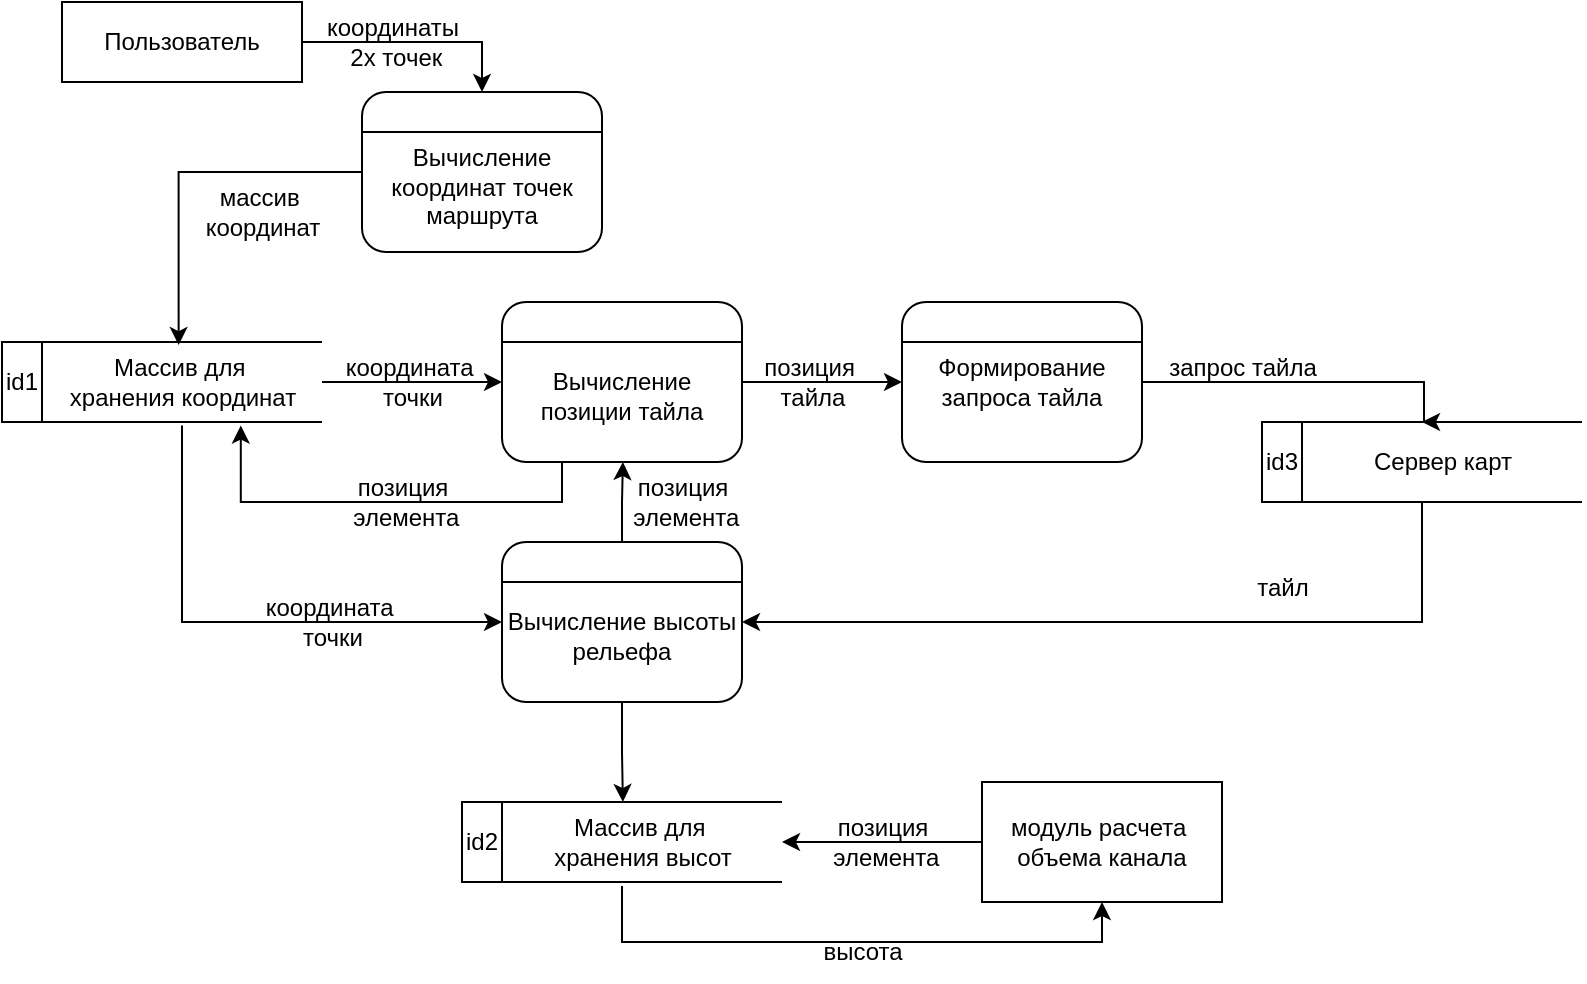 <mxfile version="24.2.3" type="device" pages="10">
  <diagram name="flow data - RT current" id="_kg1hvv6bv7u1qsZO2am">
    <mxGraphModel dx="940" dy="617" grid="1" gridSize="10" guides="1" tooltips="1" connect="1" arrows="1" fold="1" page="1" pageScale="1" pageWidth="1169" pageHeight="1654" math="0" shadow="0">
      <root>
        <mxCell id="0" />
        <mxCell id="1" parent="0" />
        <mxCell id="X1XHqBpDeb0PR220tdzZ-3" style="edgeStyle=orthogonalEdgeStyle;rounded=0;orthogonalLoop=1;jettySize=auto;html=1;exitX=1;exitY=0.5;exitDx=0;exitDy=0;entryX=0.5;entryY=0;entryDx=0;entryDy=0;" parent="1" source="X1XHqBpDeb0PR220tdzZ-2" target="X1XHqBpDeb0PR220tdzZ-1" edge="1">
          <mxGeometry relative="1" as="geometry" />
        </mxCell>
        <mxCell id="X1XHqBpDeb0PR220tdzZ-2" value="Пользователь" style="rounded=0;whiteSpace=wrap;html=1;" parent="1" vertex="1">
          <mxGeometry x="40" y="110" width="120" height="40" as="geometry" />
        </mxCell>
        <mxCell id="X1XHqBpDeb0PR220tdzZ-4" value="координаты&lt;div&gt;&amp;nbsp;2х точек&lt;/div&gt;" style="text;html=1;align=center;verticalAlign=middle;resizable=0;points=[];autosize=1;strokeColor=none;fillColor=none;" parent="1" vertex="1">
          <mxGeometry x="160" y="110" width="90" height="40" as="geometry" />
        </mxCell>
        <mxCell id="X1XHqBpDeb0PR220tdzZ-7" value="" style="group" parent="1" vertex="1" connectable="0">
          <mxGeometry x="190" y="155" width="120" height="80" as="geometry" />
        </mxCell>
        <mxCell id="X1XHqBpDeb0PR220tdzZ-1" value="&lt;div&gt;&lt;br&gt;&lt;/div&gt;Вычисление координат точек маршрута" style="rounded=1;whiteSpace=wrap;html=1;" parent="X1XHqBpDeb0PR220tdzZ-7" vertex="1">
          <mxGeometry width="120" height="80" as="geometry" />
        </mxCell>
        <mxCell id="X1XHqBpDeb0PR220tdzZ-5" value="" style="endArrow=none;html=1;rounded=0;" parent="X1XHqBpDeb0PR220tdzZ-7" edge="1">
          <mxGeometry width="50" height="50" relative="1" as="geometry">
            <mxPoint y="20" as="sourcePoint" />
            <mxPoint x="120" y="20" as="targetPoint" />
          </mxGeometry>
        </mxCell>
        <mxCell id="X1XHqBpDeb0PR220tdzZ-25" value="" style="group" parent="1" vertex="1" connectable="0">
          <mxGeometry x="10" y="280" width="160" height="40" as="geometry" />
        </mxCell>
        <mxCell id="X1XHqBpDeb0PR220tdzZ-19" value="id1" style="rounded=0;whiteSpace=wrap;html=1;container=0;" parent="X1XHqBpDeb0PR220tdzZ-25" vertex="1">
          <mxGeometry width="20" height="40" as="geometry" />
        </mxCell>
        <mxCell id="X1XHqBpDeb0PR220tdzZ-21" value="" style="endArrow=none;html=1;rounded=0;exitX=1;exitY=0;exitDx=0;exitDy=0;" parent="X1XHqBpDeb0PR220tdzZ-25" source="X1XHqBpDeb0PR220tdzZ-19" edge="1">
          <mxGeometry width="50" height="50" relative="1" as="geometry">
            <mxPoint x="270" y="26.667" as="sourcePoint" />
            <mxPoint x="160" as="targetPoint" />
          </mxGeometry>
        </mxCell>
        <mxCell id="X1XHqBpDeb0PR220tdzZ-22" value="" style="endArrow=none;html=1;rounded=0;exitX=1;exitY=1;exitDx=0;exitDy=0;" parent="X1XHqBpDeb0PR220tdzZ-25" source="X1XHqBpDeb0PR220tdzZ-19" edge="1">
          <mxGeometry width="50" height="50" relative="1" as="geometry">
            <mxPoint x="270" y="26.667" as="sourcePoint" />
            <mxPoint x="160" y="40" as="targetPoint" />
          </mxGeometry>
        </mxCell>
        <mxCell id="X1XHqBpDeb0PR220tdzZ-23" value="Массив для&amp;nbsp;&lt;div&gt;хранения координат&lt;/div&gt;" style="text;html=1;align=center;verticalAlign=middle;resizable=0;points=[];autosize=1;strokeColor=none;fillColor=none;container=0;" parent="X1XHqBpDeb0PR220tdzZ-25" vertex="1">
          <mxGeometry x="20" width="140" height="40" as="geometry" />
        </mxCell>
        <mxCell id="X1XHqBpDeb0PR220tdzZ-18" style="edgeStyle=orthogonalEdgeStyle;rounded=0;orthogonalLoop=1;jettySize=auto;html=1;exitX=0;exitY=0.5;exitDx=0;exitDy=0;entryX=0.488;entryY=0.038;entryDx=0;entryDy=0;entryPerimeter=0;" parent="1" source="X1XHqBpDeb0PR220tdzZ-1" target="X1XHqBpDeb0PR220tdzZ-23" edge="1">
          <mxGeometry relative="1" as="geometry">
            <mxPoint x="100" y="250" as="targetPoint" />
          </mxGeometry>
        </mxCell>
        <mxCell id="X1XHqBpDeb0PR220tdzZ-26" value="массив&amp;nbsp;&lt;div&gt;координат&lt;/div&gt;" style="text;html=1;align=center;verticalAlign=middle;resizable=0;points=[];autosize=1;strokeColor=none;fillColor=none;" parent="1" vertex="1">
          <mxGeometry x="100" y="195" width="80" height="40" as="geometry" />
        </mxCell>
        <mxCell id="X1XHqBpDeb0PR220tdzZ-27" value="" style="group" parent="1" vertex="1" connectable="0">
          <mxGeometry x="260" y="260" width="120" height="80" as="geometry" />
        </mxCell>
        <mxCell id="X1XHqBpDeb0PR220tdzZ-32" style="edgeStyle=orthogonalEdgeStyle;rounded=0;orthogonalLoop=1;jettySize=auto;html=1;exitX=1;exitY=0.5;exitDx=0;exitDy=0;" parent="X1XHqBpDeb0PR220tdzZ-27" source="X1XHqBpDeb0PR220tdzZ-28" edge="1">
          <mxGeometry relative="1" as="geometry">
            <mxPoint x="200" y="40" as="targetPoint" />
          </mxGeometry>
        </mxCell>
        <mxCell id="X1XHqBpDeb0PR220tdzZ-28" value="&lt;div&gt;&lt;br&gt;&lt;/div&gt;Вычисление позиции тайла" style="rounded=1;whiteSpace=wrap;html=1;" parent="X1XHqBpDeb0PR220tdzZ-27" vertex="1">
          <mxGeometry width="120" height="80" as="geometry" />
        </mxCell>
        <mxCell id="X1XHqBpDeb0PR220tdzZ-29" value="" style="endArrow=none;html=1;rounded=0;" parent="X1XHqBpDeb0PR220tdzZ-27" edge="1">
          <mxGeometry width="50" height="50" relative="1" as="geometry">
            <mxPoint y="20" as="sourcePoint" />
            <mxPoint x="120" y="20" as="targetPoint" />
          </mxGeometry>
        </mxCell>
        <mxCell id="X1XHqBpDeb0PR220tdzZ-30" value="" style="endArrow=classic;html=1;rounded=0;edgeStyle=orthogonalEdgeStyle;entryX=0;entryY=0.5;entryDx=0;entryDy=0;" parent="1" source="X1XHqBpDeb0PR220tdzZ-23" target="X1XHqBpDeb0PR220tdzZ-28" edge="1">
          <mxGeometry width="50" height="50" relative="1" as="geometry">
            <mxPoint x="290" y="300" as="sourcePoint" />
            <mxPoint x="220" y="290" as="targetPoint" />
            <Array as="points">
              <mxPoint x="190" y="300" />
              <mxPoint x="190" y="300" />
            </Array>
          </mxGeometry>
        </mxCell>
        <mxCell id="X1XHqBpDeb0PR220tdzZ-31" value="координата&amp;nbsp;&lt;div&gt;точки&lt;/div&gt;" style="text;html=1;align=center;verticalAlign=middle;resizable=0;points=[];autosize=1;strokeColor=none;fillColor=none;" parent="1" vertex="1">
          <mxGeometry x="170" y="280" width="90" height="40" as="geometry" />
        </mxCell>
        <mxCell id="X1XHqBpDeb0PR220tdzZ-33" value="" style="group" parent="1" vertex="1" connectable="0">
          <mxGeometry x="460" y="260" width="120" height="80" as="geometry" />
        </mxCell>
        <mxCell id="X1XHqBpDeb0PR220tdzZ-35" value="Формирование запроса тайла&lt;div&gt;&lt;/div&gt;" style="rounded=1;whiteSpace=wrap;html=1;" parent="X1XHqBpDeb0PR220tdzZ-33" vertex="1">
          <mxGeometry width="120" height="80" as="geometry" />
        </mxCell>
        <mxCell id="X1XHqBpDeb0PR220tdzZ-36" value="" style="endArrow=none;html=1;rounded=0;" parent="X1XHqBpDeb0PR220tdzZ-33" edge="1">
          <mxGeometry width="50" height="50" relative="1" as="geometry">
            <mxPoint y="20" as="sourcePoint" />
            <mxPoint x="120" y="20" as="targetPoint" />
          </mxGeometry>
        </mxCell>
        <mxCell id="X1XHqBpDeb0PR220tdzZ-37" value="позиция&amp;nbsp;&lt;div&gt;тайла&lt;/div&gt;" style="text;html=1;align=center;verticalAlign=middle;resizable=0;points=[];autosize=1;strokeColor=none;fillColor=none;" parent="1" vertex="1">
          <mxGeometry x="380" y="280" width="70" height="40" as="geometry" />
        </mxCell>
        <mxCell id="X1XHqBpDeb0PR220tdzZ-41" value="" style="group" parent="1" vertex="1" connectable="0">
          <mxGeometry x="640" y="320" width="160" height="40" as="geometry" />
        </mxCell>
        <mxCell id="X1XHqBpDeb0PR220tdzZ-42" value="id3" style="rounded=0;whiteSpace=wrap;html=1;container=0;" parent="X1XHqBpDeb0PR220tdzZ-41" vertex="1">
          <mxGeometry width="20" height="40" as="geometry" />
        </mxCell>
        <mxCell id="X1XHqBpDeb0PR220tdzZ-43" value="" style="endArrow=none;html=1;rounded=0;exitX=1;exitY=0;exitDx=0;exitDy=0;" parent="X1XHqBpDeb0PR220tdzZ-41" source="X1XHqBpDeb0PR220tdzZ-42" edge="1">
          <mxGeometry width="50" height="50" relative="1" as="geometry">
            <mxPoint x="270" y="26.667" as="sourcePoint" />
            <mxPoint x="160" as="targetPoint" />
          </mxGeometry>
        </mxCell>
        <mxCell id="X1XHqBpDeb0PR220tdzZ-44" value="" style="endArrow=none;html=1;rounded=0;exitX=1;exitY=1;exitDx=0;exitDy=0;" parent="X1XHqBpDeb0PR220tdzZ-41" source="X1XHqBpDeb0PR220tdzZ-42" edge="1">
          <mxGeometry width="50" height="50" relative="1" as="geometry">
            <mxPoint x="270" y="26.667" as="sourcePoint" />
            <mxPoint x="160" y="40" as="targetPoint" />
          </mxGeometry>
        </mxCell>
        <mxCell id="X1XHqBpDeb0PR220tdzZ-45" value="Сервер карт" style="text;html=1;align=center;verticalAlign=middle;resizable=0;points=[];autosize=1;strokeColor=none;fillColor=none;container=0;" parent="X1XHqBpDeb0PR220tdzZ-41" vertex="1">
          <mxGeometry x="45" y="5" width="90" height="30" as="geometry" />
        </mxCell>
        <mxCell id="X1XHqBpDeb0PR220tdzZ-46" style="edgeStyle=orthogonalEdgeStyle;rounded=0;orthogonalLoop=1;jettySize=auto;html=1;exitX=1;exitY=0.5;exitDx=0;exitDy=0;" parent="1" source="X1XHqBpDeb0PR220tdzZ-35" edge="1">
          <mxGeometry relative="1" as="geometry">
            <mxPoint x="720" y="320" as="targetPoint" />
            <Array as="points">
              <mxPoint x="721" y="300" />
            </Array>
          </mxGeometry>
        </mxCell>
        <mxCell id="X1XHqBpDeb0PR220tdzZ-47" value="запрос тайла" style="text;html=1;align=center;verticalAlign=middle;resizable=0;points=[];autosize=1;strokeColor=none;fillColor=none;" parent="1" vertex="1">
          <mxGeometry x="580" y="278" width="100" height="30" as="geometry" />
        </mxCell>
        <mxCell id="X1XHqBpDeb0PR220tdzZ-48" value="" style="endArrow=classic;html=1;rounded=0;entryX=1;entryY=0.5;entryDx=0;entryDy=0;edgeStyle=orthogonalEdgeStyle;" parent="1" edge="1">
          <mxGeometry width="50" height="50" relative="1" as="geometry">
            <mxPoint x="720" y="360" as="sourcePoint" />
            <mxPoint x="380.0" y="420" as="targetPoint" />
            <Array as="points">
              <mxPoint x="720" y="420" />
            </Array>
          </mxGeometry>
        </mxCell>
        <mxCell id="X1XHqBpDeb0PR220tdzZ-49" value="тайл" style="text;html=1;align=center;verticalAlign=middle;resizable=0;points=[];autosize=1;strokeColor=none;fillColor=none;" parent="1" vertex="1">
          <mxGeometry x="625" y="388" width="50" height="30" as="geometry" />
        </mxCell>
        <mxCell id="X1XHqBpDeb0PR220tdzZ-54" value="" style="endArrow=classic;html=1;rounded=0;exitX=0.5;exitY=1.044;exitDx=0;exitDy=0;exitPerimeter=0;entryX=0;entryY=0.5;entryDx=0;entryDy=0;edgeStyle=orthogonalEdgeStyle;" parent="1" source="X1XHqBpDeb0PR220tdzZ-23" edge="1">
          <mxGeometry width="50" height="50" relative="1" as="geometry">
            <mxPoint x="410" y="380" as="sourcePoint" />
            <mxPoint x="260.0" y="420" as="targetPoint" />
            <Array as="points">
              <mxPoint x="100" y="420" />
            </Array>
          </mxGeometry>
        </mxCell>
        <mxCell id="X1XHqBpDeb0PR220tdzZ-55" value="координата&amp;nbsp;&lt;div&gt;точки&lt;/div&gt;" style="text;html=1;align=center;verticalAlign=middle;resizable=0;points=[];autosize=1;strokeColor=none;fillColor=none;" parent="1" vertex="1">
          <mxGeometry x="130" y="400" width="90" height="40" as="geometry" />
        </mxCell>
        <mxCell id="X1XHqBpDeb0PR220tdzZ-57" value="" style="group" parent="1" vertex="1" connectable="0">
          <mxGeometry x="240" y="510" width="160" height="40" as="geometry" />
        </mxCell>
        <mxCell id="X1XHqBpDeb0PR220tdzZ-58" value="id2" style="rounded=0;whiteSpace=wrap;html=1;container=0;" parent="X1XHqBpDeb0PR220tdzZ-57" vertex="1">
          <mxGeometry width="20" height="40" as="geometry" />
        </mxCell>
        <mxCell id="X1XHqBpDeb0PR220tdzZ-59" value="" style="endArrow=none;html=1;rounded=0;exitX=1;exitY=0;exitDx=0;exitDy=0;" parent="X1XHqBpDeb0PR220tdzZ-57" source="X1XHqBpDeb0PR220tdzZ-58" edge="1">
          <mxGeometry width="50" height="50" relative="1" as="geometry">
            <mxPoint x="270" y="26.667" as="sourcePoint" />
            <mxPoint x="160" as="targetPoint" />
          </mxGeometry>
        </mxCell>
        <mxCell id="X1XHqBpDeb0PR220tdzZ-60" value="" style="endArrow=none;html=1;rounded=0;exitX=1;exitY=1;exitDx=0;exitDy=0;" parent="X1XHqBpDeb0PR220tdzZ-57" source="X1XHqBpDeb0PR220tdzZ-58" edge="1">
          <mxGeometry width="50" height="50" relative="1" as="geometry">
            <mxPoint x="270" y="26.667" as="sourcePoint" />
            <mxPoint x="160" y="40" as="targetPoint" />
          </mxGeometry>
        </mxCell>
        <mxCell id="X1XHqBpDeb0PR220tdzZ-61" value="Массив для&amp;nbsp;&lt;div&gt;хранения высот&lt;/div&gt;" style="text;html=1;align=center;verticalAlign=middle;resizable=0;points=[];autosize=1;strokeColor=none;fillColor=none;container=0;" parent="X1XHqBpDeb0PR220tdzZ-57" vertex="1">
          <mxGeometry x="35" width="110" height="40" as="geometry" />
        </mxCell>
        <mxCell id="X1XHqBpDeb0PR220tdzZ-64" value="позиция&lt;div&gt;&amp;nbsp;элемента&lt;/div&gt;" style="text;html=1;align=center;verticalAlign=middle;resizable=0;points=[];autosize=1;strokeColor=none;fillColor=none;" parent="1" vertex="1">
          <mxGeometry x="310" y="340" width="80" height="40" as="geometry" />
        </mxCell>
        <mxCell id="X1XHqBpDeb0PR220tdzZ-65" style="edgeStyle=orthogonalEdgeStyle;rounded=0;orthogonalLoop=1;jettySize=auto;html=1;exitX=0.25;exitY=1;exitDx=0;exitDy=0;entryX=0.71;entryY=1.044;entryDx=0;entryDy=0;entryPerimeter=0;" parent="1" source="X1XHqBpDeb0PR220tdzZ-28" target="X1XHqBpDeb0PR220tdzZ-23" edge="1">
          <mxGeometry relative="1" as="geometry">
            <Array as="points">
              <mxPoint x="290" y="360" />
              <mxPoint x="129" y="360" />
            </Array>
          </mxGeometry>
        </mxCell>
        <mxCell id="X1XHqBpDeb0PR220tdzZ-66" value="позиция&lt;div&gt;&amp;nbsp;элемента&lt;/div&gt;" style="text;html=1;align=center;verticalAlign=middle;resizable=0;points=[];autosize=1;strokeColor=none;fillColor=none;" parent="1" vertex="1">
          <mxGeometry x="170" y="340" width="80" height="40" as="geometry" />
        </mxCell>
        <mxCell id="X1XHqBpDeb0PR220tdzZ-68" value="" style="group" parent="1" vertex="1" connectable="0">
          <mxGeometry x="260" y="380" width="120" height="80" as="geometry" />
        </mxCell>
        <mxCell id="X1XHqBpDeb0PR220tdzZ-69" style="edgeStyle=orthogonalEdgeStyle;rounded=0;orthogonalLoop=1;jettySize=auto;html=1;exitX=0.5;exitY=1;exitDx=0;exitDy=0;" parent="X1XHqBpDeb0PR220tdzZ-68" source="X1XHqBpDeb0PR220tdzZ-71" edge="1">
          <mxGeometry relative="1" as="geometry">
            <mxPoint x="60.444" y="130" as="targetPoint" />
          </mxGeometry>
        </mxCell>
        <mxCell id="X1XHqBpDeb0PR220tdzZ-70" style="edgeStyle=orthogonalEdgeStyle;rounded=0;orthogonalLoop=1;jettySize=auto;html=1;exitX=0.5;exitY=0;exitDx=0;exitDy=0;" parent="X1XHqBpDeb0PR220tdzZ-68" source="X1XHqBpDeb0PR220tdzZ-71" edge="1">
          <mxGeometry relative="1" as="geometry">
            <mxPoint x="60.444" y="-40" as="targetPoint" />
          </mxGeometry>
        </mxCell>
        <mxCell id="X1XHqBpDeb0PR220tdzZ-71" value="&lt;div&gt;&lt;br&gt;&lt;/div&gt;Вычисление высоты рельефа&lt;div&gt;&lt;/div&gt;" style="rounded=1;whiteSpace=wrap;html=1;" parent="X1XHqBpDeb0PR220tdzZ-68" vertex="1">
          <mxGeometry width="120" height="80" as="geometry" />
        </mxCell>
        <mxCell id="X1XHqBpDeb0PR220tdzZ-72" value="" style="endArrow=none;html=1;rounded=0;" parent="X1XHqBpDeb0PR220tdzZ-68" edge="1">
          <mxGeometry width="50" height="50" relative="1" as="geometry">
            <mxPoint y="20" as="sourcePoint" />
            <mxPoint x="120" y="20" as="targetPoint" />
          </mxGeometry>
        </mxCell>
        <mxCell id="-Fc8pvp7susP4CXXHoFI-5" style="edgeStyle=orthogonalEdgeStyle;rounded=0;orthogonalLoop=1;jettySize=auto;html=1;exitX=0;exitY=0.5;exitDx=0;exitDy=0;" parent="1" source="-Fc8pvp7susP4CXXHoFI-2" edge="1">
          <mxGeometry relative="1" as="geometry">
            <mxPoint x="400" y="530" as="targetPoint" />
          </mxGeometry>
        </mxCell>
        <mxCell id="-Fc8pvp7susP4CXXHoFI-2" value="модуль расчета&amp;nbsp;&lt;div&gt;объема канала&lt;/div&gt;" style="rounded=0;whiteSpace=wrap;html=1;" parent="1" vertex="1">
          <mxGeometry x="500" y="500" width="120" height="60" as="geometry" />
        </mxCell>
        <mxCell id="-Fc8pvp7susP4CXXHoFI-3" value="" style="endArrow=classic;html=1;rounded=0;entryX=0.5;entryY=1;entryDx=0;entryDy=0;edgeStyle=orthogonalEdgeStyle;" parent="1" target="-Fc8pvp7susP4CXXHoFI-2" edge="1">
          <mxGeometry width="50" height="50" relative="1" as="geometry">
            <mxPoint x="320" y="552" as="sourcePoint" />
            <mxPoint x="450" y="480" as="targetPoint" />
            <Array as="points">
              <mxPoint x="320" y="552" />
              <mxPoint x="320" y="580" />
              <mxPoint x="560" y="580" />
            </Array>
          </mxGeometry>
        </mxCell>
        <mxCell id="-Fc8pvp7susP4CXXHoFI-4" value="высота" style="text;html=1;align=center;verticalAlign=middle;resizable=0;points=[];autosize=1;strokeColor=none;fillColor=none;" parent="1" vertex="1">
          <mxGeometry x="410" y="570" width="60" height="30" as="geometry" />
        </mxCell>
        <mxCell id="-Fc8pvp7susP4CXXHoFI-6" value="позиция&lt;div&gt;&amp;nbsp;элемента&lt;/div&gt;" style="text;html=1;align=center;verticalAlign=middle;resizable=0;points=[];autosize=1;strokeColor=none;fillColor=none;" parent="1" vertex="1">
          <mxGeometry x="410" y="510" width="80" height="40" as="geometry" />
        </mxCell>
      </root>
    </mxGraphModel>
  </diagram>
  <diagram name="flow data - RT new" id="UOps9JJKjP6wb9GZLD63">
    <mxGraphModel dx="940" dy="617" grid="1" gridSize="10" guides="1" tooltips="1" connect="1" arrows="1" fold="1" page="1" pageScale="1" pageWidth="1169" pageHeight="1654" math="0" shadow="0">
      <root>
        <mxCell id="OpJuRtTW-m5akWj0qg06-0" />
        <mxCell id="OpJuRtTW-m5akWj0qg06-1" parent="OpJuRtTW-m5akWj0qg06-0" />
        <mxCell id="OpJuRtTW-m5akWj0qg06-2" style="edgeStyle=orthogonalEdgeStyle;rounded=0;orthogonalLoop=1;jettySize=auto;html=1;exitX=0.5;exitY=1;exitDx=0;exitDy=0;entryX=0.499;entryY=-0.04;entryDx=0;entryDy=0;entryPerimeter=0;" parent="OpJuRtTW-m5akWj0qg06-1" source="OpJuRtTW-m5akWj0qg06-3" target="3tpdsiTihp0vv_DHx1Z1-7" edge="1">
          <mxGeometry relative="1" as="geometry">
            <mxPoint x="260" y="150" as="targetPoint" />
            <Array as="points">
              <mxPoint x="100" y="190" />
              <mxPoint x="100" y="190" />
            </Array>
          </mxGeometry>
        </mxCell>
        <mxCell id="OpJuRtTW-m5akWj0qg06-3" value="Пользователь" style="rounded=0;whiteSpace=wrap;html=1;" parent="OpJuRtTW-m5akWj0qg06-1" vertex="1">
          <mxGeometry x="40" y="110" width="120" height="40" as="geometry" />
        </mxCell>
        <mxCell id="OpJuRtTW-m5akWj0qg06-4" value="координаты&lt;div&gt;&amp;nbsp;2х точек&lt;/div&gt;" style="text;html=1;align=center;verticalAlign=middle;resizable=0;points=[];autosize=1;strokeColor=none;fillColor=none;" parent="OpJuRtTW-m5akWj0qg06-1" vertex="1">
          <mxGeometry x="110" y="160" width="90" height="40" as="geometry" />
        </mxCell>
        <mxCell id="OpJuRtTW-m5akWj0qg06-21" value="" style="group" parent="OpJuRtTW-m5akWj0qg06-1" vertex="1" connectable="0">
          <mxGeometry x="430" y="170" width="120" height="80" as="geometry" />
        </mxCell>
        <mxCell id="OpJuRtTW-m5akWj0qg06-22" value="Формирование запроса тайлов&lt;div&gt;&lt;/div&gt;" style="rounded=1;whiteSpace=wrap;html=1;" parent="OpJuRtTW-m5akWj0qg06-21" vertex="1">
          <mxGeometry width="120" height="80" as="geometry" />
        </mxCell>
        <mxCell id="OpJuRtTW-m5akWj0qg06-23" value="" style="endArrow=none;html=1;rounded=0;" parent="OpJuRtTW-m5akWj0qg06-21" edge="1">
          <mxGeometry width="50" height="50" relative="1" as="geometry">
            <mxPoint y="20" as="sourcePoint" />
            <mxPoint x="120" y="20" as="targetPoint" />
          </mxGeometry>
        </mxCell>
        <mxCell id="OpJuRtTW-m5akWj0qg06-24" value="позиции&amp;nbsp;&lt;div&gt;тайлов&lt;/div&gt;" style="text;html=1;align=center;verticalAlign=middle;resizable=0;points=[];autosize=1;strokeColor=none;fillColor=none;" parent="OpJuRtTW-m5akWj0qg06-1" vertex="1">
          <mxGeometry x="370" y="170" width="70" height="40" as="geometry" />
        </mxCell>
        <mxCell id="OpJuRtTW-m5akWj0qg06-25" value="" style="group" parent="OpJuRtTW-m5akWj0qg06-1" vertex="1" connectable="0">
          <mxGeometry x="640" y="240" width="160" height="40" as="geometry" />
        </mxCell>
        <mxCell id="OpJuRtTW-m5akWj0qg06-26" value="id3" style="rounded=0;whiteSpace=wrap;html=1;container=0;" parent="OpJuRtTW-m5akWj0qg06-25" vertex="1">
          <mxGeometry width="20" height="40" as="geometry" />
        </mxCell>
        <mxCell id="OpJuRtTW-m5akWj0qg06-27" value="" style="endArrow=none;html=1;rounded=0;exitX=1;exitY=0;exitDx=0;exitDy=0;" parent="OpJuRtTW-m5akWj0qg06-25" source="OpJuRtTW-m5akWj0qg06-26" edge="1">
          <mxGeometry width="50" height="50" relative="1" as="geometry">
            <mxPoint x="270" y="26.667" as="sourcePoint" />
            <mxPoint x="160" as="targetPoint" />
          </mxGeometry>
        </mxCell>
        <mxCell id="OpJuRtTW-m5akWj0qg06-28" value="" style="endArrow=none;html=1;rounded=0;exitX=1;exitY=1;exitDx=0;exitDy=0;" parent="OpJuRtTW-m5akWj0qg06-25" source="OpJuRtTW-m5akWj0qg06-26" edge="1">
          <mxGeometry width="50" height="50" relative="1" as="geometry">
            <mxPoint x="270" y="26.667" as="sourcePoint" />
            <mxPoint x="160" y="40" as="targetPoint" />
          </mxGeometry>
        </mxCell>
        <mxCell id="OpJuRtTW-m5akWj0qg06-29" value="Сервер карт" style="text;html=1;align=center;verticalAlign=middle;resizable=0;points=[];autosize=1;strokeColor=none;fillColor=none;container=0;" parent="OpJuRtTW-m5akWj0qg06-25" vertex="1">
          <mxGeometry x="45" y="5" width="90" height="30" as="geometry" />
        </mxCell>
        <mxCell id="OpJuRtTW-m5akWj0qg06-30" style="edgeStyle=orthogonalEdgeStyle;rounded=0;orthogonalLoop=1;jettySize=auto;html=1;exitX=1;exitY=0.5;exitDx=0;exitDy=0;" parent="OpJuRtTW-m5akWj0qg06-1" source="OpJuRtTW-m5akWj0qg06-22" edge="1">
          <mxGeometry relative="1" as="geometry">
            <mxPoint x="720" y="240" as="targetPoint" />
            <Array as="points">
              <mxPoint x="721" y="210" />
            </Array>
          </mxGeometry>
        </mxCell>
        <mxCell id="OpJuRtTW-m5akWj0qg06-31" value="запрос тайлов" style="text;html=1;align=center;verticalAlign=middle;resizable=0;points=[];autosize=1;strokeColor=none;fillColor=none;" parent="OpJuRtTW-m5akWj0qg06-1" vertex="1">
          <mxGeometry x="575" y="190" width="100" height="30" as="geometry" />
        </mxCell>
        <mxCell id="OpJuRtTW-m5akWj0qg06-33" value="тайлы" style="text;html=1;align=center;verticalAlign=middle;resizable=0;points=[];autosize=1;strokeColor=none;fillColor=none;" parent="OpJuRtTW-m5akWj0qg06-1" vertex="1">
          <mxGeometry x="660" y="280" width="60" height="30" as="geometry" />
        </mxCell>
        <mxCell id="OpJuRtTW-m5akWj0qg06-35" value="координаты" style="text;html=1;align=center;verticalAlign=middle;resizable=0;points=[];autosize=1;strokeColor=none;fillColor=none;" parent="OpJuRtTW-m5akWj0qg06-1" vertex="1">
          <mxGeometry x="150" y="370" width="90" height="30" as="geometry" />
        </mxCell>
        <mxCell id="OpJuRtTW-m5akWj0qg06-36" value="" style="group" parent="OpJuRtTW-m5akWj0qg06-1" vertex="1" connectable="0">
          <mxGeometry x="530" y="410" width="160" height="40" as="geometry" />
        </mxCell>
        <mxCell id="OpJuRtTW-m5akWj0qg06-37" value="id2" style="rounded=0;whiteSpace=wrap;html=1;container=0;" parent="OpJuRtTW-m5akWj0qg06-36" vertex="1">
          <mxGeometry width="20" height="40" as="geometry" />
        </mxCell>
        <mxCell id="OpJuRtTW-m5akWj0qg06-38" value="" style="endArrow=none;html=1;rounded=0;exitX=1;exitY=0;exitDx=0;exitDy=0;" parent="OpJuRtTW-m5akWj0qg06-36" source="OpJuRtTW-m5akWj0qg06-37" edge="1">
          <mxGeometry width="50" height="50" relative="1" as="geometry">
            <mxPoint x="270" y="26.667" as="sourcePoint" />
            <mxPoint x="160" as="targetPoint" />
          </mxGeometry>
        </mxCell>
        <mxCell id="OpJuRtTW-m5akWj0qg06-39" value="" style="endArrow=none;html=1;rounded=0;exitX=1;exitY=1;exitDx=0;exitDy=0;" parent="OpJuRtTW-m5akWj0qg06-36" source="OpJuRtTW-m5akWj0qg06-37" edge="1">
          <mxGeometry width="50" height="50" relative="1" as="geometry">
            <mxPoint x="270" y="26.667" as="sourcePoint" />
            <mxPoint x="160" y="40" as="targetPoint" />
          </mxGeometry>
        </mxCell>
        <mxCell id="OpJuRtTW-m5akWj0qg06-40" value="Массив для&amp;nbsp;&lt;div&gt;хранения высот&lt;/div&gt;" style="text;html=1;align=center;verticalAlign=middle;resizable=0;points=[];autosize=1;strokeColor=none;fillColor=none;container=0;" parent="OpJuRtTW-m5akWj0qg06-36" vertex="1">
          <mxGeometry x="35" width="110" height="40" as="geometry" />
        </mxCell>
        <mxCell id="OpJuRtTW-m5akWj0qg06-43" value="позиция&lt;div&gt;&amp;nbsp;элемента&lt;/div&gt;" style="text;html=1;align=center;verticalAlign=middle;resizable=0;points=[];autosize=1;strokeColor=none;fillColor=none;" parent="OpJuRtTW-m5akWj0qg06-1" vertex="1">
          <mxGeometry x="310" y="370" width="80" height="40" as="geometry" />
        </mxCell>
        <mxCell id="OpJuRtTW-m5akWj0qg06-44" value="" style="group" parent="OpJuRtTW-m5akWj0qg06-1" vertex="1" connectable="0">
          <mxGeometry x="390" y="290" width="120" height="80" as="geometry" />
        </mxCell>
        <mxCell id="OpJuRtTW-m5akWj0qg06-47" value="&lt;div&gt;&lt;br&gt;&lt;/div&gt;Вычисление высоты рельефа&lt;div&gt;&lt;/div&gt;" style="rounded=1;whiteSpace=wrap;html=1;" parent="OpJuRtTW-m5akWj0qg06-44" vertex="1">
          <mxGeometry width="120" height="80" as="geometry" />
        </mxCell>
        <mxCell id="OpJuRtTW-m5akWj0qg06-48" value="" style="endArrow=none;html=1;rounded=0;" parent="OpJuRtTW-m5akWj0qg06-44" edge="1">
          <mxGeometry width="50" height="50" relative="1" as="geometry">
            <mxPoint y="20" as="sourcePoint" />
            <mxPoint x="120" y="20" as="targetPoint" />
          </mxGeometry>
        </mxCell>
        <mxCell id="GJ4B0qb0fjwnFRfP0xnp-1" value="" style="group" parent="OpJuRtTW-m5akWj0qg06-1" vertex="1" connectable="0">
          <mxGeometry x="250" y="180" width="120" height="80" as="geometry" />
        </mxCell>
        <mxCell id="GJ4B0qb0fjwnFRfP0xnp-3" value="&lt;div&gt;&lt;br&gt;&lt;/div&gt;Вычисление позиции тайлов" style="rounded=1;whiteSpace=wrap;html=1;" parent="GJ4B0qb0fjwnFRfP0xnp-1" vertex="1">
          <mxGeometry width="120" height="80" as="geometry" />
        </mxCell>
        <mxCell id="GJ4B0qb0fjwnFRfP0xnp-4" value="" style="endArrow=none;html=1;rounded=0;" parent="GJ4B0qb0fjwnFRfP0xnp-1" edge="1">
          <mxGeometry width="50" height="50" relative="1" as="geometry">
            <mxPoint y="20" as="sourcePoint" />
            <mxPoint x="120" y="20" as="targetPoint" />
          </mxGeometry>
        </mxCell>
        <mxCell id="GJ4B0qb0fjwnFRfP0xnp-5" style="edgeStyle=orthogonalEdgeStyle;rounded=0;orthogonalLoop=1;jettySize=auto;html=1;exitX=1;exitY=0.5;exitDx=0;exitDy=0;entryX=0;entryY=0.5;entryDx=0;entryDy=0;" parent="OpJuRtTW-m5akWj0qg06-1" source="GJ4B0qb0fjwnFRfP0xnp-3" target="OpJuRtTW-m5akWj0qg06-22" edge="1">
          <mxGeometry relative="1" as="geometry" />
        </mxCell>
        <mxCell id="GJ4B0qb0fjwnFRfP0xnp-6" value="" style="group" parent="OpJuRtTW-m5akWj0qg06-1" vertex="1" connectable="0">
          <mxGeometry x="560" y="320" width="160" height="40" as="geometry" />
        </mxCell>
        <mxCell id="ek-p_ZUcLq9tZkSwvUTT-2" style="edgeStyle=orthogonalEdgeStyle;rounded=0;orthogonalLoop=1;jettySize=auto;html=1;exitX=0;exitY=0.5;exitDx=0;exitDy=0;" parent="GJ4B0qb0fjwnFRfP0xnp-6" source="GJ4B0qb0fjwnFRfP0xnp-7" edge="1">
          <mxGeometry relative="1" as="geometry">
            <mxPoint x="-50" y="20" as="targetPoint" />
          </mxGeometry>
        </mxCell>
        <mxCell id="GJ4B0qb0fjwnFRfP0xnp-7" value="id7" style="rounded=0;whiteSpace=wrap;html=1;container=0;" parent="GJ4B0qb0fjwnFRfP0xnp-6" vertex="1">
          <mxGeometry width="20" height="40" as="geometry" />
        </mxCell>
        <mxCell id="GJ4B0qb0fjwnFRfP0xnp-8" value="" style="endArrow=none;html=1;rounded=0;exitX=1;exitY=0;exitDx=0;exitDy=0;" parent="GJ4B0qb0fjwnFRfP0xnp-6" source="GJ4B0qb0fjwnFRfP0xnp-7" edge="1">
          <mxGeometry width="50" height="50" relative="1" as="geometry">
            <mxPoint x="270" y="26.667" as="sourcePoint" />
            <mxPoint x="160" as="targetPoint" />
          </mxGeometry>
        </mxCell>
        <mxCell id="GJ4B0qb0fjwnFRfP0xnp-9" value="" style="endArrow=none;html=1;rounded=0;exitX=1;exitY=1;exitDx=0;exitDy=0;" parent="GJ4B0qb0fjwnFRfP0xnp-6" source="GJ4B0qb0fjwnFRfP0xnp-7" edge="1">
          <mxGeometry width="50" height="50" relative="1" as="geometry">
            <mxPoint x="270" y="26.667" as="sourcePoint" />
            <mxPoint x="160" y="40" as="targetPoint" />
          </mxGeometry>
        </mxCell>
        <mxCell id="GJ4B0qb0fjwnFRfP0xnp-10" value="Массив для&amp;nbsp;&lt;div&gt;хранения тайлов&lt;/div&gt;" style="text;html=1;align=center;verticalAlign=middle;resizable=0;points=[];autosize=1;strokeColor=none;fillColor=none;container=0;" parent="GJ4B0qb0fjwnFRfP0xnp-6" vertex="1">
          <mxGeometry x="30" width="120" height="40" as="geometry" />
        </mxCell>
        <mxCell id="GJ4B0qb0fjwnFRfP0xnp-11" value="" style="endArrow=classic;html=1;rounded=0;entryX=0.463;entryY=0.05;entryDx=0;entryDy=0;entryPerimeter=0;edgeStyle=orthogonalEdgeStyle;" parent="OpJuRtTW-m5akWj0qg06-1" target="GJ4B0qb0fjwnFRfP0xnp-10" edge="1">
          <mxGeometry width="50" height="50" relative="1" as="geometry">
            <mxPoint x="730" y="280" as="sourcePoint" />
            <mxPoint x="510" y="300" as="targetPoint" />
            <Array as="points">
              <mxPoint x="730" y="300" />
              <mxPoint x="646" y="300" />
            </Array>
          </mxGeometry>
        </mxCell>
        <mxCell id="3tpdsiTihp0vv_DHx1Z1-0" value="" style="group" parent="OpJuRtTW-m5akWj0qg06-1" vertex="1" connectable="0">
          <mxGeometry x="180" y="290" width="120" height="80" as="geometry" />
        </mxCell>
        <mxCell id="3tpdsiTihp0vv_DHx1Z1-1" value="&lt;div&gt;&lt;br&gt;&lt;/div&gt;Вычисление координат точек маршрута" style="rounded=1;whiteSpace=wrap;html=1;" parent="3tpdsiTihp0vv_DHx1Z1-0" vertex="1">
          <mxGeometry width="120" height="80" as="geometry" />
        </mxCell>
        <mxCell id="3tpdsiTihp0vv_DHx1Z1-2" value="" style="endArrow=none;html=1;rounded=0;" parent="3tpdsiTihp0vv_DHx1Z1-0" edge="1">
          <mxGeometry width="50" height="50" relative="1" as="geometry">
            <mxPoint y="20" as="sourcePoint" />
            <mxPoint x="120" y="20" as="targetPoint" />
          </mxGeometry>
        </mxCell>
        <mxCell id="3tpdsiTihp0vv_DHx1Z1-3" value="" style="group" parent="OpJuRtTW-m5akWj0qg06-1" vertex="1" connectable="0">
          <mxGeometry x="10" y="210" width="160" height="40" as="geometry" />
        </mxCell>
        <mxCell id="3tpdsiTihp0vv_DHx1Z1-4" value="" style="rounded=0;whiteSpace=wrap;html=1;container=0;" parent="3tpdsiTihp0vv_DHx1Z1-3" vertex="1">
          <mxGeometry width="20" height="40" as="geometry" />
        </mxCell>
        <mxCell id="3tpdsiTihp0vv_DHx1Z1-5" value="" style="endArrow=none;html=1;rounded=0;exitX=1;exitY=0;exitDx=0;exitDy=0;" parent="3tpdsiTihp0vv_DHx1Z1-3" source="3tpdsiTihp0vv_DHx1Z1-4" edge="1">
          <mxGeometry width="50" height="50" relative="1" as="geometry">
            <mxPoint x="270" y="26.667" as="sourcePoint" />
            <mxPoint x="160" as="targetPoint" />
          </mxGeometry>
        </mxCell>
        <mxCell id="3tpdsiTihp0vv_DHx1Z1-6" value="" style="endArrow=none;html=1;rounded=0;exitX=1;exitY=1;exitDx=0;exitDy=0;" parent="3tpdsiTihp0vv_DHx1Z1-3" source="3tpdsiTihp0vv_DHx1Z1-4" edge="1">
          <mxGeometry width="50" height="50" relative="1" as="geometry">
            <mxPoint x="270" y="26.667" as="sourcePoint" />
            <mxPoint x="160" y="40" as="targetPoint" />
          </mxGeometry>
        </mxCell>
        <mxCell id="3tpdsiTihp0vv_DHx1Z1-7" value="Переменные для&amp;nbsp;&lt;div&gt;хранения координат&lt;/div&gt;" style="text;html=1;align=center;verticalAlign=middle;resizable=0;points=[];autosize=1;strokeColor=none;fillColor=none;container=0;" parent="3tpdsiTihp0vv_DHx1Z1-3" vertex="1">
          <mxGeometry x="20" width="140" height="40" as="geometry" />
        </mxCell>
        <mxCell id="3tpdsiTihp0vv_DHx1Z1-8" value="" style="endArrow=classic;html=1;rounded=0;exitX=1.034;exitY=0.56;exitDx=0;exitDy=0;exitPerimeter=0;entryX=0;entryY=0.5;entryDx=0;entryDy=0;edgeStyle=orthogonalEdgeStyle;" parent="OpJuRtTW-m5akWj0qg06-1" source="3tpdsiTihp0vv_DHx1Z1-7" target="GJ4B0qb0fjwnFRfP0xnp-3" edge="1">
          <mxGeometry width="50" height="50" relative="1" as="geometry">
            <mxPoint x="460" y="350" as="sourcePoint" />
            <mxPoint x="510" y="300" as="targetPoint" />
          </mxGeometry>
        </mxCell>
        <mxCell id="3tpdsiTihp0vv_DHx1Z1-10" value="координаты&lt;div&gt;&amp;nbsp;2х точек&lt;/div&gt;" style="text;html=1;align=center;verticalAlign=middle;resizable=0;points=[];autosize=1;strokeColor=none;fillColor=none;" parent="OpJuRtTW-m5akWj0qg06-1" vertex="1">
          <mxGeometry x="160" y="230" width="90" height="40" as="geometry" />
        </mxCell>
        <mxCell id="3tpdsiTihp0vv_DHx1Z1-11" value="" style="endArrow=classic;html=1;rounded=0;exitX=0.471;exitY=1.06;exitDx=0;exitDy=0;exitPerimeter=0;entryX=0;entryY=0.75;entryDx=0;entryDy=0;edgeStyle=orthogonalEdgeStyle;" parent="OpJuRtTW-m5akWj0qg06-1" source="3tpdsiTihp0vv_DHx1Z1-7" target="3tpdsiTihp0vv_DHx1Z1-1" edge="1">
          <mxGeometry width="50" height="50" relative="1" as="geometry">
            <mxPoint x="210" y="350" as="sourcePoint" />
            <mxPoint x="260" y="300" as="targetPoint" />
            <Array as="points">
              <mxPoint x="96" y="350" />
            </Array>
          </mxGeometry>
        </mxCell>
        <mxCell id="3tpdsiTihp0vv_DHx1Z1-12" value="координаты&lt;div&gt;&amp;nbsp;2х точек&lt;/div&gt;" style="text;html=1;align=center;verticalAlign=middle;resizable=0;points=[];autosize=1;strokeColor=none;fillColor=none;" parent="OpJuRtTW-m5akWj0qg06-1" vertex="1">
          <mxGeometry x="90" y="310" width="90" height="40" as="geometry" />
        </mxCell>
        <mxCell id="3tpdsiTihp0vv_DHx1Z1-13" value="" style="group" parent="OpJuRtTW-m5akWj0qg06-1" vertex="1" connectable="0">
          <mxGeometry x="160" y="410" width="160" height="40" as="geometry" />
        </mxCell>
        <mxCell id="3tpdsiTihp0vv_DHx1Z1-14" value="id1" style="rounded=0;whiteSpace=wrap;html=1;container=0;" parent="3tpdsiTihp0vv_DHx1Z1-13" vertex="1">
          <mxGeometry width="20" height="40" as="geometry" />
        </mxCell>
        <mxCell id="3tpdsiTihp0vv_DHx1Z1-15" value="" style="endArrow=none;html=1;rounded=0;exitX=1;exitY=0;exitDx=0;exitDy=0;" parent="3tpdsiTihp0vv_DHx1Z1-13" source="3tpdsiTihp0vv_DHx1Z1-14" edge="1">
          <mxGeometry width="50" height="50" relative="1" as="geometry">
            <mxPoint x="270" y="26.667" as="sourcePoint" />
            <mxPoint x="160" as="targetPoint" />
          </mxGeometry>
        </mxCell>
        <mxCell id="3tpdsiTihp0vv_DHx1Z1-16" value="" style="endArrow=none;html=1;rounded=0;exitX=1;exitY=1;exitDx=0;exitDy=0;" parent="3tpdsiTihp0vv_DHx1Z1-13" source="3tpdsiTihp0vv_DHx1Z1-14" edge="1">
          <mxGeometry width="50" height="50" relative="1" as="geometry">
            <mxPoint x="270" y="26.667" as="sourcePoint" />
            <mxPoint x="160" y="40" as="targetPoint" />
          </mxGeometry>
        </mxCell>
        <mxCell id="3tpdsiTihp0vv_DHx1Z1-17" value="Массив для&amp;nbsp;&lt;div&gt;хранения координат&lt;/div&gt;" style="text;html=1;align=center;verticalAlign=middle;resizable=0;points=[];autosize=1;strokeColor=none;fillColor=none;container=0;" parent="3tpdsiTihp0vv_DHx1Z1-13" vertex="1">
          <mxGeometry x="20" width="140" height="40" as="geometry" />
        </mxCell>
        <mxCell id="3tpdsiTihp0vv_DHx1Z1-18" style="edgeStyle=orthogonalEdgeStyle;rounded=0;orthogonalLoop=1;jettySize=auto;html=1;exitX=0.5;exitY=1;exitDx=0;exitDy=0;entryX=0.437;entryY=-0.06;entryDx=0;entryDy=0;entryPerimeter=0;" parent="OpJuRtTW-m5akWj0qg06-1" source="3tpdsiTihp0vv_DHx1Z1-1" target="3tpdsiTihp0vv_DHx1Z1-17" edge="1">
          <mxGeometry relative="1" as="geometry" />
        </mxCell>
        <mxCell id="3tpdsiTihp0vv_DHx1Z1-19" style="edgeStyle=orthogonalEdgeStyle;rounded=0;orthogonalLoop=1;jettySize=auto;html=1;exitX=1;exitY=0.5;exitDx=0;exitDy=0;entryX=0.01;entryY=0.62;entryDx=0;entryDy=0;entryPerimeter=0;" parent="OpJuRtTW-m5akWj0qg06-1" source="3tpdsiTihp0vv_DHx1Z1-1" target="OpJuRtTW-m5akWj0qg06-47" edge="1">
          <mxGeometry relative="1" as="geometry" />
        </mxCell>
        <mxCell id="OpJuRtTW-m5akWj0qg06-45" style="edgeStyle=orthogonalEdgeStyle;rounded=0;orthogonalLoop=1;jettySize=auto;html=1;exitX=0.5;exitY=1;exitDx=0;exitDy=0;entryX=0.576;entryY=0.05;entryDx=0;entryDy=0;entryPerimeter=0;" parent="OpJuRtTW-m5akWj0qg06-1" source="OpJuRtTW-m5akWj0qg06-47" target="OpJuRtTW-m5akWj0qg06-40" edge="1">
          <mxGeometry relative="1" as="geometry">
            <mxPoint x="450.444" y="420" as="targetPoint" />
          </mxGeometry>
        </mxCell>
        <mxCell id="3tpdsiTihp0vv_DHx1Z1-20" style="edgeStyle=orthogonalEdgeStyle;rounded=0;orthogonalLoop=1;jettySize=auto;html=1;exitX=0;exitY=1;exitDx=0;exitDy=0;entryX=1.01;entryY=-0.02;entryDx=0;entryDy=0;entryPerimeter=0;" parent="OpJuRtTW-m5akWj0qg06-1" source="OpJuRtTW-m5akWj0qg06-47" target="3tpdsiTihp0vv_DHx1Z1-17" edge="1">
          <mxGeometry relative="1" as="geometry" />
        </mxCell>
        <mxCell id="3tpdsiTihp0vv_DHx1Z1-21" value="" style="endArrow=classic;html=1;rounded=0;entryX=0.323;entryY=1;entryDx=0;entryDy=0;entryPerimeter=0;edgeStyle=orthogonalEdgeStyle;" parent="OpJuRtTW-m5akWj0qg06-1" target="OpJuRtTW-m5akWj0qg06-47" edge="1">
          <mxGeometry width="50" height="50" relative="1" as="geometry">
            <mxPoint x="320" y="440" as="sourcePoint" />
            <mxPoint x="450" y="300" as="targetPoint" />
          </mxGeometry>
        </mxCell>
        <mxCell id="3tpdsiTihp0vv_DHx1Z1-22" value="координата" style="text;html=1;align=center;verticalAlign=middle;resizable=0;points=[];autosize=1;strokeColor=none;fillColor=none;" parent="OpJuRtTW-m5akWj0qg06-1" vertex="1">
          <mxGeometry x="320" y="420" width="90" height="30" as="geometry" />
        </mxCell>
        <mxCell id="3tpdsiTihp0vv_DHx1Z1-23" value="высота" style="text;html=1;align=center;verticalAlign=middle;resizable=0;points=[];autosize=1;strokeColor=none;fillColor=none;" parent="OpJuRtTW-m5akWj0qg06-1" vertex="1">
          <mxGeometry x="510" y="368" width="60" height="30" as="geometry" />
        </mxCell>
        <mxCell id="EQDz4Xuu6rdB_9z8uDzT-0" value="" style="endArrow=classic;html=1;rounded=0;exitX=0.515;exitY=1;exitDx=0;exitDy=0;exitPerimeter=0;" parent="OpJuRtTW-m5akWj0qg06-1" source="OpJuRtTW-m5akWj0qg06-40" edge="1">
          <mxGeometry width="50" height="50" relative="1" as="geometry">
            <mxPoint x="490" y="350" as="sourcePoint" />
            <mxPoint x="622" y="510" as="targetPoint" />
          </mxGeometry>
        </mxCell>
        <mxCell id="EQDz4Xuu6rdB_9z8uDzT-1" value="модуль расчета объема канала" style="rounded=0;whiteSpace=wrap;html=1;" parent="OpJuRtTW-m5akWj0qg06-1" vertex="1">
          <mxGeometry x="600" y="510" width="120" height="60" as="geometry" />
        </mxCell>
        <mxCell id="ek-p_ZUcLq9tZkSwvUTT-3" style="edgeStyle=orthogonalEdgeStyle;rounded=0;orthogonalLoop=1;jettySize=auto;html=1;exitX=0.75;exitY=0;exitDx=0;exitDy=0;entryX=0.17;entryY=-0.01;entryDx=0;entryDy=0;entryPerimeter=0;" parent="OpJuRtTW-m5akWj0qg06-1" source="OpJuRtTW-m5akWj0qg06-47" target="GJ4B0qb0fjwnFRfP0xnp-10" edge="1">
          <mxGeometry relative="1" as="geometry">
            <Array as="points">
              <mxPoint x="480" y="280" />
              <mxPoint x="610" y="280" />
            </Array>
          </mxGeometry>
        </mxCell>
        <mxCell id="ek-p_ZUcLq9tZkSwvUTT-4" value="тайл" style="text;html=1;align=center;verticalAlign=middle;resizable=0;points=[];autosize=1;strokeColor=none;fillColor=none;" parent="OpJuRtTW-m5akWj0qg06-1" vertex="1">
          <mxGeometry x="505" y="308" width="50" height="30" as="geometry" />
        </mxCell>
        <mxCell id="ek-p_ZUcLq9tZkSwvUTT-5" value="позиция&lt;div&gt;&amp;nbsp;тайла&lt;/div&gt;" style="text;html=1;align=center;verticalAlign=middle;resizable=0;points=[];autosize=1;strokeColor=none;fillColor=none;" parent="OpJuRtTW-m5akWj0qg06-1" vertex="1">
          <mxGeometry x="515" y="259" width="70" height="40" as="geometry" />
        </mxCell>
        <mxCell id="ek-p_ZUcLq9tZkSwvUTT-6" value="" style="endArrow=classic;html=1;rounded=0;" parent="OpJuRtTW-m5akWj0qg06-1" edge="1">
          <mxGeometry width="50" height="50" relative="1" as="geometry">
            <mxPoint x="720" y="340" as="sourcePoint" />
            <mxPoint x="800" y="340" as="targetPoint" />
          </mxGeometry>
        </mxCell>
        <mxCell id="ek-p_ZUcLq9tZkSwvUTT-7" value="модуль 3D визуализации" style="rounded=0;whiteSpace=wrap;html=1;" parent="OpJuRtTW-m5akWj0qg06-1" vertex="1">
          <mxGeometry x="800" y="308" width="120" height="60" as="geometry" />
        </mxCell>
        <mxCell id="ek-p_ZUcLq9tZkSwvUTT-8" value="тайлы" style="text;html=1;align=center;verticalAlign=middle;resizable=0;points=[];autosize=1;strokeColor=none;fillColor=none;" parent="OpJuRtTW-m5akWj0qg06-1" vertex="1">
          <mxGeometry x="720" y="318" width="60" height="30" as="geometry" />
        </mxCell>
        <mxCell id="ek-p_ZUcLq9tZkSwvUTT-9" value="высоты" style="text;html=1;align=center;verticalAlign=middle;resizable=0;points=[];autosize=1;strokeColor=none;fillColor=none;" parent="OpJuRtTW-m5akWj0qg06-1" vertex="1">
          <mxGeometry x="620" y="460" width="70" height="30" as="geometry" />
        </mxCell>
      </root>
    </mxGraphModel>
  </diagram>
  <diagram id="mfYr85W5TFfz-azOhsL9" name="flow data - LS current">
    <mxGraphModel dx="752" dy="494" grid="1" gridSize="10" guides="1" tooltips="1" connect="1" arrows="1" fold="1" page="1" pageScale="1" pageWidth="1169" pageHeight="1654" math="0" shadow="0">
      <root>
        <mxCell id="0" />
        <mxCell id="1" parent="0" />
        <mxCell id="c2s8rpdV3ePC9xwPrdaP-1" value="" style="group" parent="1" vertex="1" connectable="0">
          <mxGeometry x="240" y="120" width="120" height="80" as="geometry" />
        </mxCell>
        <mxCell id="wnrGZQbiLUr5dO8kpiKV-6" style="edgeStyle=orthogonalEdgeStyle;rounded=0;orthogonalLoop=1;jettySize=auto;html=1;exitX=0.5;exitY=1;exitDx=0;exitDy=0;" parent="c2s8rpdV3ePC9xwPrdaP-1" source="c2s8rpdV3ePC9xwPrdaP-2" edge="1">
          <mxGeometry relative="1" as="geometry">
            <mxPoint x="-30" y="100" as="targetPoint" />
            <Array as="points">
              <mxPoint x="60" y="100" />
            </Array>
          </mxGeometry>
        </mxCell>
        <mxCell id="c2s8rpdV3ePC9xwPrdaP-2" value="Вычисление высоты линии сигнала&lt;div&gt;&lt;/div&gt;" style="rounded=1;whiteSpace=wrap;html=1;" parent="c2s8rpdV3ePC9xwPrdaP-1" vertex="1">
          <mxGeometry width="120" height="80" as="geometry" />
        </mxCell>
        <mxCell id="c2s8rpdV3ePC9xwPrdaP-3" value="" style="endArrow=none;html=1;rounded=0;" parent="c2s8rpdV3ePC9xwPrdaP-1" edge="1">
          <mxGeometry width="50" height="50" relative="1" as="geometry">
            <mxPoint y="20" as="sourcePoint" />
            <mxPoint x="120" y="20" as="targetPoint" />
          </mxGeometry>
        </mxCell>
        <mxCell id="4K4oasQSVevuiOdHSOfp-1" value="" style="group" parent="1" vertex="1" connectable="0">
          <mxGeometry x="50" y="200" width="160" height="40" as="geometry" />
        </mxCell>
        <mxCell id="4K4oasQSVevuiOdHSOfp-2" value="id2" style="rounded=0;whiteSpace=wrap;html=1;container=0;" parent="4K4oasQSVevuiOdHSOfp-1" vertex="1">
          <mxGeometry width="20" height="40" as="geometry" />
        </mxCell>
        <mxCell id="4K4oasQSVevuiOdHSOfp-3" value="" style="endArrow=none;html=1;rounded=0;exitX=1;exitY=0;exitDx=0;exitDy=0;" parent="4K4oasQSVevuiOdHSOfp-1" source="4K4oasQSVevuiOdHSOfp-2" edge="1">
          <mxGeometry width="50" height="50" relative="1" as="geometry">
            <mxPoint x="270" y="26.667" as="sourcePoint" />
            <mxPoint x="160" as="targetPoint" />
          </mxGeometry>
        </mxCell>
        <mxCell id="4K4oasQSVevuiOdHSOfp-4" value="" style="endArrow=none;html=1;rounded=0;exitX=1;exitY=1;exitDx=0;exitDy=0;" parent="4K4oasQSVevuiOdHSOfp-1" source="4K4oasQSVevuiOdHSOfp-2" edge="1">
          <mxGeometry width="50" height="50" relative="1" as="geometry">
            <mxPoint x="270" y="26.667" as="sourcePoint" />
            <mxPoint x="160" y="40" as="targetPoint" />
          </mxGeometry>
        </mxCell>
        <mxCell id="4K4oasQSVevuiOdHSOfp-5" value="Массив для&amp;nbsp;&lt;div&gt;хранения высот&lt;/div&gt;" style="text;html=1;align=center;verticalAlign=middle;resizable=0;points=[];autosize=1;strokeColor=none;fillColor=none;container=0;" parent="4K4oasQSVevuiOdHSOfp-1" vertex="1">
          <mxGeometry x="35" width="110" height="40" as="geometry" />
        </mxCell>
        <mxCell id="wnrGZQbiLUr5dO8kpiKV-1" value="" style="group" parent="1" vertex="1" connectable="0">
          <mxGeometry x="60" y="80" width="160" height="40" as="geometry" />
        </mxCell>
        <mxCell id="wnrGZQbiLUr5dO8kpiKV-2" value="id4" style="rounded=0;whiteSpace=wrap;html=1;container=0;" parent="wnrGZQbiLUr5dO8kpiKV-1" vertex="1">
          <mxGeometry width="20" height="40" as="geometry" />
        </mxCell>
        <mxCell id="wnrGZQbiLUr5dO8kpiKV-3" value="" style="endArrow=none;html=1;rounded=0;exitX=1;exitY=0;exitDx=0;exitDy=0;" parent="wnrGZQbiLUr5dO8kpiKV-1" source="wnrGZQbiLUr5dO8kpiKV-2" edge="1">
          <mxGeometry width="50" height="50" relative="1" as="geometry">
            <mxPoint x="270" y="26.667" as="sourcePoint" />
            <mxPoint x="160" as="targetPoint" />
          </mxGeometry>
        </mxCell>
        <mxCell id="wnrGZQbiLUr5dO8kpiKV-4" value="" style="endArrow=none;html=1;rounded=0;exitX=1;exitY=1;exitDx=0;exitDy=0;" parent="wnrGZQbiLUr5dO8kpiKV-1" source="wnrGZQbiLUr5dO8kpiKV-2" edge="1">
          <mxGeometry width="50" height="50" relative="1" as="geometry">
            <mxPoint x="270" y="26.667" as="sourcePoint" />
            <mxPoint x="160" y="40" as="targetPoint" />
          </mxGeometry>
        </mxCell>
        <mxCell id="wnrGZQbiLUr5dO8kpiKV-5" value="Массив для&amp;nbsp;&lt;div&gt;хранения дистанций&lt;/div&gt;" style="text;html=1;align=center;verticalAlign=middle;resizable=0;points=[];autosize=1;strokeColor=none;fillColor=none;container=0;" parent="wnrGZQbiLUr5dO8kpiKV-1" vertex="1">
          <mxGeometry x="20" width="140" height="40" as="geometry" />
        </mxCell>
        <mxCell id="wnrGZQbiLUr5dO8kpiKV-7" style="edgeStyle=orthogonalEdgeStyle;rounded=0;orthogonalLoop=1;jettySize=auto;html=1;exitX=0.5;exitY=0;exitDx=0;exitDy=0;" parent="1" source="c2s8rpdV3ePC9xwPrdaP-2" edge="1">
          <mxGeometry relative="1" as="geometry">
            <mxPoint x="220" y="100" as="targetPoint" />
          </mxGeometry>
        </mxCell>
        <mxCell id="wnrGZQbiLUr5dO8kpiKV-8" value="позиция&lt;div&gt;элемента&lt;/div&gt;" style="text;html=1;align=center;verticalAlign=middle;resizable=0;points=[];autosize=1;strokeColor=none;fillColor=none;" parent="1" vertex="1">
          <mxGeometry x="230" y="80" width="80" height="40" as="geometry" />
        </mxCell>
        <mxCell id="wnrGZQbiLUr5dO8kpiKV-14" value="позиция&lt;div&gt;элемента&lt;/div&gt;" style="text;html=1;align=center;verticalAlign=middle;resizable=0;points=[];autosize=1;strokeColor=none;fillColor=none;" parent="1" vertex="1">
          <mxGeometry x="230" y="200" width="80" height="40" as="geometry" />
        </mxCell>
        <mxCell id="wnrGZQbiLUr5dO8kpiKV-15" value="" style="endArrow=classic;html=1;rounded=0;exitX=0.463;exitY=1.07;exitDx=0;exitDy=0;exitPerimeter=0;entryX=0;entryY=0.25;entryDx=0;entryDy=0;edgeStyle=orthogonalEdgeStyle;" parent="1" source="wnrGZQbiLUr5dO8kpiKV-5" target="c2s8rpdV3ePC9xwPrdaP-2" edge="1">
          <mxGeometry width="50" height="50" relative="1" as="geometry">
            <mxPoint x="460" y="350" as="sourcePoint" />
            <mxPoint x="510" y="300" as="targetPoint" />
            <Array as="points">
              <mxPoint x="145" y="140" />
            </Array>
          </mxGeometry>
        </mxCell>
        <mxCell id="wnrGZQbiLUr5dO8kpiKV-16" value="" style="endArrow=classic;html=1;rounded=0;exitX=0.551;exitY=-0.03;exitDx=0;exitDy=0;exitPerimeter=0;entryX=0;entryY=0.25;entryDx=0;entryDy=0;edgeStyle=orthogonalEdgeStyle;" parent="1" source="4K4oasQSVevuiOdHSOfp-5" edge="1">
          <mxGeometry width="50" height="50" relative="1" as="geometry">
            <mxPoint x="145" y="160" as="sourcePoint" />
            <mxPoint x="240" y="177" as="targetPoint" />
            <Array as="points">
              <mxPoint x="146" y="177" />
            </Array>
          </mxGeometry>
        </mxCell>
        <mxCell id="wnrGZQbiLUr5dO8kpiKV-17" value="дистанция" style="text;html=1;align=center;verticalAlign=middle;resizable=0;points=[];autosize=1;strokeColor=none;fillColor=none;" parent="1" vertex="1">
          <mxGeometry x="150" y="118" width="80" height="30" as="geometry" />
        </mxCell>
        <mxCell id="wnrGZQbiLUr5dO8kpiKV-18" value="" style="group" parent="1" vertex="1" connectable="0">
          <mxGeometry x="500" y="110" width="120" height="90" as="geometry" />
        </mxCell>
        <mxCell id="wnrGZQbiLUr5dO8kpiKV-20" value="&lt;div&gt;&lt;br&gt;&lt;/div&gt;Вычисление дистанций между нач. точкой и точкой маршрута&lt;div&gt;&lt;/div&gt;" style="rounded=1;whiteSpace=wrap;html=1;" parent="wnrGZQbiLUr5dO8kpiKV-18" vertex="1">
          <mxGeometry width="120" height="90" as="geometry" />
        </mxCell>
        <mxCell id="wnrGZQbiLUr5dO8kpiKV-21" value="" style="endArrow=none;html=1;rounded=0;" parent="wnrGZQbiLUr5dO8kpiKV-18" edge="1">
          <mxGeometry width="50" height="50" relative="1" as="geometry">
            <mxPoint y="22.5" as="sourcePoint" />
            <mxPoint x="120" y="22.5" as="targetPoint" />
          </mxGeometry>
        </mxCell>
        <mxCell id="wnrGZQbiLUr5dO8kpiKV-22" value="" style="group" parent="1" vertex="1" connectable="0">
          <mxGeometry x="730" y="170" width="160" height="40" as="geometry" />
        </mxCell>
        <mxCell id="wnrGZQbiLUr5dO8kpiKV-23" value="id1" style="rounded=0;whiteSpace=wrap;html=1;container=0;" parent="wnrGZQbiLUr5dO8kpiKV-22" vertex="1">
          <mxGeometry width="20" height="40" as="geometry" />
        </mxCell>
        <mxCell id="wnrGZQbiLUr5dO8kpiKV-24" value="" style="endArrow=none;html=1;rounded=0;exitX=1;exitY=0;exitDx=0;exitDy=0;" parent="wnrGZQbiLUr5dO8kpiKV-22" source="wnrGZQbiLUr5dO8kpiKV-23" edge="1">
          <mxGeometry width="50" height="50" relative="1" as="geometry">
            <mxPoint x="270" y="26.667" as="sourcePoint" />
            <mxPoint x="160" as="targetPoint" />
          </mxGeometry>
        </mxCell>
        <mxCell id="wnrGZQbiLUr5dO8kpiKV-25" value="" style="endArrow=none;html=1;rounded=0;exitX=1;exitY=1;exitDx=0;exitDy=0;" parent="wnrGZQbiLUr5dO8kpiKV-22" source="wnrGZQbiLUr5dO8kpiKV-23" edge="1">
          <mxGeometry width="50" height="50" relative="1" as="geometry">
            <mxPoint x="270" y="26.667" as="sourcePoint" />
            <mxPoint x="160" y="40" as="targetPoint" />
          </mxGeometry>
        </mxCell>
        <mxCell id="wnrGZQbiLUr5dO8kpiKV-26" value="Массив для&amp;nbsp;&lt;div&gt;хранения координат&lt;/div&gt;" style="text;html=1;align=center;verticalAlign=middle;resizable=0;points=[];autosize=1;strokeColor=none;fillColor=none;container=0;" parent="wnrGZQbiLUr5dO8kpiKV-22" vertex="1">
          <mxGeometry x="20" width="140" height="40" as="geometry" />
        </mxCell>
        <mxCell id="wnrGZQbiLUr5dO8kpiKV-33" value="позиция&lt;div&gt;элемента&lt;/div&gt;" style="text;html=1;align=center;verticalAlign=middle;resizable=0;points=[];autosize=1;strokeColor=none;fillColor=none;" parent="1" vertex="1">
          <mxGeometry x="640" y="170" width="80" height="40" as="geometry" />
        </mxCell>
        <mxCell id="wnrGZQbiLUr5dO8kpiKV-32" style="edgeStyle=orthogonalEdgeStyle;rounded=0;orthogonalLoop=1;jettySize=auto;html=1;exitX=1;exitY=0.5;exitDx=0;exitDy=0;entryX=0;entryY=0.5;entryDx=0;entryDy=0;" parent="1" source="wnrGZQbiLUr5dO8kpiKV-20" target="wnrGZQbiLUr5dO8kpiKV-23" edge="1">
          <mxGeometry relative="1" as="geometry">
            <mxPoint x="680" y="200" as="targetPoint" />
            <Array as="points">
              <mxPoint x="640" y="155" />
              <mxPoint x="640" y="190" />
            </Array>
          </mxGeometry>
        </mxCell>
        <mxCell id="wnrGZQbiLUr5dO8kpiKV-34" value="" style="endArrow=classic;html=1;rounded=0;exitX=0.551;exitY=-0.03;exitDx=0;exitDy=0;exitPerimeter=0;entryX=0.5;entryY=0;entryDx=0;entryDy=0;edgeStyle=orthogonalEdgeStyle;" parent="1" target="wnrGZQbiLUr5dO8kpiKV-20" edge="1">
          <mxGeometry width="50" height="50" relative="1" as="geometry">
            <mxPoint x="810" y="171" as="sourcePoint" />
            <mxPoint x="904" y="149" as="targetPoint" />
            <Array as="points">
              <mxPoint x="810" y="90" />
              <mxPoint x="560" y="90" />
            </Array>
          </mxGeometry>
        </mxCell>
        <mxCell id="wnrGZQbiLUr5dO8kpiKV-35" value="нач. координата, координата по позиции" style="text;html=1;align=center;verticalAlign=middle;resizable=0;points=[];autosize=1;strokeColor=none;fillColor=none;" parent="1" vertex="1">
          <mxGeometry x="555" y="68" width="250" height="30" as="geometry" />
        </mxCell>
        <mxCell id="wnrGZQbiLUr5dO8kpiKV-36" style="edgeStyle=orthogonalEdgeStyle;rounded=0;orthogonalLoop=1;jettySize=auto;html=1;exitX=0;exitY=0.5;exitDx=0;exitDy=0;entryX=1;entryY=0.5;entryDx=0;entryDy=0;" parent="1" source="wnrGZQbiLUr5dO8kpiKV-20" target="c2s8rpdV3ePC9xwPrdaP-2" edge="1">
          <mxGeometry relative="1" as="geometry" />
        </mxCell>
        <mxCell id="wnrGZQbiLUr5dO8kpiKV-39" style="edgeStyle=orthogonalEdgeStyle;rounded=0;orthogonalLoop=1;jettySize=auto;html=1;exitX=0.25;exitY=0;exitDx=0;exitDy=0;entryX=0.577;entryY=0.03;entryDx=0;entryDy=0;entryPerimeter=0;" parent="1" source="wnrGZQbiLUr5dO8kpiKV-20" target="wnrGZQbiLUr5dO8kpiKV-5" edge="1">
          <mxGeometry relative="1" as="geometry">
            <mxPoint x="160" y="40" as="targetPoint" />
            <Array as="points">
              <mxPoint x="530" y="50" />
              <mxPoint x="161" y="50" />
            </Array>
          </mxGeometry>
        </mxCell>
        <mxCell id="wnrGZQbiLUr5dO8kpiKV-40" value="дистанция" style="text;html=1;align=center;verticalAlign=middle;resizable=0;points=[];autosize=1;strokeColor=none;fillColor=none;" parent="1" vertex="1">
          <mxGeometry x="320" y="28" width="80" height="30" as="geometry" />
        </mxCell>
        <mxCell id="wnrGZQbiLUr5dO8kpiKV-41" value="" style="group" parent="1" vertex="1" connectable="0">
          <mxGeometry x="180" y="300" width="160" height="50" as="geometry" />
        </mxCell>
        <mxCell id="wnrGZQbiLUr5dO8kpiKV-42" value="id5" style="rounded=0;whiteSpace=wrap;html=1;container=0;" parent="wnrGZQbiLUr5dO8kpiKV-41" vertex="1">
          <mxGeometry width="20" height="40" as="geometry" />
        </mxCell>
        <mxCell id="wnrGZQbiLUr5dO8kpiKV-43" value="" style="endArrow=none;html=1;rounded=0;exitX=1;exitY=0;exitDx=0;exitDy=0;" parent="wnrGZQbiLUr5dO8kpiKV-41" source="wnrGZQbiLUr5dO8kpiKV-42" edge="1">
          <mxGeometry width="50" height="50" relative="1" as="geometry">
            <mxPoint x="270" y="26.667" as="sourcePoint" />
            <mxPoint x="160" as="targetPoint" />
          </mxGeometry>
        </mxCell>
        <mxCell id="wnrGZQbiLUr5dO8kpiKV-44" value="" style="endArrow=none;html=1;rounded=0;exitX=1;exitY=1;exitDx=0;exitDy=0;" parent="wnrGZQbiLUr5dO8kpiKV-41" source="wnrGZQbiLUr5dO8kpiKV-42" edge="1">
          <mxGeometry width="50" height="50" relative="1" as="geometry">
            <mxPoint x="270" y="26.667" as="sourcePoint" />
            <mxPoint x="160" y="40" as="targetPoint" />
          </mxGeometry>
        </mxCell>
        <mxCell id="wnrGZQbiLUr5dO8kpiKV-45" value="Массив для&amp;nbsp;&lt;div&gt;хранения высот&amp;nbsp;&lt;/div&gt;&lt;div&gt;линий сигнала&lt;/div&gt;" style="text;html=1;align=center;verticalAlign=middle;resizable=0;points=[];autosize=1;strokeColor=none;fillColor=none;container=0;" parent="wnrGZQbiLUr5dO8kpiKV-41" vertex="1">
          <mxGeometry x="30" y="-10" width="120" height="60" as="geometry" />
        </mxCell>
        <mxCell id="wnrGZQbiLUr5dO8kpiKV-46" style="edgeStyle=orthogonalEdgeStyle;rounded=0;orthogonalLoop=1;jettySize=auto;html=1;exitX=0.75;exitY=1;exitDx=0;exitDy=0;entryX=0.5;entryY=0.167;entryDx=0;entryDy=0;entryPerimeter=0;" parent="1" source="c2s8rpdV3ePC9xwPrdaP-2" target="wnrGZQbiLUr5dO8kpiKV-45" edge="1">
          <mxGeometry relative="1" as="geometry" />
        </mxCell>
        <mxCell id="wnrGZQbiLUr5dO8kpiKV-47" value="высота&amp;nbsp;&lt;div&gt;линии сигнала&lt;/div&gt;" style="text;html=1;align=center;verticalAlign=middle;resizable=0;points=[];autosize=1;strokeColor=none;fillColor=none;" parent="1" vertex="1">
          <mxGeometry x="260" y="240" width="100" height="40" as="geometry" />
        </mxCell>
        <mxCell id="wnrGZQbiLUr5dO8kpiKV-49" value="" style="group" parent="1" vertex="1" connectable="0">
          <mxGeometry x="440" y="270" width="120" height="80" as="geometry" />
        </mxCell>
        <mxCell id="wnrGZQbiLUr5dO8kpiKV-56" style="edgeStyle=orthogonalEdgeStyle;rounded=0;orthogonalLoop=1;jettySize=auto;html=1;exitX=0.5;exitY=1;exitDx=0;exitDy=0;" parent="wnrGZQbiLUr5dO8kpiKV-49" source="wnrGZQbiLUr5dO8kpiKV-51" edge="1">
          <mxGeometry relative="1" as="geometry">
            <mxPoint x="60" y="120" as="targetPoint" />
          </mxGeometry>
        </mxCell>
        <mxCell id="wnrGZQbiLUr5dO8kpiKV-51" value="Вычисление зоны Френеля&lt;div&gt;&lt;/div&gt;" style="rounded=1;whiteSpace=wrap;html=1;" parent="wnrGZQbiLUr5dO8kpiKV-49" vertex="1">
          <mxGeometry width="120" height="80" as="geometry" />
        </mxCell>
        <mxCell id="wnrGZQbiLUr5dO8kpiKV-52" value="" style="endArrow=none;html=1;rounded=0;" parent="wnrGZQbiLUr5dO8kpiKV-49" edge="1">
          <mxGeometry width="50" height="50" relative="1" as="geometry">
            <mxPoint y="20" as="sourcePoint" />
            <mxPoint x="120" y="20" as="targetPoint" />
          </mxGeometry>
        </mxCell>
        <mxCell id="wnrGZQbiLUr5dO8kpiKV-53" style="edgeStyle=orthogonalEdgeStyle;rounded=0;orthogonalLoop=1;jettySize=auto;html=1;exitX=1;exitY=1;exitDx=0;exitDy=0;entryX=0.5;entryY=0;entryDx=0;entryDy=0;" parent="1" source="c2s8rpdV3ePC9xwPrdaP-2" target="wnrGZQbiLUr5dO8kpiKV-51" edge="1">
          <mxGeometry relative="1" as="geometry" />
        </mxCell>
        <mxCell id="wnrGZQbiLUr5dO8kpiKV-54" value="" style="endArrow=classic;html=1;rounded=0;entryX=0;entryY=0.5;entryDx=0;entryDy=0;edgeStyle=elbowEdgeStyle;" parent="1" target="wnrGZQbiLUr5dO8kpiKV-51" edge="1">
          <mxGeometry width="50" height="50" relative="1" as="geometry">
            <mxPoint x="340" y="320" as="sourcePoint" />
            <mxPoint x="510" y="250" as="targetPoint" />
          </mxGeometry>
        </mxCell>
        <mxCell id="wnrGZQbiLUr5dO8kpiKV-55" value="высота&amp;nbsp;&lt;div&gt;линии сигнала&lt;/div&gt;" style="text;html=1;align=center;verticalAlign=middle;resizable=0;points=[];autosize=1;strokeColor=none;fillColor=none;" parent="1" vertex="1">
          <mxGeometry x="340" y="320" width="100" height="40" as="geometry" />
        </mxCell>
        <mxCell id="wnrGZQbiLUr5dO8kpiKV-57" value="" style="group" parent="1" vertex="1" connectable="0">
          <mxGeometry x="420" y="390" width="185" height="50" as="geometry" />
        </mxCell>
        <mxCell id="wnrGZQbiLUr5dO8kpiKV-58" value="id6" style="rounded=0;whiteSpace=wrap;html=1;container=0;" parent="wnrGZQbiLUr5dO8kpiKV-57" vertex="1">
          <mxGeometry width="20" height="40" as="geometry" />
        </mxCell>
        <mxCell id="wnrGZQbiLUr5dO8kpiKV-59" value="" style="endArrow=none;html=1;rounded=0;exitX=1;exitY=0;exitDx=0;exitDy=0;" parent="wnrGZQbiLUr5dO8kpiKV-57" source="wnrGZQbiLUr5dO8kpiKV-58" edge="1">
          <mxGeometry width="50" height="50" relative="1" as="geometry">
            <mxPoint x="270" y="26.667" as="sourcePoint" />
            <mxPoint x="160" as="targetPoint" />
          </mxGeometry>
        </mxCell>
        <mxCell id="wnrGZQbiLUr5dO8kpiKV-60" value="" style="endArrow=none;html=1;rounded=0;exitX=1;exitY=1;exitDx=0;exitDy=0;" parent="wnrGZQbiLUr5dO8kpiKV-57" source="wnrGZQbiLUr5dO8kpiKV-58" edge="1">
          <mxGeometry width="50" height="50" relative="1" as="geometry">
            <mxPoint x="270" y="26.667" as="sourcePoint" />
            <mxPoint x="160" y="40" as="targetPoint" />
          </mxGeometry>
        </mxCell>
        <mxCell id="wnrGZQbiLUr5dO8kpiKV-61" value="Массив для&amp;nbsp;&lt;span style=&quot;background-color: initial;&quot;&gt;хранения&amp;nbsp;&lt;/span&gt;&lt;div&gt;точек зоны Френеля&lt;/div&gt;" style="text;html=1;align=center;verticalAlign=middle;resizable=0;points=[];autosize=1;strokeColor=none;fillColor=none;container=0;" parent="wnrGZQbiLUr5dO8kpiKV-57" vertex="1">
          <mxGeometry x="15" width="150" height="40" as="geometry" />
        </mxCell>
        <mxCell id="wnrGZQbiLUr5dO8kpiKV-62" value="точка зоны Френеля" style="text;html=1;align=center;verticalAlign=middle;resizable=0;points=[];autosize=1;strokeColor=none;fillColor=none;" parent="1" vertex="1">
          <mxGeometry x="490" y="350" width="140" height="30" as="geometry" />
        </mxCell>
        <mxCell id="3j10rmB4xWlvERK6Ufj1-1" value="высота" style="text;html=1;align=center;verticalAlign=middle;resizable=0;points=[];autosize=1;strokeColor=none;fillColor=none;" vertex="1" parent="1">
          <mxGeometry x="160" y="148" width="60" height="30" as="geometry" />
        </mxCell>
        <mxCell id="3j10rmB4xWlvERK6Ufj1-6" value="модуль построения&lt;div&gt;радиотрассы&lt;/div&gt;" style="rounded=0;whiteSpace=wrap;html=1;" vertex="1" parent="1">
          <mxGeometry x="140" y="440" width="120" height="60" as="geometry" />
        </mxCell>
        <mxCell id="3j10rmB4xWlvERK6Ufj1-7" value="" style="endArrow=classic;html=1;rounded=0;exitX=0.433;exitY=1.04;exitDx=0;exitDy=0;exitPerimeter=0;entryX=1;entryY=0.5;entryDx=0;entryDy=0;edgeStyle=orthogonalEdgeStyle;" edge="1" parent="1" source="wnrGZQbiLUr5dO8kpiKV-61" target="3j10rmB4xWlvERK6Ufj1-6">
          <mxGeometry width="50" height="50" relative="1" as="geometry">
            <mxPoint x="380" y="350" as="sourcePoint" />
            <mxPoint x="430" y="300" as="targetPoint" />
            <Array as="points">
              <mxPoint x="500" y="470" />
            </Array>
          </mxGeometry>
        </mxCell>
        <mxCell id="3j10rmB4xWlvERK6Ufj1-8" value="" style="endArrow=classic;html=1;rounded=0;exitX=0.75;exitY=1;exitDx=0;exitDy=0;" edge="1" parent="1" source="wnrGZQbiLUr5dO8kpiKV-42">
          <mxGeometry width="50" height="50" relative="1" as="geometry">
            <mxPoint x="270" y="380" as="sourcePoint" />
            <mxPoint x="195" y="440" as="targetPoint" />
          </mxGeometry>
        </mxCell>
        <mxCell id="3j10rmB4xWlvERK6Ufj1-9" value="" style="endArrow=classic;html=1;rounded=0;exitX=0.583;exitY=1.046;exitDx=0;exitDy=0;exitPerimeter=0;entryX=0.071;entryY=-0.028;entryDx=0;entryDy=0;entryPerimeter=0;" edge="1" parent="1" source="4K4oasQSVevuiOdHSOfp-5" target="3j10rmB4xWlvERK6Ufj1-6">
          <mxGeometry width="50" height="50" relative="1" as="geometry">
            <mxPoint x="380" y="290" as="sourcePoint" />
            <mxPoint x="430" y="240" as="targetPoint" />
          </mxGeometry>
        </mxCell>
        <mxCell id="3j10rmB4xWlvERK6Ufj1-10" style="edgeStyle=orthogonalEdgeStyle;rounded=0;orthogonalLoop=1;jettySize=auto;html=1;exitX=0;exitY=0.5;exitDx=0;exitDy=0;entryX=-0.015;entryY=0.601;entryDx=0;entryDy=0;entryPerimeter=0;" edge="1" parent="1" source="wnrGZQbiLUr5dO8kpiKV-2" target="3j10rmB4xWlvERK6Ufj1-6">
          <mxGeometry relative="1" as="geometry">
            <Array as="points">
              <mxPoint x="40" y="100" />
              <mxPoint x="40" y="476" />
            </Array>
          </mxGeometry>
        </mxCell>
        <mxCell id="3j10rmB4xWlvERK6Ufj1-11" value="высоты&amp;nbsp;&lt;div&gt;линии сигнала&lt;/div&gt;" style="text;html=1;align=center;verticalAlign=middle;resizable=0;points=[];autosize=1;strokeColor=none;fillColor=none;" vertex="1" parent="1">
          <mxGeometry x="190" y="360" width="100" height="40" as="geometry" />
        </mxCell>
        <mxCell id="3j10rmB4xWlvERK6Ufj1-12" value="точки зоны Френеля" style="text;html=1;align=center;verticalAlign=middle;resizable=0;points=[];autosize=1;strokeColor=none;fillColor=none;" vertex="1" parent="1">
          <mxGeometry x="300" y="440" width="140" height="30" as="geometry" />
        </mxCell>
        <mxCell id="3j10rmB4xWlvERK6Ufj1-13" value="профиль&lt;div&gt;высот&lt;/div&gt;" style="text;html=1;align=center;verticalAlign=middle;resizable=0;points=[];autosize=1;strokeColor=none;fillColor=none;" vertex="1" parent="1">
          <mxGeometry x="140" y="250" width="70" height="40" as="geometry" />
        </mxCell>
        <mxCell id="3j10rmB4xWlvERK6Ufj1-14" value="дистанции" style="text;html=1;align=center;verticalAlign=middle;resizable=0;points=[];autosize=1;strokeColor=none;fillColor=none;" vertex="1" parent="1">
          <mxGeometry x="40" y="448" width="80" height="30" as="geometry" />
        </mxCell>
      </root>
    </mxGraphModel>
  </diagram>
  <diagram id="rKkUck6zDvhAM3Vn68Sq" name="classes - current">
    <mxGraphModel dx="940" dy="617" grid="1" gridSize="10" guides="1" tooltips="1" connect="1" arrows="1" fold="1" page="1" pageScale="1" pageWidth="1169" pageHeight="1654" math="0" shadow="0">
      <root>
        <mxCell id="0" />
        <mxCell id="1" parent="0" />
        <mxCell id="o3kYnxEFM90yLEkTHkQ5-4" value="radio_track" style="swimlane;fontStyle=1;align=center;verticalAlign=top;childLayout=stackLayout;horizontal=1;startSize=26;horizontalStack=0;resizeParent=1;resizeParentMax=0;resizeLast=0;collapsible=1;marginBottom=0;whiteSpace=wrap;html=1;" parent="1" vertex="1">
          <mxGeometry x="140" y="200" width="160" height="424" as="geometry" />
        </mxCell>
        <mxCell id="o3kYnxEFM90yLEkTHkQ5-5" value="- QVector LineSignal" style="text;strokeColor=none;fillColor=none;align=left;verticalAlign=top;spacingLeft=4;spacingRight=4;overflow=hidden;rotatable=0;points=[[0,0.5],[1,0.5]];portConstraint=eastwest;whiteSpace=wrap;html=1;" parent="o3kYnxEFM90yLEkTHkQ5-4" vertex="1">
          <mxGeometry y="26" width="160" height="26" as="geometry" />
        </mxCell>
        <mxCell id="o3kYnxEFM90yLEkTHkQ5-16" value="- QVector coordPoints" style="text;strokeColor=none;fillColor=none;align=left;verticalAlign=top;spacingLeft=4;spacingRight=4;overflow=hidden;rotatable=0;points=[[0,0.5],[1,0.5]];portConstraint=eastwest;whiteSpace=wrap;html=1;" parent="o3kYnxEFM90yLEkTHkQ5-4" vertex="1">
          <mxGeometry y="52" width="160" height="26" as="geometry" />
        </mxCell>
        <mxCell id="o3kYnxEFM90yLEkTHkQ5-17" value="- QVector pointPhrenel" style="text;strokeColor=none;fillColor=none;align=left;verticalAlign=top;spacingLeft=4;spacingRight=4;overflow=hidden;rotatable=0;points=[[0,0.5],[1,0.5]];portConstraint=eastwest;whiteSpace=wrap;html=1;" parent="o3kYnxEFM90yLEkTHkQ5-4" vertex="1">
          <mxGeometry y="78" width="160" height="26" as="geometry" />
        </mxCell>
        <mxCell id="o3kYnxEFM90yLEkTHkQ5-18" value="- QVector distance" style="text;strokeColor=none;fillColor=none;align=left;verticalAlign=top;spacingLeft=4;spacingRight=4;overflow=hidden;rotatable=0;points=[[0,0.5],[1,0.5]];portConstraint=eastwest;whiteSpace=wrap;html=1;" parent="o3kYnxEFM90yLEkTHkQ5-4" vertex="1">
          <mxGeometry y="104" width="160" height="26" as="geometry" />
        </mxCell>
        <mxCell id="o3kYnxEFM90yLEkTHkQ5-20" value="- double coordB, coordE" style="text;strokeColor=none;fillColor=none;align=left;verticalAlign=top;spacingLeft=4;spacingRight=4;overflow=hidden;rotatable=0;points=[[0,0.5],[1,0.5]];portConstraint=eastwest;whiteSpace=wrap;html=1;" parent="o3kYnxEFM90yLEkTHkQ5-4" vertex="1">
          <mxGeometry y="130" width="160" height="26" as="geometry" />
        </mxCell>
        <mxCell id="o3kYnxEFM90yLEkTHkQ5-6" value="" style="line;strokeWidth=1;fillColor=none;align=left;verticalAlign=middle;spacingTop=-1;spacingLeft=3;spacingRight=3;rotatable=0;labelPosition=right;points=[];portConstraint=eastwest;strokeColor=inherit;" parent="o3kYnxEFM90yLEkTHkQ5-4" vertex="1">
          <mxGeometry y="156" width="160" height="8" as="geometry" />
        </mxCell>
        <mxCell id="o3kYnxEFM90yLEkTHkQ5-7" value="- calcTrackPoints()" style="text;strokeColor=none;fillColor=none;align=left;verticalAlign=top;spacingLeft=4;spacingRight=4;overflow=hidden;rotatable=0;points=[[0,0.5],[1,0.5]];portConstraint=eastwest;whiteSpace=wrap;html=1;" parent="o3kYnxEFM90yLEkTHkQ5-4" vertex="1">
          <mxGeometry y="164" width="160" height="26" as="geometry" />
        </mxCell>
        <mxCell id="o3kYnxEFM90yLEkTHkQ5-8" value="- makeRequestTile()" style="text;strokeColor=none;fillColor=none;align=left;verticalAlign=top;spacingLeft=4;spacingRight=4;overflow=hidden;rotatable=0;points=[[0,0.5],[1,0.5]];portConstraint=eastwest;whiteSpace=wrap;html=1;" parent="o3kYnxEFM90yLEkTHkQ5-4" vertex="1">
          <mxGeometry y="190" width="160" height="26" as="geometry" />
        </mxCell>
        <mxCell id="o3kYnxEFM90yLEkTHkQ5-9" value="- matchingBTWDistHeight()" style="text;strokeColor=none;fillColor=none;align=left;verticalAlign=top;spacingLeft=4;spacingRight=4;overflow=hidden;rotatable=0;points=[[0,0.5],[1,0.5]];portConstraint=eastwest;whiteSpace=wrap;html=1;" parent="o3kYnxEFM90yLEkTHkQ5-4" vertex="1">
          <mxGeometry y="216" width="160" height="26" as="geometry" />
        </mxCell>
        <mxCell id="o3kYnxEFM90yLEkTHkQ5-10" value="- calcDist()" style="text;strokeColor=none;fillColor=none;align=left;verticalAlign=top;spacingLeft=4;spacingRight=4;overflow=hidden;rotatable=0;points=[[0,0.5],[1,0.5]];portConstraint=eastwest;whiteSpace=wrap;html=1;" parent="o3kYnxEFM90yLEkTHkQ5-4" vertex="1">
          <mxGeometry y="242" width="160" height="26" as="geometry" />
        </mxCell>
        <mxCell id="o3kYnxEFM90yLEkTHkQ5-26" value="- degRad()" style="text;strokeColor=none;fillColor=none;align=left;verticalAlign=top;spacingLeft=4;spacingRight=4;overflow=hidden;rotatable=0;points=[[0,0.5],[1,0.5]];portConstraint=eastwest;whiteSpace=wrap;html=1;" parent="o3kYnxEFM90yLEkTHkQ5-4" vertex="1">
          <mxGeometry y="268" width="160" height="26" as="geometry" />
        </mxCell>
        <mxCell id="o3kYnxEFM90yLEkTHkQ5-11" value="- calcLineSignal()" style="text;strokeColor=none;fillColor=none;align=left;verticalAlign=top;spacingLeft=4;spacingRight=4;overflow=hidden;rotatable=0;points=[[0,0.5],[1,0.5]];portConstraint=eastwest;whiteSpace=wrap;html=1;" parent="o3kYnxEFM90yLEkTHkQ5-4" vertex="1">
          <mxGeometry y="294" width="160" height="26" as="geometry" />
        </mxCell>
        <mxCell id="o3kYnxEFM90yLEkTHkQ5-12" value="- calcPointsPhrenel()" style="text;strokeColor=none;fillColor=none;align=left;verticalAlign=top;spacingLeft=4;spacingRight=4;overflow=hidden;rotatable=0;points=[[0,0.5],[1,0.5]];portConstraint=eastwest;whiteSpace=wrap;html=1;" parent="o3kYnxEFM90yLEkTHkQ5-4" vertex="1">
          <mxGeometry y="320" width="160" height="26" as="geometry" />
        </mxCell>
        <mxCell id="o3kYnxEFM90yLEkTHkQ5-13" value="- drawRadiotrack()" style="text;strokeColor=none;fillColor=none;align=left;verticalAlign=top;spacingLeft=4;spacingRight=4;overflow=hidden;rotatable=0;points=[[0,0.5],[1,0.5]];portConstraint=eastwest;whiteSpace=wrap;html=1;" parent="o3kYnxEFM90yLEkTHkQ5-4" vertex="1">
          <mxGeometry y="346" width="160" height="26" as="geometry" />
        </mxCell>
        <mxCell id="o3kYnxEFM90yLEkTHkQ5-14" value="- getArrayHeights()" style="text;strokeColor=none;fillColor=none;align=left;verticalAlign=top;spacingLeft=4;spacingRight=4;overflow=hidden;rotatable=0;points=[[0,0.5],[1,0.5]];portConstraint=eastwest;whiteSpace=wrap;html=1;" parent="o3kYnxEFM90yLEkTHkQ5-4" vertex="1">
          <mxGeometry y="372" width="160" height="26" as="geometry" />
        </mxCell>
        <mxCell id="o3kYnxEFM90yLEkTHkQ5-15" value="- getCoordFromPoint()" style="text;strokeColor=none;fillColor=none;align=left;verticalAlign=top;spacingLeft=4;spacingRight=4;overflow=hidden;rotatable=0;points=[[0,0.5],[1,0.5]];portConstraint=eastwest;whiteSpace=wrap;html=1;" parent="o3kYnxEFM90yLEkTHkQ5-4" vertex="1">
          <mxGeometry y="398" width="160" height="26" as="geometry" />
        </mxCell>
        <mxCell id="o3kYnxEFM90yLEkTHkQ5-21" value="mapWidget" style="swimlane;fontStyle=1;align=center;verticalAlign=top;childLayout=stackLayout;horizontal=1;startSize=26;horizontalStack=0;resizeParent=1;resizeParentMax=0;resizeLast=0;collapsible=1;marginBottom=0;whiteSpace=wrap;html=1;" parent="1" vertex="1">
          <mxGeometry x="400" y="280" width="160" height="164" as="geometry" />
        </mxCell>
        <mxCell id="o3kYnxEFM90yLEkTHkQ5-19" value="- QVector heights" style="text;strokeColor=none;fillColor=none;align=left;verticalAlign=top;spacingLeft=4;spacingRight=4;overflow=hidden;rotatable=0;points=[[0,0.5],[1,0.5]];portConstraint=eastwest;whiteSpace=wrap;html=1;" parent="o3kYnxEFM90yLEkTHkQ5-21" vertex="1">
          <mxGeometry y="26" width="160" height="26" as="geometry" />
        </mxCell>
        <mxCell id="o3kYnxEFM90yLEkTHkQ5-23" value="" style="line;strokeWidth=1;fillColor=none;align=left;verticalAlign=middle;spacingTop=-1;spacingLeft=3;spacingRight=3;rotatable=0;labelPosition=right;points=[];portConstraint=eastwest;strokeColor=inherit;" parent="o3kYnxEFM90yLEkTHkQ5-21" vertex="1">
          <mxGeometry y="52" width="160" height="8" as="geometry" />
        </mxCell>
        <mxCell id="o3kYnxEFM90yLEkTHkQ5-24" value="+ requestTile()" style="text;strokeColor=none;fillColor=none;align=left;verticalAlign=top;spacingLeft=4;spacingRight=4;overflow=hidden;rotatable=0;points=[[0,0.5],[1,0.5]];portConstraint=eastwest;whiteSpace=wrap;html=1;" parent="o3kYnxEFM90yLEkTHkQ5-21" vertex="1">
          <mxGeometry y="60" width="160" height="26" as="geometry" />
        </mxCell>
        <mxCell id="o3kYnxEFM90yLEkTHkQ5-33" value="+ calcPosTile()" style="text;strokeColor=none;fillColor=none;align=left;verticalAlign=top;spacingLeft=4;spacingRight=4;overflow=hidden;rotatable=0;points=[[0,0.5],[1,0.5]];portConstraint=eastwest;whiteSpace=wrap;html=1;" parent="o3kYnxEFM90yLEkTHkQ5-21" vertex="1">
          <mxGeometry y="86" width="160" height="26" as="geometry" />
        </mxCell>
        <mxCell id="o3kYnxEFM90yLEkTHkQ5-39" value="" style="endArrow=classic;dashed=1;endFill=1;endSize=12;html=1;rounded=0;entryX=0;entryY=-0.015;entryDx=0;entryDy=0;entryPerimeter=0;" parent="o3kYnxEFM90yLEkTHkQ5-21" target="o3kYnxEFM90yLEkTHkQ5-34" edge="1">
          <mxGeometry width="160" relative="1" as="geometry">
            <mxPoint x="-100" y="112" as="sourcePoint" />
            <mxPoint y="110" as="targetPoint" />
          </mxGeometry>
        </mxCell>
        <mxCell id="o3kYnxEFM90yLEkTHkQ5-34" value="- getTile()" style="text;strokeColor=none;fillColor=none;align=left;verticalAlign=top;spacingLeft=4;spacingRight=4;overflow=hidden;rotatable=0;points=[[0,0.5],[1,0.5]];portConstraint=eastwest;whiteSpace=wrap;html=1;" parent="o3kYnxEFM90yLEkTHkQ5-21" vertex="1">
          <mxGeometry y="112" width="160" height="26" as="geometry" />
        </mxCell>
        <mxCell id="o3kYnxEFM90yLEkTHkQ5-25" value="- convert()" style="text;strokeColor=none;fillColor=none;align=left;verticalAlign=top;spacingLeft=4;spacingRight=4;overflow=hidden;rotatable=0;points=[[0,0.5],[1,0.5]];portConstraint=eastwest;whiteSpace=wrap;html=1;" parent="o3kYnxEFM90yLEkTHkQ5-21" vertex="1">
          <mxGeometry y="138" width="160" height="26" as="geometry" />
        </mxCell>
        <mxCell id="o3kYnxEFM90yLEkTHkQ5-35" value="convertToHeight" style="swimlane;fontStyle=1;align=center;verticalAlign=top;childLayout=stackLayout;horizontal=1;startSize=26;horizontalStack=0;resizeParent=1;resizeParentMax=0;resizeLast=0;collapsible=1;marginBottom=0;whiteSpace=wrap;html=1;" parent="1" vertex="1">
          <mxGeometry x="640" y="280" width="160" height="60" as="geometry" />
        </mxCell>
        <mxCell id="o3kYnxEFM90yLEkTHkQ5-37" value="" style="line;strokeWidth=1;fillColor=none;align=left;verticalAlign=middle;spacingTop=-1;spacingLeft=3;spacingRight=3;rotatable=0;labelPosition=right;points=[];portConstraint=eastwest;strokeColor=inherit;" parent="o3kYnxEFM90yLEkTHkQ5-35" vertex="1">
          <mxGeometry y="26" width="160" height="8" as="geometry" />
        </mxCell>
        <mxCell id="o3kYnxEFM90yLEkTHkQ5-38" value="+ convert()" style="text;strokeColor=none;fillColor=none;align=left;verticalAlign=top;spacingLeft=4;spacingRight=4;overflow=hidden;rotatable=0;points=[[0,0.5],[1,0.5]];portConstraint=eastwest;whiteSpace=wrap;html=1;" parent="o3kYnxEFM90yLEkTHkQ5-35" vertex="1">
          <mxGeometry y="34" width="160" height="26" as="geometry" />
        </mxCell>
        <mxCell id="o3kYnxEFM90yLEkTHkQ5-41" value="" style="endArrow=classic;dashed=1;endFill=1;endSize=12;html=1;rounded=0;" parent="1" edge="1">
          <mxGeometry width="160" relative="1" as="geometry">
            <mxPoint x="560" y="310" as="sourcePoint" />
            <mxPoint x="640" y="310" as="targetPoint" />
          </mxGeometry>
        </mxCell>
      </root>
    </mxGraphModel>
  </diagram>
  <diagram name="classes - new" id="AkqKKXb4SX5uxvvPP_LQ">
    <mxGraphModel dx="940" dy="617" grid="1" gridSize="10" guides="1" tooltips="1" connect="1" arrows="1" fold="1" page="1" pageScale="1" pageWidth="1169" pageHeight="1654" math="0" shadow="0">
      <root>
        <mxCell id="z6mjIUyYBPVvFZsp6Jj8-0" />
        <mxCell id="z6mjIUyYBPVvFZsp6Jj8-1" parent="z6mjIUyYBPVvFZsp6Jj8-0" />
        <mxCell id="z6mjIUyYBPVvFZsp6Jj8-2" value="radio_track" style="swimlane;fontStyle=1;align=center;verticalAlign=top;childLayout=stackLayout;horizontal=1;startSize=26;horizontalStack=0;resizeParent=1;resizeParentMax=0;resizeLast=0;collapsible=1;marginBottom=0;whiteSpace=wrap;html=1;" parent="z6mjIUyYBPVvFZsp6Jj8-1" vertex="1">
          <mxGeometry x="140" y="200" width="160" height="138" as="geometry" />
        </mxCell>
        <mxCell id="z6mjIUyYBPVvFZsp6Jj8-7" value="- double coordB, coordE" style="text;strokeColor=none;fillColor=none;align=left;verticalAlign=top;spacingLeft=4;spacingRight=4;overflow=hidden;rotatable=0;points=[[0,0.5],[1,0.5]];portConstraint=eastwest;whiteSpace=wrap;html=1;" parent="z6mjIUyYBPVvFZsp6Jj8-2" vertex="1">
          <mxGeometry y="26" width="160" height="26" as="geometry" />
        </mxCell>
        <mxCell id="z6mjIUyYBPVvFZsp6Jj8-8" value="" style="line;strokeWidth=1;fillColor=none;align=left;verticalAlign=middle;spacingTop=-1;spacingLeft=3;spacingRight=3;rotatable=0;labelPosition=right;points=[];portConstraint=eastwest;strokeColor=inherit;" parent="z6mjIUyYBPVvFZsp6Jj8-2" vertex="1">
          <mxGeometry y="52" width="160" height="8" as="geometry" />
        </mxCell>
        <mxCell id="z6mjIUyYBPVvFZsp6Jj8-10" value="- makeRequestTile()" style="text;strokeColor=none;fillColor=none;align=left;verticalAlign=top;spacingLeft=4;spacingRight=4;overflow=hidden;rotatable=0;points=[[0,0.5],[1,0.5]];portConstraint=eastwest;whiteSpace=wrap;html=1;" parent="z6mjIUyYBPVvFZsp6Jj8-2" vertex="1">
          <mxGeometry y="60" width="160" height="26" as="geometry" />
        </mxCell>
        <mxCell id="z6mjIUyYBPVvFZsp6Jj8-16" value="- drawRadiotrack()" style="text;strokeColor=none;fillColor=none;align=left;verticalAlign=top;spacingLeft=4;spacingRight=4;overflow=hidden;rotatable=0;points=[[0,0.5],[1,0.5]];portConstraint=eastwest;whiteSpace=wrap;html=1;" parent="z6mjIUyYBPVvFZsp6Jj8-2" vertex="1">
          <mxGeometry y="86" width="160" height="26" as="geometry" />
        </mxCell>
        <mxCell id="z6mjIUyYBPVvFZsp6Jj8-17" value="- getArrayHeights()" style="text;strokeColor=none;fillColor=none;align=left;verticalAlign=top;spacingLeft=4;spacingRight=4;overflow=hidden;rotatable=0;points=[[0,0.5],[1,0.5]];portConstraint=eastwest;whiteSpace=wrap;html=1;" parent="z6mjIUyYBPVvFZsp6Jj8-2" vertex="1">
          <mxGeometry y="112" width="160" height="26" as="geometry" />
        </mxCell>
        <mxCell id="z6mjIUyYBPVvFZsp6Jj8-19" value="mapWidget" style="swimlane;fontStyle=1;align=center;verticalAlign=top;childLayout=stackLayout;horizontal=1;startSize=26;horizontalStack=0;resizeParent=1;resizeParentMax=0;resizeLast=0;collapsible=1;marginBottom=0;whiteSpace=wrap;html=1;" parent="z6mjIUyYBPVvFZsp6Jj8-1" vertex="1">
          <mxGeometry x="400" y="280" width="160" height="138" as="geometry" />
        </mxCell>
        <mxCell id="z6mjIUyYBPVvFZsp6Jj8-21" value="" style="line;strokeWidth=1;fillColor=none;align=left;verticalAlign=middle;spacingTop=-1;spacingLeft=3;spacingRight=3;rotatable=0;labelPosition=right;points=[];portConstraint=eastwest;strokeColor=inherit;" parent="z6mjIUyYBPVvFZsp6Jj8-19" vertex="1">
          <mxGeometry y="26" width="160" height="8" as="geometry" />
        </mxCell>
        <mxCell id="z6mjIUyYBPVvFZsp6Jj8-22" value="+ requestTile()" style="text;strokeColor=none;fillColor=none;align=left;verticalAlign=top;spacingLeft=4;spacingRight=4;overflow=hidden;rotatable=0;points=[[0,0.5],[1,0.5]];portConstraint=eastwest;whiteSpace=wrap;html=1;" parent="z6mjIUyYBPVvFZsp6Jj8-19" vertex="1">
          <mxGeometry y="34" width="160" height="26" as="geometry" />
        </mxCell>
        <mxCell id="d0I1wkj8uJT1X4TOS-Ri-24" value="+ retPointerArrTile()" style="text;strokeColor=none;fillColor=none;align=left;verticalAlign=top;spacingLeft=4;spacingRight=4;overflow=hidden;rotatable=0;points=[[0,0.5],[1,0.5]];portConstraint=eastwest;whiteSpace=wrap;html=1;" parent="z6mjIUyYBPVvFZsp6Jj8-19" vertex="1">
          <mxGeometry y="60" width="160" height="26" as="geometry" />
        </mxCell>
        <mxCell id="d0I1wkj8uJT1X4TOS-Ri-25" value="+ retPointerArrHeights()" style="text;strokeColor=none;fillColor=none;align=left;verticalAlign=top;spacingLeft=4;spacingRight=4;overflow=hidden;rotatable=0;points=[[0,0.5],[1,0.5]];portConstraint=eastwest;whiteSpace=wrap;html=1;" parent="z6mjIUyYBPVvFZsp6Jj8-19" vertex="1">
          <mxGeometry y="86" width="160" height="26" as="geometry" />
        </mxCell>
        <mxCell id="z6mjIUyYBPVvFZsp6Jj8-25" value="- getTile()" style="text;strokeColor=none;fillColor=none;align=left;verticalAlign=top;spacingLeft=4;spacingRight=4;overflow=hidden;rotatable=0;points=[[0,0.5],[1,0.5]];portConstraint=eastwest;whiteSpace=wrap;html=1;" parent="z6mjIUyYBPVvFZsp6Jj8-19" vertex="1">
          <mxGeometry y="112" width="160" height="26" as="geometry" />
        </mxCell>
        <mxCell id="z6mjIUyYBPVvFZsp6Jj8-27" value="convertToHeight" style="swimlane;fontStyle=1;align=center;verticalAlign=top;childLayout=stackLayout;horizontal=1;startSize=26;horizontalStack=0;resizeParent=1;resizeParentMax=0;resizeLast=0;collapsible=1;marginBottom=0;whiteSpace=wrap;html=1;" parent="z6mjIUyYBPVvFZsp6Jj8-1" vertex="1">
          <mxGeometry x="650" y="306" width="160" height="112" as="geometry" />
        </mxCell>
        <mxCell id="z6mjIUyYBPVvFZsp6Jj8-30" value="" style="endArrow=classic;dashed=1;endFill=1;endSize=12;html=1;rounded=0;" parent="z6mjIUyYBPVvFZsp6Jj8-27" edge="1">
          <mxGeometry width="160" relative="1" as="geometry">
            <mxPoint x="90" y="-40" as="sourcePoint" />
            <mxPoint x="90" as="targetPoint" />
          </mxGeometry>
        </mxCell>
        <mxCell id="z6mjIUyYBPVvFZsp6Jj8-20" value="- QVector heights" style="text;strokeColor=none;fillColor=none;align=left;verticalAlign=top;spacingLeft=4;spacingRight=4;overflow=hidden;rotatable=0;points=[[0,0.5],[1,0.5]];portConstraint=eastwest;whiteSpace=wrap;html=1;" parent="z6mjIUyYBPVvFZsp6Jj8-27" vertex="1">
          <mxGeometry y="26" width="160" height="26" as="geometry" />
        </mxCell>
        <mxCell id="z6mjIUyYBPVvFZsp6Jj8-28" value="" style="line;strokeWidth=1;fillColor=none;align=left;verticalAlign=middle;spacingTop=-1;spacingLeft=3;spacingRight=3;rotatable=0;labelPosition=right;points=[];portConstraint=eastwest;strokeColor=inherit;" parent="z6mjIUyYBPVvFZsp6Jj8-27" vertex="1">
          <mxGeometry y="52" width="160" height="8" as="geometry" />
        </mxCell>
        <mxCell id="z6mjIUyYBPVvFZsp6Jj8-29" value="+ convert()" style="text;strokeColor=none;fillColor=none;align=left;verticalAlign=top;spacingLeft=4;spacingRight=4;overflow=hidden;rotatable=0;points=[[0,0.5],[1,0.5]];portConstraint=eastwest;whiteSpace=wrap;html=1;" parent="z6mjIUyYBPVvFZsp6Jj8-27" vertex="1">
          <mxGeometry y="60" width="160" height="26" as="geometry" />
        </mxCell>
        <mxCell id="d0I1wkj8uJT1X4TOS-Ri-12" value="+ getPointerToHeights()" style="text;strokeColor=none;fillColor=none;align=left;verticalAlign=top;spacingLeft=4;spacingRight=4;overflow=hidden;rotatable=0;points=[[0,0.5],[1,0.5]];portConstraint=eastwest;whiteSpace=wrap;html=1;" parent="z6mjIUyYBPVvFZsp6Jj8-27" vertex="1">
          <mxGeometry y="86" width="160" height="26" as="geometry" />
        </mxCell>
        <mxCell id="d0I1wkj8uJT1X4TOS-Ri-0" value="Coordinate" style="swimlane;fontStyle=1;align=center;verticalAlign=top;childLayout=stackLayout;horizontal=1;startSize=26;horizontalStack=0;resizeParent=1;resizeParentMax=0;resizeLast=0;collapsible=1;marginBottom=0;whiteSpace=wrap;html=1;" parent="z6mjIUyYBPVvFZsp6Jj8-1" vertex="1">
          <mxGeometry x="400" y="100" width="160" height="86" as="geometry" />
        </mxCell>
        <mxCell id="d0I1wkj8uJT1X4TOS-Ri-2" value="" style="line;strokeWidth=1;fillColor=none;align=left;verticalAlign=middle;spacingTop=-1;spacingLeft=3;spacingRight=3;rotatable=0;labelPosition=right;points=[];portConstraint=eastwest;strokeColor=inherit;" parent="d0I1wkj8uJT1X4TOS-Ri-0" vertex="1">
          <mxGeometry y="26" width="160" height="8" as="geometry" />
        </mxCell>
        <mxCell id="z6mjIUyYBPVvFZsp6Jj8-18" value="+ getCoordFromPoint()" style="text;strokeColor=none;fillColor=none;align=left;verticalAlign=top;spacingLeft=4;spacingRight=4;overflow=hidden;rotatable=0;points=[[0,0.5],[1,0.5]];portConstraint=eastwest;whiteSpace=wrap;html=1;" parent="d0I1wkj8uJT1X4TOS-Ri-0" vertex="1">
          <mxGeometry y="34" width="160" height="26" as="geometry" />
        </mxCell>
        <mxCell id="z6mjIUyYBPVvFZsp6Jj8-13" value="+ degRad()" style="text;strokeColor=none;fillColor=none;align=left;verticalAlign=top;spacingLeft=4;spacingRight=4;overflow=hidden;rotatable=0;points=[[0,0.5],[1,0.5]];portConstraint=eastwest;whiteSpace=wrap;html=1;" parent="d0I1wkj8uJT1X4TOS-Ri-0" vertex="1">
          <mxGeometry y="60" width="160" height="26" as="geometry" />
        </mxCell>
        <mxCell id="d0I1wkj8uJT1X4TOS-Ri-5" value="workWithTile" style="swimlane;fontStyle=1;align=center;verticalAlign=top;childLayout=stackLayout;horizontal=1;startSize=26;horizontalStack=0;resizeParent=1;resizeParentMax=0;resizeLast=0;collapsible=1;marginBottom=0;whiteSpace=wrap;html=1;" parent="z6mjIUyYBPVvFZsp6Jj8-1" vertex="1">
          <mxGeometry x="650" y="48" width="160" height="216" as="geometry" />
        </mxCell>
        <mxCell id="d0I1wkj8uJT1X4TOS-Ri-6" value="- struct tile" style="text;strokeColor=none;fillColor=none;align=left;verticalAlign=top;spacingLeft=4;spacingRight=4;overflow=hidden;rotatable=0;points=[[0,0.5],[1,0.5]];portConstraint=eastwest;whiteSpace=wrap;html=1;" parent="d0I1wkj8uJT1X4TOS-Ri-5" vertex="1">
          <mxGeometry y="26" width="160" height="26" as="geometry" />
        </mxCell>
        <mxCell id="d0I1wkj8uJT1X4TOS-Ri-9" value="- QVector &amp;lt;tile&amp;gt; tiles" style="text;strokeColor=none;fillColor=none;align=left;verticalAlign=top;spacingLeft=4;spacingRight=4;overflow=hidden;rotatable=0;points=[[0,0.5],[1,0.5]];portConstraint=eastwest;whiteSpace=wrap;html=1;" parent="d0I1wkj8uJT1X4TOS-Ri-5" vertex="1">
          <mxGeometry y="52" width="160" height="26" as="geometry" />
        </mxCell>
        <mxCell id="d0I1wkj8uJT1X4TOS-Ri-7" value="" style="line;strokeWidth=1;fillColor=none;align=left;verticalAlign=middle;spacingTop=-1;spacingLeft=3;spacingRight=3;rotatable=0;labelPosition=right;points=[];portConstraint=eastwest;strokeColor=inherit;" parent="d0I1wkj8uJT1X4TOS-Ri-5" vertex="1">
          <mxGeometry y="78" width="160" height="8" as="geometry" />
        </mxCell>
        <mxCell id="d0I1wkj8uJT1X4TOS-Ri-8" value="+ getPointerToTiles()" style="text;strokeColor=none;fillColor=none;align=left;verticalAlign=top;spacingLeft=4;spacingRight=4;overflow=hidden;rotatable=0;points=[[0,0.5],[1,0.5]];portConstraint=eastwest;whiteSpace=wrap;html=1;" parent="d0I1wkj8uJT1X4TOS-Ri-5" vertex="1">
          <mxGeometry y="86" width="160" height="26" as="geometry" />
        </mxCell>
        <mxCell id="WhnATbBx36coiYcgsd5p-0" value="+ calcMatrixTile()" style="text;strokeColor=none;fillColor=none;align=left;verticalAlign=top;spacingLeft=4;spacingRight=4;overflow=hidden;rotatable=0;points=[[0,0.5],[1,0.5]];portConstraint=eastwest;whiteSpace=wrap;html=1;" parent="d0I1wkj8uJT1X4TOS-Ri-5" vertex="1">
          <mxGeometry y="112" width="160" height="26" as="geometry" />
        </mxCell>
        <mxCell id="d0I1wkj8uJT1X4TOS-Ri-26" value="+ retPointerToHeights()" style="text;strokeColor=none;fillColor=none;align=left;verticalAlign=top;spacingLeft=4;spacingRight=4;overflow=hidden;rotatable=0;points=[[0,0.5],[1,0.5]];portConstraint=eastwest;whiteSpace=wrap;html=1;" parent="d0I1wkj8uJT1X4TOS-Ri-5" vertex="1">
          <mxGeometry y="138" width="160" height="26" as="geometry" />
        </mxCell>
        <mxCell id="z6mjIUyYBPVvFZsp6Jj8-26" value="- convert()" style="text;strokeColor=none;fillColor=none;align=left;verticalAlign=top;spacingLeft=4;spacingRight=4;overflow=hidden;rotatable=0;points=[[0,0.5],[1,0.5]];portConstraint=eastwest;whiteSpace=wrap;html=1;" parent="d0I1wkj8uJT1X4TOS-Ri-5" vertex="1">
          <mxGeometry y="164" width="160" height="26" as="geometry" />
        </mxCell>
        <mxCell id="z6mjIUyYBPVvFZsp6Jj8-23" value="- calcPosTile()" style="text;strokeColor=none;fillColor=none;align=left;verticalAlign=top;spacingLeft=4;spacingRight=4;overflow=hidden;rotatable=0;points=[[0,0.5],[1,0.5]];portConstraint=eastwest;whiteSpace=wrap;html=1;" parent="d0I1wkj8uJT1X4TOS-Ri-5" vertex="1">
          <mxGeometry y="190" width="160" height="26" as="geometry" />
        </mxCell>
        <mxCell id="d0I1wkj8uJT1X4TOS-Ri-13" value="calculatePoints" style="swimlane;fontStyle=1;align=center;verticalAlign=top;childLayout=stackLayout;horizontal=1;startSize=26;horizontalStack=0;resizeParent=1;resizeParentMax=0;resizeLast=0;collapsible=1;marginBottom=0;whiteSpace=wrap;html=1;" parent="z6mjIUyYBPVvFZsp6Jj8-1" vertex="1">
          <mxGeometry x="530" y="440" width="160" height="372" as="geometry" />
        </mxCell>
        <mxCell id="z6mjIUyYBPVvFZsp6Jj8-5" value="- QVector pointPhrenel" style="text;strokeColor=none;fillColor=none;align=left;verticalAlign=top;spacingLeft=4;spacingRight=4;overflow=hidden;rotatable=0;points=[[0,0.5],[1,0.5]];portConstraint=eastwest;whiteSpace=wrap;html=1;" parent="d0I1wkj8uJT1X4TOS-Ri-13" vertex="1">
          <mxGeometry y="26" width="160" height="26" as="geometry" />
        </mxCell>
        <mxCell id="z6mjIUyYBPVvFZsp6Jj8-4" value="- QVector coordPoints" style="text;strokeColor=none;fillColor=none;align=left;verticalAlign=top;spacingLeft=4;spacingRight=4;overflow=hidden;rotatable=0;points=[[0,0.5],[1,0.5]];portConstraint=eastwest;whiteSpace=wrap;html=1;" parent="d0I1wkj8uJT1X4TOS-Ri-13" vertex="1">
          <mxGeometry y="52" width="160" height="26" as="geometry" />
        </mxCell>
        <mxCell id="z6mjIUyYBPVvFZsp6Jj8-6" value="- QVector distance" style="text;strokeColor=none;fillColor=none;align=left;verticalAlign=top;spacingLeft=4;spacingRight=4;overflow=hidden;rotatable=0;points=[[0,0.5],[1,0.5]];portConstraint=eastwest;whiteSpace=wrap;html=1;" parent="d0I1wkj8uJT1X4TOS-Ri-13" vertex="1">
          <mxGeometry y="78" width="160" height="26" as="geometry" />
        </mxCell>
        <mxCell id="z6mjIUyYBPVvFZsp6Jj8-3" value="- QVector LineSignal" style="text;strokeColor=none;fillColor=none;align=left;verticalAlign=top;spacingLeft=4;spacingRight=4;overflow=hidden;rotatable=0;points=[[0,0.5],[1,0.5]];portConstraint=eastwest;whiteSpace=wrap;html=1;" parent="d0I1wkj8uJT1X4TOS-Ri-13" vertex="1">
          <mxGeometry y="104" width="160" height="26" as="geometry" />
        </mxCell>
        <mxCell id="d0I1wkj8uJT1X4TOS-Ri-15" value="" style="line;strokeWidth=1;fillColor=none;align=left;verticalAlign=middle;spacingTop=-1;spacingLeft=3;spacingRight=3;rotatable=0;labelPosition=right;points=[];portConstraint=eastwest;strokeColor=inherit;" parent="d0I1wkj8uJT1X4TOS-Ri-13" vertex="1">
          <mxGeometry y="130" width="160" height="8" as="geometry" />
        </mxCell>
        <mxCell id="z6mjIUyYBPVvFZsp6Jj8-9" value="+ calcTrackPoints()" style="text;strokeColor=none;fillColor=none;align=left;verticalAlign=top;spacingLeft=4;spacingRight=4;overflow=hidden;rotatable=0;points=[[0,0.5],[1,0.5]];portConstraint=eastwest;whiteSpace=wrap;html=1;" parent="d0I1wkj8uJT1X4TOS-Ri-13" vertex="1">
          <mxGeometry y="138" width="160" height="26" as="geometry" />
        </mxCell>
        <mxCell id="z6mjIUyYBPVvFZsp6Jj8-11" value="+ matchingBTWDistHeight()" style="text;strokeColor=none;fillColor=none;align=left;verticalAlign=top;spacingLeft=4;spacingRight=4;overflow=hidden;rotatable=0;points=[[0,0.5],[1,0.5]];portConstraint=eastwest;whiteSpace=wrap;html=1;" parent="d0I1wkj8uJT1X4TOS-Ri-13" vertex="1">
          <mxGeometry y="164" width="160" height="26" as="geometry" />
        </mxCell>
        <mxCell id="z6mjIUyYBPVvFZsp6Jj8-14" value="+ calcLineSignal()" style="text;strokeColor=none;fillColor=none;align=left;verticalAlign=top;spacingLeft=4;spacingRight=4;overflow=hidden;rotatable=0;points=[[0,0.5],[1,0.5]];portConstraint=eastwest;whiteSpace=wrap;html=1;" parent="d0I1wkj8uJT1X4TOS-Ri-13" vertex="1">
          <mxGeometry y="190" width="160" height="26" as="geometry" />
        </mxCell>
        <mxCell id="z6mjIUyYBPVvFZsp6Jj8-15" value="+ calcPointsPhrenel()" style="text;strokeColor=none;fillColor=none;align=left;verticalAlign=top;spacingLeft=4;spacingRight=4;overflow=hidden;rotatable=0;points=[[0,0.5],[1,0.5]];portConstraint=eastwest;whiteSpace=wrap;html=1;" parent="d0I1wkj8uJT1X4TOS-Ri-13" vertex="1">
          <mxGeometry y="216" width="160" height="26" as="geometry" />
        </mxCell>
        <mxCell id="z6mjIUyYBPVvFZsp6Jj8-12" value="+ calcDist()" style="text;strokeColor=none;fillColor=none;align=left;verticalAlign=top;spacingLeft=4;spacingRight=4;overflow=hidden;rotatable=0;points=[[0,0.5],[1,0.5]];portConstraint=eastwest;whiteSpace=wrap;html=1;" parent="d0I1wkj8uJT1X4TOS-Ri-13" vertex="1">
          <mxGeometry y="242" width="160" height="26" as="geometry" />
        </mxCell>
        <mxCell id="d0I1wkj8uJT1X4TOS-Ri-16" value="+ getPoiterToArrPhrenel()" style="text;strokeColor=none;fillColor=none;align=left;verticalAlign=top;spacingLeft=4;spacingRight=4;overflow=hidden;rotatable=0;points=[[0,0.5],[1,0.5]];portConstraint=eastwest;whiteSpace=wrap;html=1;" parent="d0I1wkj8uJT1X4TOS-Ri-13" vertex="1">
          <mxGeometry y="268" width="160" height="26" as="geometry" />
        </mxCell>
        <mxCell id="d0I1wkj8uJT1X4TOS-Ri-21" value="+ getPoiterToArrLS()" style="text;strokeColor=none;fillColor=none;align=left;verticalAlign=top;spacingLeft=4;spacingRight=4;overflow=hidden;rotatable=0;points=[[0,0.5],[1,0.5]];portConstraint=eastwest;whiteSpace=wrap;html=1;" parent="d0I1wkj8uJT1X4TOS-Ri-13" vertex="1">
          <mxGeometry y="294" width="160" height="26" as="geometry" />
        </mxCell>
        <mxCell id="d0I1wkj8uJT1X4TOS-Ri-22" value="+ getPoiterToArrDist()" style="text;strokeColor=none;fillColor=none;align=left;verticalAlign=top;spacingLeft=4;spacingRight=4;overflow=hidden;rotatable=0;points=[[0,0.5],[1,0.5]];portConstraint=eastwest;whiteSpace=wrap;html=1;" parent="d0I1wkj8uJT1X4TOS-Ri-13" vertex="1">
          <mxGeometry y="320" width="160" height="26" as="geometry" />
        </mxCell>
        <mxCell id="d0I1wkj8uJT1X4TOS-Ri-23" value="+ getPoiterToCoordTrack()" style="text;strokeColor=none;fillColor=none;align=left;verticalAlign=top;spacingLeft=4;spacingRight=4;overflow=hidden;rotatable=0;points=[[0,0.5],[1,0.5]];portConstraint=eastwest;whiteSpace=wrap;html=1;" parent="d0I1wkj8uJT1X4TOS-Ri-13" vertex="1">
          <mxGeometry y="346" width="160" height="26" as="geometry" />
        </mxCell>
        <mxCell id="z6mjIUyYBPVvFZsp6Jj8-24" value="" style="endArrow=classic;dashed=1;endFill=1;endSize=12;html=1;rounded=0;entryX=-0.01;entryY=-0.015;entryDx=0;entryDy=0;entryPerimeter=0;exitX=1.01;exitY=0.185;exitDx=0;exitDy=0;exitPerimeter=0;" parent="z6mjIUyYBPVvFZsp6Jj8-1" source="z6mjIUyYBPVvFZsp6Jj8-16" target="d0I1wkj8uJT1X4TOS-Ri-24" edge="1">
          <mxGeometry width="160" relative="1" as="geometry">
            <mxPoint x="300" y="392" as="sourcePoint" />
            <mxPoint x="400" y="390" as="targetPoint" />
          </mxGeometry>
        </mxCell>
        <mxCell id="d0I1wkj8uJT1X4TOS-Ri-17" value="" style="endArrow=classic;dashed=1;endFill=1;endSize=12;html=1;rounded=0;entryX=0.005;entryY=0.231;entryDx=0;entryDy=0;entryPerimeter=0;exitX=1.01;exitY=0.185;exitDx=0;exitDy=0;exitPerimeter=0;" parent="z6mjIUyYBPVvFZsp6Jj8-1" target="d0I1wkj8uJT1X4TOS-Ri-8" edge="1">
          <mxGeometry width="160" relative="1" as="geometry">
            <mxPoint x="560" y="320" as="sourcePoint" />
            <mxPoint x="658" y="369" as="targetPoint" />
          </mxGeometry>
        </mxCell>
        <mxCell id="d0I1wkj8uJT1X4TOS-Ri-18" value="" style="endArrow=classic;dashed=1;endFill=1;endSize=12;html=1;rounded=0;entryX=0.435;entryY=0.014;entryDx=0;entryDy=0;entryPerimeter=0;exitX=1.01;exitY=0.185;exitDx=0;exitDy=0;exitPerimeter=0;" parent="z6mjIUyYBPVvFZsp6Jj8-1" target="z6mjIUyYBPVvFZsp6Jj8-19" edge="1">
          <mxGeometry width="160" relative="1" as="geometry">
            <mxPoint x="470" y="186" as="sourcePoint" />
            <mxPoint x="568" y="235" as="targetPoint" />
          </mxGeometry>
        </mxCell>
        <mxCell id="d0I1wkj8uJT1X4TOS-Ri-19" value="" style="endArrow=classic;dashed=1;endFill=1;endSize=12;html=1;rounded=0;entryX=0;entryY=0.5;entryDx=0;entryDy=0;exitX=1.01;exitY=0.185;exitDx=0;exitDy=0;exitPerimeter=0;" parent="z6mjIUyYBPVvFZsp6Jj8-1" target="z6mjIUyYBPVvFZsp6Jj8-13" edge="1">
          <mxGeometry width="160" relative="1" as="geometry">
            <mxPoint x="302" y="244.5" as="sourcePoint" />
            <mxPoint x="400" y="293.5" as="targetPoint" />
          </mxGeometry>
        </mxCell>
        <mxCell id="d0I1wkj8uJT1X4TOS-Ri-20" value="" style="endArrow=classic;dashed=1;endFill=1;endSize=12;html=1;rounded=0;entryX=0;entryY=0.5;entryDx=0;entryDy=0;exitX=1.01;exitY=0.185;exitDx=0;exitDy=0;exitPerimeter=0;" parent="z6mjIUyYBPVvFZsp6Jj8-1" target="z6mjIUyYBPVvFZsp6Jj8-6" edge="1">
          <mxGeometry width="160" relative="1" as="geometry">
            <mxPoint x="260" y="343" as="sourcePoint" />
            <mxPoint x="358" y="392" as="targetPoint" />
          </mxGeometry>
        </mxCell>
      </root>
    </mxGraphModel>
  </diagram>
  <diagram id="5AEKBwllorJXDW9gTBYE" name="process drawing coverage">
    <mxGraphModel dx="1044" dy="686" grid="1" gridSize="10" guides="1" tooltips="1" connect="1" arrows="1" fold="1" page="1" pageScale="1" pageWidth="1169" pageHeight="1654" math="0" shadow="0">
      <root>
        <mxCell id="0" />
        <mxCell id="1" parent="0" />
        <mxCell id="HahoJmQ-3Qnt7US9zY4u-4" value="" style="endArrow=classic;html=1;rounded=0;" parent="1" edge="1">
          <mxGeometry width="50" height="50" relative="1" as="geometry">
            <mxPoint x="10" y="170" as="sourcePoint" />
            <mxPoint x="120" y="170" as="targetPoint" />
          </mxGeometry>
        </mxCell>
        <mxCell id="HahoJmQ-3Qnt7US9zY4u-5" value="" style="endArrow=classic;html=1;rounded=0;" parent="1" edge="1">
          <mxGeometry width="50" height="50" relative="1" as="geometry">
            <mxPoint x="10" y="200" as="sourcePoint" />
            <mxPoint x="120" y="200" as="targetPoint" />
          </mxGeometry>
        </mxCell>
        <mxCell id="HahoJmQ-3Qnt7US9zY4u-6" value="коорд.&lt;div&gt;точки&lt;/div&gt;" style="text;html=1;align=center;verticalAlign=middle;resizable=0;points=[];autosize=1;strokeColor=none;fillColor=none;" parent="1" vertex="1">
          <mxGeometry x="40" y="180" width="60" height="40" as="geometry" />
        </mxCell>
        <mxCell id="HahoJmQ-3Qnt7US9zY4u-7" value="радус" style="text;html=1;align=center;verticalAlign=middle;resizable=0;points=[];autosize=1;strokeColor=none;fillColor=none;" parent="1" vertex="1">
          <mxGeometry x="30" y="140" width="60" height="30" as="geometry" />
        </mxCell>
        <mxCell id="HahoJmQ-3Qnt7US9zY4u-11" value="" style="group" parent="1" vertex="1" connectable="0">
          <mxGeometry x="120" y="160" width="120" height="60" as="geometry" />
        </mxCell>
        <mxCell id="HahoJmQ-3Qnt7US9zY4u-3" value="1" style="rounded=0;whiteSpace=wrap;html=1;verticalAlign=bottom;labelPosition=center;verticalLabelPosition=middle;align=right;" parent="HahoJmQ-3Qnt7US9zY4u-11" vertex="1">
          <mxGeometry width="120" height="60" as="geometry" />
        </mxCell>
        <mxCell id="HahoJmQ-3Qnt7US9zY4u-10" value="Расчет&amp;nbsp;&lt;div&gt;опорной точки&lt;/div&gt;" style="text;html=1;align=center;verticalAlign=middle;resizable=0;points=[];autosize=1;strokeColor=none;fillColor=none;" parent="HahoJmQ-3Qnt7US9zY4u-11" vertex="1">
          <mxGeometry x="10" width="100" height="40" as="geometry" />
        </mxCell>
        <mxCell id="HahoJmQ-3Qnt7US9zY4u-19" value="" style="endArrow=classic;html=1;rounded=0;entryX=0;entryY=0.5;entryDx=0;entryDy=0;edgeStyle=orthogonalEdgeStyle;" parent="HahoJmQ-3Qnt7US9zY4u-11" target="HahoJmQ-3Qnt7US9zY4u-16" edge="1">
          <mxGeometry width="50" height="50" relative="1" as="geometry">
            <mxPoint x="-100" y="40" as="sourcePoint" />
            <mxPoint x="180" y="30" as="targetPoint" />
            <Array as="points">
              <mxPoint x="-100" y="80" />
            </Array>
          </mxGeometry>
        </mxCell>
        <mxCell id="HahoJmQ-3Qnt7US9zY4u-14" value="" style="group" parent="1" vertex="1" connectable="0">
          <mxGeometry x="340" y="210" width="120" height="60" as="geometry" />
        </mxCell>
        <mxCell id="HahoJmQ-3Qnt7US9zY4u-16" value="2" style="rounded=0;whiteSpace=wrap;html=1;verticalAlign=bottom;labelPosition=center;verticalLabelPosition=middle;align=right;" parent="HahoJmQ-3Qnt7US9zY4u-14" vertex="1">
          <mxGeometry width="120" height="60" as="geometry" />
        </mxCell>
        <mxCell id="HahoJmQ-3Qnt7US9zY4u-17" value="расчет&amp;nbsp;&lt;div&gt;радиотрассы&lt;/div&gt;" style="text;html=1;align=center;verticalAlign=middle;resizable=0;points=[];autosize=1;strokeColor=none;fillColor=none;" parent="HahoJmQ-3Qnt7US9zY4u-14" vertex="1">
          <mxGeometry x="10" width="100" height="40" as="geometry" />
        </mxCell>
        <mxCell id="HahoJmQ-3Qnt7US9zY4u-12" style="edgeStyle=orthogonalEdgeStyle;rounded=0;orthogonalLoop=1;jettySize=auto;html=1;exitX=1;exitY=0.5;exitDx=0;exitDy=0;entryX=0;entryY=0.25;entryDx=0;entryDy=0;" parent="1" source="HahoJmQ-3Qnt7US9zY4u-3" target="HahoJmQ-3Qnt7US9zY4u-16" edge="1">
          <mxGeometry relative="1" as="geometry">
            <mxPoint x="330" y="230" as="targetPoint" />
            <Array as="points">
              <mxPoint x="320" y="190" />
              <mxPoint x="320" y="225" />
            </Array>
          </mxGeometry>
        </mxCell>
        <mxCell id="HahoJmQ-3Qnt7US9zY4u-18" value="коорд. опорн.&lt;div&gt;точки&lt;/div&gt;" style="text;html=1;align=center;verticalAlign=middle;resizable=0;points=[];autosize=1;strokeColor=none;fillColor=none;" parent="1" vertex="1">
          <mxGeometry x="230" y="170" width="100" height="40" as="geometry" />
        </mxCell>
        <mxCell id="HahoJmQ-3Qnt7US9zY4u-20" value="коорд.&lt;div&gt;точки&lt;/div&gt;" style="text;html=1;align=center;verticalAlign=middle;resizable=0;points=[];autosize=1;strokeColor=none;fillColor=none;" parent="1" vertex="1">
          <mxGeometry x="250" y="220" width="60" height="40" as="geometry" />
        </mxCell>
        <mxCell id="HahoJmQ-3Qnt7US9zY4u-23" value="" style="group" parent="1" vertex="1" connectable="0">
          <mxGeometry x="600" y="210" width="120" height="60" as="geometry" />
        </mxCell>
        <mxCell id="HahoJmQ-3Qnt7US9zY4u-25" value="3" style="rounded=0;whiteSpace=wrap;html=1;verticalAlign=bottom;labelPosition=center;verticalLabelPosition=middle;align=right;" parent="HahoJmQ-3Qnt7US9zY4u-23" vertex="1">
          <mxGeometry width="120" height="60" as="geometry" />
        </mxCell>
        <mxCell id="HahoJmQ-3Qnt7US9zY4u-26" value="определение&amp;nbsp;&lt;div&gt;типа трассы&lt;/div&gt;" style="text;html=1;align=center;verticalAlign=middle;resizable=0;points=[];autosize=1;strokeColor=none;fillColor=none;" parent="HahoJmQ-3Qnt7US9zY4u-23" vertex="1">
          <mxGeometry x="10" width="100" height="40" as="geometry" />
        </mxCell>
        <mxCell id="HahoJmQ-3Qnt7US9zY4u-21" style="edgeStyle=orthogonalEdgeStyle;rounded=0;orthogonalLoop=1;jettySize=auto;html=1;exitX=1;exitY=0.144;exitDx=0;exitDy=0;entryX=-0.02;entryY=0.147;entryDx=0;entryDy=0;entryPerimeter=0;exitPerimeter=0;" parent="1" source="HahoJmQ-3Qnt7US9zY4u-16" target="HahoJmQ-3Qnt7US9zY4u-25" edge="1">
          <mxGeometry relative="1" as="geometry">
            <mxPoint x="480" y="300" as="targetPoint" />
          </mxGeometry>
        </mxCell>
        <mxCell id="HahoJmQ-3Qnt7US9zY4u-27" value="профиль рельефа" style="text;html=1;align=center;verticalAlign=middle;resizable=0;points=[];autosize=1;strokeColor=none;fillColor=none;" parent="1" vertex="1">
          <mxGeometry x="460" y="190" width="130" height="30" as="geometry" />
        </mxCell>
        <mxCell id="HahoJmQ-3Qnt7US9zY4u-28" value="" style="endArrow=classic;html=1;rounded=0;" parent="1" edge="1">
          <mxGeometry width="50" height="50" relative="1" as="geometry">
            <mxPoint x="150" y="260" as="sourcePoint" />
            <mxPoint x="340" y="260" as="targetPoint" />
          </mxGeometry>
        </mxCell>
        <mxCell id="HahoJmQ-3Qnt7US9zY4u-29" value="сервер карт" style="text;html=1;align=center;verticalAlign=middle;resizable=0;points=[];autosize=1;strokeColor=none;fillColor=none;" parent="1" vertex="1">
          <mxGeometry x="150" y="250" width="90" height="30" as="geometry" />
        </mxCell>
        <mxCell id="HahoJmQ-3Qnt7US9zY4u-30" style="edgeStyle=orthogonalEdgeStyle;rounded=0;orthogonalLoop=1;jettySize=auto;html=1;exitX=1;exitY=0.144;exitDx=0;exitDy=0;entryX=-0.02;entryY=0.147;entryDx=0;entryDy=0;entryPerimeter=0;exitPerimeter=0;" parent="1" edge="1">
          <mxGeometry relative="1" as="geometry">
            <mxPoint x="598" y="239.83" as="targetPoint" />
            <mxPoint x="460" y="239.83" as="sourcePoint" />
          </mxGeometry>
        </mxCell>
        <mxCell id="HahoJmQ-3Qnt7US9zY4u-31" value="высота линии сигнала" style="text;html=1;align=center;verticalAlign=middle;resizable=0;points=[];autosize=1;strokeColor=none;fillColor=none;" parent="1" vertex="1">
          <mxGeometry x="450" y="210" width="150" height="30" as="geometry" />
        </mxCell>
        <mxCell id="HahoJmQ-3Qnt7US9zY4u-33" style="edgeStyle=orthogonalEdgeStyle;rounded=0;orthogonalLoop=1;jettySize=auto;html=1;exitX=1;exitY=0.144;exitDx=0;exitDy=0;entryX=-0.02;entryY=0.147;entryDx=0;entryDy=0;entryPerimeter=0;exitPerimeter=0;" parent="1" edge="1">
          <mxGeometry relative="1" as="geometry">
            <mxPoint x="598" y="260" as="targetPoint" />
            <mxPoint x="460" y="260" as="sourcePoint" />
          </mxGeometry>
        </mxCell>
        <mxCell id="HahoJmQ-3Qnt7US9zY4u-34" value="точки зоны Френеля" style="text;html=1;align=center;verticalAlign=middle;resizable=0;points=[];autosize=1;strokeColor=none;fillColor=none;" parent="1" vertex="1">
          <mxGeometry x="460" y="238" width="140" height="30" as="geometry" />
        </mxCell>
        <mxCell id="HahoJmQ-3Qnt7US9zY4u-35" value="" style="endArrow=classic;html=1;rounded=0;entryX=0.18;entryY=-0.06;entryDx=0;entryDy=0;entryPerimeter=0;" parent="1" target="HahoJmQ-3Qnt7US9zY4u-26" edge="1">
          <mxGeometry width="50" height="50" relative="1" as="geometry">
            <mxPoint x="628" y="50" as="sourcePoint" />
            <mxPoint x="640" y="160" as="targetPoint" />
          </mxGeometry>
        </mxCell>
        <mxCell id="HahoJmQ-3Qnt7US9zY4u-36" value="справочные&amp;nbsp;&lt;div&gt;материаллы&lt;/div&gt;" style="text;html=1;align=center;verticalAlign=middle;resizable=0;points=[];autosize=1;strokeColor=none;fillColor=none;" parent="1" vertex="1">
          <mxGeometry x="585" y="13" width="90" height="40" as="geometry" />
        </mxCell>
        <mxCell id="HahoJmQ-3Qnt7US9zY4u-37" value="" style="group" parent="1" vertex="1" connectable="0">
          <mxGeometry x="770" y="300" width="125" height="60" as="geometry" />
        </mxCell>
        <mxCell id="HahoJmQ-3Qnt7US9zY4u-46" style="edgeStyle=orthogonalEdgeStyle;rounded=0;orthogonalLoop=1;jettySize=auto;html=1;exitX=1;exitY=0.5;exitDx=0;exitDy=0;" parent="HahoJmQ-3Qnt7US9zY4u-37" source="HahoJmQ-3Qnt7US9zY4u-38" edge="1">
          <mxGeometry relative="1" as="geometry">
            <mxPoint x="200" y="30" as="targetPoint" />
          </mxGeometry>
        </mxCell>
        <mxCell id="HahoJmQ-3Qnt7US9zY4u-38" value="4" style="rounded=0;whiteSpace=wrap;html=1;verticalAlign=bottom;labelPosition=center;verticalLabelPosition=middle;align=right;" parent="HahoJmQ-3Qnt7US9zY4u-37" vertex="1">
          <mxGeometry width="120" height="60" as="geometry" />
        </mxCell>
        <mxCell id="HahoJmQ-3Qnt7US9zY4u-39" value="закраска&amp;nbsp;&lt;div&gt;&lt;span style=&quot;background-color: initial;&quot;&gt;фрагмента&lt;/span&gt;&lt;div&gt;&lt;span style=&quot;background-color: initial;&quot;&gt;&amp;nbsp;области&lt;/span&gt;&lt;/div&gt;&lt;/div&gt;" style="text;html=1;align=center;verticalAlign=middle;resizable=0;points=[];autosize=1;strokeColor=none;fillColor=none;" parent="HahoJmQ-3Qnt7US9zY4u-37" vertex="1">
          <mxGeometry x="22.5" width="80" height="60" as="geometry" />
        </mxCell>
        <mxCell id="HahoJmQ-3Qnt7US9zY4u-40" style="edgeStyle=orthogonalEdgeStyle;rounded=0;orthogonalLoop=1;jettySize=auto;html=1;exitX=1;exitY=0.5;exitDx=0;exitDy=0;entryX=0;entryY=0.25;entryDx=0;entryDy=0;" parent="1" source="HahoJmQ-3Qnt7US9zY4u-25" target="HahoJmQ-3Qnt7US9zY4u-38" edge="1">
          <mxGeometry relative="1" as="geometry">
            <mxPoint x="750" y="320" as="targetPoint" />
            <Array as="points">
              <mxPoint x="751" y="240" />
              <mxPoint x="751" y="315" />
            </Array>
          </mxGeometry>
        </mxCell>
        <mxCell id="HahoJmQ-3Qnt7US9zY4u-41" value="" style="endArrow=classic;html=1;rounded=0;entryX=0;entryY=0.75;entryDx=0;entryDy=0;edgeStyle=orthogonalEdgeStyle;" parent="1" target="HahoJmQ-3Qnt7US9zY4u-38" edge="1">
          <mxGeometry width="50" height="50" relative="1" as="geometry">
            <mxPoint x="20" y="240" as="sourcePoint" />
            <mxPoint x="340" y="305" as="targetPoint" />
            <Array as="points">
              <mxPoint x="20" y="345" />
            </Array>
          </mxGeometry>
        </mxCell>
        <mxCell id="HahoJmQ-3Qnt7US9zY4u-42" value="" style="endArrow=classic;html=1;rounded=0;entryX=0.18;entryY=-0.06;entryDx=0;entryDy=0;entryPerimeter=0;" parent="1" edge="1">
          <mxGeometry width="50" height="50" relative="1" as="geometry">
            <mxPoint x="400" y="100" as="sourcePoint" />
            <mxPoint x="399.5" y="210" as="targetPoint" />
          </mxGeometry>
        </mxCell>
        <mxCell id="HahoJmQ-3Qnt7US9zY4u-43" value="алгоритм расчета области&amp;nbsp;&lt;div&gt;покрытия радиотрассы&amp;nbsp;&lt;/div&gt;" style="text;html=1;align=center;verticalAlign=middle;resizable=0;points=[];autosize=1;strokeColor=none;fillColor=none;" parent="1" vertex="1">
          <mxGeometry x="315" y="43" width="170" height="40" as="geometry" />
        </mxCell>
        <mxCell id="HahoJmQ-3Qnt7US9zY4u-44" value="" style="endArrow=classic;html=1;rounded=0;entryX=0.492;entryY=-0.01;entryDx=0;entryDy=0;entryPerimeter=0;edgeStyle=orthogonalEdgeStyle;" parent="1" target="HahoJmQ-3Qnt7US9zY4u-10" edge="1">
          <mxGeometry width="50" height="50" relative="1" as="geometry">
            <mxPoint x="400" y="120" as="sourcePoint" />
            <mxPoint x="540" y="160" as="targetPoint" />
          </mxGeometry>
        </mxCell>
        <mxCell id="HahoJmQ-3Qnt7US9zY4u-45" value="" style="endArrow=classic;html=1;rounded=0;entryX=0.772;entryY=-0.04;entryDx=0;entryDy=0;entryPerimeter=0;edgeStyle=orthogonalEdgeStyle;" parent="1" target="HahoJmQ-3Qnt7US9zY4u-26" edge="1">
          <mxGeometry width="50" height="50" relative="1" as="geometry">
            <mxPoint x="400" y="120" as="sourcePoint" />
            <mxPoint x="189" y="170" as="targetPoint" />
            <Array as="points">
              <mxPoint x="687" y="120" />
            </Array>
          </mxGeometry>
        </mxCell>
        <mxCell id="HahoJmQ-3Qnt7US9zY4u-47" value="закрашенный&amp;nbsp;&lt;div&gt;фрагмент&lt;/div&gt;" style="text;html=1;align=center;verticalAlign=middle;resizable=0;points=[];autosize=1;strokeColor=none;fillColor=none;" parent="1" vertex="1">
          <mxGeometry x="880" y="293" width="100" height="40" as="geometry" />
        </mxCell>
        <mxCell id="BE7UP3FgyVSgzeGL3ahw-2" value="" style="endArrow=classic;html=1;rounded=0;entryX=0.474;entryY=-0.02;entryDx=0;entryDy=0;entryPerimeter=0;edgeStyle=orthogonalEdgeStyle;" edge="1" parent="1">
          <mxGeometry width="50" height="50" relative="1" as="geometry">
            <mxPoint x="688" y="120" as="sourcePoint" />
            <mxPoint x="830.42" y="300" as="targetPoint" />
            <Array as="points">
              <mxPoint x="830" y="120" />
            </Array>
          </mxGeometry>
        </mxCell>
      </root>
    </mxGraphModel>
  </diagram>
  <diagram id="TmokuoyyqEpf8uJvkzc8" name="alg - type track">
    <mxGraphModel dx="940" dy="617" grid="1" gridSize="10" guides="1" tooltips="1" connect="1" arrows="1" fold="1" page="1" pageScale="1" pageWidth="1169" pageHeight="1654" math="0" shadow="0">
      <root>
        <mxCell id="0" />
        <mxCell id="1" parent="0" />
        <mxCell id="vCAPD3_NNmT9TqzDgQJn-2" style="edgeStyle=orthogonalEdgeStyle;rounded=0;orthogonalLoop=1;jettySize=auto;html=1;exitX=0.5;exitY=0.5;exitDx=0;exitDy=15;exitPerimeter=0;" parent="1" source="vCAPD3_NNmT9TqzDgQJn-1" edge="1">
          <mxGeometry relative="1" as="geometry">
            <mxPoint x="180" y="200" as="targetPoint" />
          </mxGeometry>
        </mxCell>
        <mxCell id="vCAPD3_NNmT9TqzDgQJn-1" value="Начало" style="html=1;dashed=0;whiteSpace=wrap;shape=mxgraph.dfd.start" parent="1" vertex="1">
          <mxGeometry x="120" y="130" width="120" height="30" as="geometry" />
        </mxCell>
        <mxCell id="vCAPD3_NNmT9TqzDgQJn-11" style="edgeStyle=orthogonalEdgeStyle;rounded=0;orthogonalLoop=1;jettySize=auto;html=1;exitX=0.5;exitY=1;exitDx=0;exitDy=0;" parent="1" source="vCAPD3_NNmT9TqzDgQJn-4" edge="1">
          <mxGeometry relative="1" as="geometry">
            <mxPoint x="180" y="330" as="targetPoint" />
          </mxGeometry>
        </mxCell>
        <mxCell id="vCAPD3_NNmT9TqzDgQJn-4" value="&lt;div&gt;1&lt;/div&gt;i &amp;gt;= h.size()" style="shape=loopLimit;whiteSpace=wrap;html=1;" parent="1" vertex="1">
          <mxGeometry x="120" y="260" width="120" height="40" as="geometry" />
        </mxCell>
        <mxCell id="vCAPD3_NNmT9TqzDgQJn-6" value="" style="strokeWidth=2;html=1;shape=mxgraph.flowchart.annotation_2;align=left;labelPosition=right;pointerEvents=1;" parent="1" vertex="1">
          <mxGeometry x="240" y="100" width="50" height="100" as="geometry" />
        </mxCell>
        <mxCell id="vCAPD3_NNmT9TqzDgQJn-8" value="Входные значения:&lt;div&gt;- QVector h, по ссылке&lt;/div&gt;&lt;div&gt;- QVector h_ls, по ссылке&lt;/div&gt;&lt;div&gt;- QVector ph, по ссылке&lt;/div&gt;" style="text;html=1;align=left;verticalAlign=middle;resizable=0;points=[];autosize=1;strokeColor=none;fillColor=none;" parent="1" vertex="1">
          <mxGeometry x="280" y="110" width="160" height="70" as="geometry" />
        </mxCell>
        <mxCell id="vCAPD3_NNmT9TqzDgQJn-13" style="edgeStyle=orthogonalEdgeStyle;rounded=0;orthogonalLoop=1;jettySize=auto;html=1;exitX=0.5;exitY=1;exitDx=0;exitDy=0;" parent="1" source="vCAPD3_NNmT9TqzDgQJn-12" edge="1">
          <mxGeometry relative="1" as="geometry">
            <mxPoint x="180" y="420" as="targetPoint" />
          </mxGeometry>
        </mxCell>
        <mxCell id="vCAPD3_NNmT9TqzDgQJn-12" value="up=h_ls[i]+ph[i]&lt;div&gt;d=h_ls[i]-ph[i]&lt;br&gt;&lt;/div&gt;" style="rounded=0;whiteSpace=wrap;html=1;" parent="1" vertex="1">
          <mxGeometry x="120" y="330" width="120" height="60" as="geometry" />
        </mxCell>
        <mxCell id="vCAPD3_NNmT9TqzDgQJn-17" style="edgeStyle=orthogonalEdgeStyle;rounded=0;orthogonalLoop=1;jettySize=auto;html=1;exitX=0.5;exitY=1;exitDx=0;exitDy=0;" parent="1" source="vCAPD3_NNmT9TqzDgQJn-14" edge="1">
          <mxGeometry relative="1" as="geometry">
            <mxPoint x="180" y="570" as="targetPoint" />
          </mxGeometry>
        </mxCell>
        <mxCell id="vCAPD3_NNmT9TqzDgQJn-19" style="edgeStyle=orthogonalEdgeStyle;rounded=0;orthogonalLoop=1;jettySize=auto;html=1;exitX=1;exitY=0.5;exitDx=0;exitDy=0;entryX=0.5;entryY=0;entryDx=0;entryDy=0;" parent="1" source="vCAPD3_NNmT9TqzDgQJn-14" target="vCAPD3_NNmT9TqzDgQJn-18" edge="1">
          <mxGeometry relative="1" as="geometry" />
        </mxCell>
        <mxCell id="vCAPD3_NNmT9TqzDgQJn-14" value="h[i]&amp;gt;=up ?" style="rhombus;whiteSpace=wrap;html=1;" parent="1" vertex="1">
          <mxGeometry x="120" y="420" width="120" height="80" as="geometry" />
        </mxCell>
        <mxCell id="vCAPD3_NNmT9TqzDgQJn-20" style="edgeStyle=orthogonalEdgeStyle;rounded=0;orthogonalLoop=1;jettySize=auto;html=1;exitX=0.5;exitY=1;exitDx=0;exitDy=0;" parent="1" source="vCAPD3_NNmT9TqzDgQJn-18" edge="1">
          <mxGeometry relative="1" as="geometry">
            <mxPoint x="360" y="430" as="targetPoint" />
          </mxGeometry>
        </mxCell>
        <mxCell id="vCAPD3_NNmT9TqzDgQJn-26" style="edgeStyle=orthogonalEdgeStyle;rounded=0;orthogonalLoop=1;jettySize=auto;html=1;exitX=1;exitY=0.5;exitDx=0;exitDy=0;entryX=0.5;entryY=0;entryDx=0;entryDy=0;" parent="1" source="vCAPD3_NNmT9TqzDgQJn-18" target="vCAPD3_NNmT9TqzDgQJn-27" edge="1">
          <mxGeometry relative="1" as="geometry">
            <mxPoint x="540" y="350" as="targetPoint" />
          </mxGeometry>
        </mxCell>
        <mxCell id="vCAPD3_NNmT9TqzDgQJn-18" value="h[i]&amp;lt;up &amp;amp;&amp;amp;&lt;div&gt;h[i] &amp;gt;= h_ls[i] ?&lt;/div&gt;" style="rhombus;whiteSpace=wrap;html=1;" parent="1" vertex="1">
          <mxGeometry x="300" y="300" width="120" height="80" as="geometry" />
        </mxCell>
        <mxCell id="vCAPD3_NNmT9TqzDgQJn-40" style="edgeStyle=orthogonalEdgeStyle;rounded=0;orthogonalLoop=1;jettySize=auto;html=1;exitX=0.5;exitY=1;exitDx=0;exitDy=0;entryX=0.5;entryY=0.5;entryDx=0;entryDy=-15;entryPerimeter=0;" parent="1" source="vCAPD3_NNmT9TqzDgQJn-24" target="vCAPD3_NNmT9TqzDgQJn-41" edge="1">
          <mxGeometry relative="1" as="geometry">
            <mxPoint x="180" y="670" as="targetPoint" />
          </mxGeometry>
        </mxCell>
        <mxCell id="vCAPD3_NNmT9TqzDgQJn-24" value="тип = закрытая" style="rounded=0;whiteSpace=wrap;html=1;" parent="1" vertex="1">
          <mxGeometry x="120" y="570" width="120" height="40" as="geometry" />
        </mxCell>
        <mxCell id="uwXLuS4SII5_QT0Kpvj2-2" style="edgeStyle=orthogonalEdgeStyle;rounded=0;orthogonalLoop=1;jettySize=auto;html=1;exitX=0.5;exitY=1;exitDx=0;exitDy=0;" parent="1" source="vCAPD3_NNmT9TqzDgQJn-25" edge="1">
          <mxGeometry relative="1" as="geometry">
            <mxPoint x="540" y="580" as="targetPoint" />
            <Array as="points">
              <mxPoint x="360" y="540" />
              <mxPoint x="541" y="540" />
            </Array>
          </mxGeometry>
        </mxCell>
        <mxCell id="vCAPD3_NNmT9TqzDgQJn-25" value="тип = полузакрытая" style="rounded=0;whiteSpace=wrap;html=1;" parent="1" vertex="1">
          <mxGeometry x="300" y="430" width="120" height="40" as="geometry" />
        </mxCell>
        <mxCell id="vCAPD3_NNmT9TqzDgQJn-32" style="edgeStyle=orthogonalEdgeStyle;rounded=0;orthogonalLoop=1;jettySize=auto;html=1;exitX=0.5;exitY=1;exitDx=0;exitDy=0;" parent="1" source="vCAPD3_NNmT9TqzDgQJn-27" edge="1">
          <mxGeometry relative="1" as="geometry">
            <mxPoint x="540" y="480" as="targetPoint" />
          </mxGeometry>
        </mxCell>
        <mxCell id="vCAPD3_NNmT9TqzDgQJn-36" style="edgeStyle=orthogonalEdgeStyle;rounded=0;orthogonalLoop=1;jettySize=auto;html=1;exitX=1;exitY=0.5;exitDx=0;exitDy=0;" parent="1" source="vCAPD3_NNmT9TqzDgQJn-27" edge="1">
          <mxGeometry relative="1" as="geometry">
            <mxPoint x="690" y="440" as="targetPoint" />
            <Array as="points">
              <mxPoint x="690" y="400" />
            </Array>
          </mxGeometry>
        </mxCell>
        <mxCell id="vCAPD3_NNmT9TqzDgQJn-27" value="h[i]&amp;gt;d &amp;amp;&amp;amp;&lt;div&gt;h[i] &amp;lt;= h_ls[i] &amp;amp;&amp;amp; тип==откр. ?&lt;/div&gt;" style="rhombus;whiteSpace=wrap;html=1;" parent="1" vertex="1">
          <mxGeometry x="480" y="360" width="120" height="80" as="geometry" />
        </mxCell>
        <mxCell id="vCAPD3_NNmT9TqzDgQJn-29" style="edgeStyle=orthogonalEdgeStyle;rounded=0;orthogonalLoop=1;jettySize=auto;html=1;exitX=0.5;exitY=1;exitDx=0;exitDy=0;entryX=0.5;entryY=0;entryDx=0;entryDy=0;" parent="1" source="vCAPD3_NNmT9TqzDgQJn-28" target="vCAPD3_NNmT9TqzDgQJn-4" edge="1">
          <mxGeometry relative="1" as="geometry" />
        </mxCell>
        <mxCell id="vCAPD3_NNmT9TqzDgQJn-28" value="тип = открытая&lt;div&gt;i = 0&lt;/div&gt;" style="rounded=0;whiteSpace=wrap;html=1;" parent="1" vertex="1">
          <mxGeometry x="120" y="200" width="120" height="30" as="geometry" />
        </mxCell>
        <mxCell id="vCAPD3_NNmT9TqzDgQJn-30" value="нет" style="text;html=1;align=center;verticalAlign=middle;resizable=0;points=[];autosize=1;strokeColor=none;fillColor=none;" parent="1" vertex="1">
          <mxGeometry x="230" y="438" width="40" height="30" as="geometry" />
        </mxCell>
        <mxCell id="vCAPD3_NNmT9TqzDgQJn-31" value="да" style="text;html=1;align=center;verticalAlign=middle;resizable=0;points=[];autosize=1;strokeColor=none;fillColor=none;" parent="1" vertex="1">
          <mxGeometry x="170" y="488" width="40" height="30" as="geometry" />
        </mxCell>
        <mxCell id="vCAPD3_NNmT9TqzDgQJn-44" style="edgeStyle=orthogonalEdgeStyle;rounded=0;orthogonalLoop=1;jettySize=auto;html=1;exitX=0.5;exitY=1;exitDx=0;exitDy=0;" parent="1" source="vCAPD3_NNmT9TqzDgQJn-33" edge="1">
          <mxGeometry relative="1" as="geometry">
            <mxPoint x="540" y="580" as="targetPoint" />
          </mxGeometry>
        </mxCell>
        <mxCell id="vCAPD3_NNmT9TqzDgQJn-33" value="тип = полузакрытая" style="rounded=0;whiteSpace=wrap;html=1;" parent="1" vertex="1">
          <mxGeometry x="480" y="478" width="120" height="40" as="geometry" />
        </mxCell>
        <mxCell id="vCAPD3_NNmT9TqzDgQJn-34" value="да" style="text;html=1;align=center;verticalAlign=middle;resizable=0;points=[];autosize=1;strokeColor=none;fillColor=none;" parent="1" vertex="1">
          <mxGeometry x="350" y="378" width="40" height="30" as="geometry" />
        </mxCell>
        <mxCell id="vCAPD3_NNmT9TqzDgQJn-35" value="нет" style="text;html=1;align=center;verticalAlign=middle;resizable=0;points=[];autosize=1;strokeColor=none;fillColor=none;" parent="1" vertex="1">
          <mxGeometry x="430" y="308" width="40" height="30" as="geometry" />
        </mxCell>
        <mxCell id="vCAPD3_NNmT9TqzDgQJn-43" style="edgeStyle=orthogonalEdgeStyle;rounded=0;orthogonalLoop=1;jettySize=auto;html=1;exitX=0.5;exitY=1;exitDx=0;exitDy=0;" parent="1" source="vCAPD3_NNmT9TqzDgQJn-37" edge="1">
          <mxGeometry relative="1" as="geometry">
            <mxPoint x="540" y="580" as="targetPoint" />
          </mxGeometry>
        </mxCell>
        <mxCell id="vCAPD3_NNmT9TqzDgQJn-37" value="тип = открытая" style="rounded=0;whiteSpace=wrap;html=1;" parent="1" vertex="1">
          <mxGeometry x="640" y="440" width="120" height="40" as="geometry" />
        </mxCell>
        <mxCell id="vCAPD3_NNmT9TqzDgQJn-38" value="нет" style="text;html=1;align=center;verticalAlign=middle;resizable=0;points=[];autosize=1;strokeColor=none;fillColor=none;" parent="1" vertex="1">
          <mxGeometry x="600" y="368" width="40" height="30" as="geometry" />
        </mxCell>
        <mxCell id="vCAPD3_NNmT9TqzDgQJn-39" value="да" style="text;html=1;align=center;verticalAlign=middle;resizable=0;points=[];autosize=1;strokeColor=none;fillColor=none;" parent="1" vertex="1">
          <mxGeometry x="540" y="435" width="40" height="30" as="geometry" />
        </mxCell>
        <mxCell id="vCAPD3_NNmT9TqzDgQJn-41" value="Конец" style="html=1;dashed=0;whiteSpace=wrap;shape=mxgraph.dfd.start" parent="1" vertex="1">
          <mxGeometry x="120" y="700" width="120" height="30" as="geometry" />
        </mxCell>
        <mxCell id="vCAPD3_NNmT9TqzDgQJn-45" value="&lt;div&gt;&lt;/div&gt;" style="shape=loopLimit;whiteSpace=wrap;html=1;rotation=-180;" parent="1" vertex="1">
          <mxGeometry x="480" y="620" width="120" height="40" as="geometry" />
        </mxCell>
        <mxCell id="vCAPD3_NNmT9TqzDgQJn-47" style="edgeStyle=orthogonalEdgeStyle;rounded=0;orthogonalLoop=1;jettySize=auto;html=1;" parent="1" edge="1">
          <mxGeometry relative="1" as="geometry">
            <mxPoint x="180" y="680" as="targetPoint" />
            <Array as="points">
              <mxPoint x="540" y="680" />
            </Array>
            <mxPoint x="540" y="660" as="sourcePoint" />
          </mxGeometry>
        </mxCell>
        <mxCell id="vCAPD3_NNmT9TqzDgQJn-46" value="1" style="text;html=1;align=center;verticalAlign=middle;whiteSpace=wrap;rounded=0;" parent="1" vertex="1">
          <mxGeometry x="510" y="630" width="60" height="30" as="geometry" />
        </mxCell>
        <mxCell id="WITgOMGlxnaEg4HcEvhj-3" style="edgeStyle=orthogonalEdgeStyle;rounded=0;orthogonalLoop=1;jettySize=auto;html=1;exitX=0.5;exitY=1;exitDx=0;exitDy=0;entryX=0.5;entryY=1;entryDx=0;entryDy=0;" parent="1" source="WITgOMGlxnaEg4HcEvhj-1" target="vCAPD3_NNmT9TqzDgQJn-45" edge="1">
          <mxGeometry relative="1" as="geometry" />
        </mxCell>
        <mxCell id="WITgOMGlxnaEg4HcEvhj-1" value="i++" style="rounded=0;whiteSpace=wrap;html=1;" parent="1" vertex="1">
          <mxGeometry x="480" y="580" width="120" height="20" as="geometry" />
        </mxCell>
      </root>
    </mxGraphModel>
  </diagram>
  <diagram id="ANILew33ufl8sIuSWu8O" name="picture - limit fragment">
    <mxGraphModel dx="1221" dy="823" grid="1" gridSize="10" guides="1" tooltips="1" connect="1" arrows="1" fold="1" page="1" pageScale="1" pageWidth="1169" pageHeight="1654" math="0" shadow="0">
      <root>
        <mxCell id="0" />
        <mxCell id="1" parent="0" />
        <mxCell id="1Jr8x5-OUfgZUaOEblSv-1" value="" style="endArrow=none;html=1;rounded=0;" edge="1" parent="1" source="1Jr8x5-OUfgZUaOEblSv-17">
          <mxGeometry width="50" height="50" relative="1" as="geometry">
            <mxPoint x="411.5" y="400" as="sourcePoint" />
            <mxPoint x="661.5" y="240" as="targetPoint" />
          </mxGeometry>
        </mxCell>
        <mxCell id="1Jr8x5-OUfgZUaOEblSv-3" value="" style="endArrow=none;html=1;rounded=0;" edge="1" parent="1" target="1Jr8x5-OUfgZUaOEblSv-2">
          <mxGeometry width="50" height="50" relative="1" as="geometry">
            <mxPoint x="411.5" y="400" as="sourcePoint" />
            <mxPoint x="661.5" y="240" as="targetPoint" />
          </mxGeometry>
        </mxCell>
        <mxCell id="1Jr8x5-OUfgZUaOEblSv-2" value="" style="ellipse;whiteSpace=wrap;html=1;aspect=fixed;fillColor=#000000;" vertex="1" parent="1">
          <mxGeometry x="411.5" y="390" width="10" height="10" as="geometry" />
        </mxCell>
        <mxCell id="1Jr8x5-OUfgZUaOEblSv-4" value="" style="ellipse;whiteSpace=wrap;html=1;aspect=fixed;fillColor=#000000;" vertex="1" parent="1">
          <mxGeometry x="441.5" y="370" width="10" height="10" as="geometry" />
        </mxCell>
        <mxCell id="1Jr8x5-OUfgZUaOEblSv-6" value="" style="endArrow=none;html=1;rounded=0;" edge="1" parent="1" source="1Jr8x5-OUfgZUaOEblSv-2" target="1Jr8x5-OUfgZUaOEblSv-5">
          <mxGeometry width="50" height="50" relative="1" as="geometry">
            <mxPoint x="420.5" y="392" as="sourcePoint" />
            <mxPoint x="661.5" y="240" as="targetPoint" />
          </mxGeometry>
        </mxCell>
        <mxCell id="1Jr8x5-OUfgZUaOEblSv-5" value="" style="ellipse;whiteSpace=wrap;html=1;aspect=fixed;fillColor=#000000;" vertex="1" parent="1">
          <mxGeometry x="471.5" y="350" width="10" height="10" as="geometry" />
        </mxCell>
        <mxCell id="1Jr8x5-OUfgZUaOEblSv-8" value="" style="endArrow=none;html=1;rounded=0;" edge="1" parent="1" source="1Jr8x5-OUfgZUaOEblSv-5" target="1Jr8x5-OUfgZUaOEblSv-7">
          <mxGeometry width="50" height="50" relative="1" as="geometry">
            <mxPoint x="480.5" y="352" as="sourcePoint" />
            <mxPoint x="661.5" y="240" as="targetPoint" />
          </mxGeometry>
        </mxCell>
        <mxCell id="1Jr8x5-OUfgZUaOEblSv-7" value="" style="ellipse;whiteSpace=wrap;html=1;aspect=fixed;fillColor=#000000;" vertex="1" parent="1">
          <mxGeometry x="501.5" y="330" width="10" height="10" as="geometry" />
        </mxCell>
        <mxCell id="1Jr8x5-OUfgZUaOEblSv-10" value="" style="endArrow=none;html=1;rounded=0;" edge="1" parent="1" source="1Jr8x5-OUfgZUaOEblSv-7" target="1Jr8x5-OUfgZUaOEblSv-9">
          <mxGeometry width="50" height="50" relative="1" as="geometry">
            <mxPoint x="510.5" y="332" as="sourcePoint" />
            <mxPoint x="661.5" y="240" as="targetPoint" />
          </mxGeometry>
        </mxCell>
        <mxCell id="1Jr8x5-OUfgZUaOEblSv-9" value="" style="ellipse;whiteSpace=wrap;html=1;aspect=fixed;fillColor=#000000;" vertex="1" parent="1">
          <mxGeometry x="531.5" y="310" width="10" height="10" as="geometry" />
        </mxCell>
        <mxCell id="1Jr8x5-OUfgZUaOEblSv-12" value="" style="endArrow=none;html=1;rounded=0;" edge="1" parent="1" source="1Jr8x5-OUfgZUaOEblSv-9" target="1Jr8x5-OUfgZUaOEblSv-11">
          <mxGeometry width="50" height="50" relative="1" as="geometry">
            <mxPoint x="540.5" y="312" as="sourcePoint" />
            <mxPoint x="661.5" y="240" as="targetPoint" />
          </mxGeometry>
        </mxCell>
        <mxCell id="1Jr8x5-OUfgZUaOEblSv-11" value="" style="ellipse;whiteSpace=wrap;html=1;aspect=fixed;fillColor=#000000;" vertex="1" parent="1">
          <mxGeometry x="561.5" y="290" width="10" height="10" as="geometry" />
        </mxCell>
        <mxCell id="1Jr8x5-OUfgZUaOEblSv-14" value="" style="endArrow=none;html=1;rounded=0;" edge="1" parent="1" source="1Jr8x5-OUfgZUaOEblSv-11" target="1Jr8x5-OUfgZUaOEblSv-13">
          <mxGeometry width="50" height="50" relative="1" as="geometry">
            <mxPoint x="570.5" y="292" as="sourcePoint" />
            <mxPoint x="661.5" y="240" as="targetPoint" />
          </mxGeometry>
        </mxCell>
        <mxCell id="1Jr8x5-OUfgZUaOEblSv-13" value="" style="ellipse;whiteSpace=wrap;html=1;aspect=fixed;fillColor=#000000;" vertex="1" parent="1">
          <mxGeometry x="591.5" y="270" width="10" height="10" as="geometry" />
        </mxCell>
        <mxCell id="1Jr8x5-OUfgZUaOEblSv-16" value="" style="endArrow=none;html=1;rounded=0;" edge="1" parent="1" source="1Jr8x5-OUfgZUaOEblSv-13" target="1Jr8x5-OUfgZUaOEblSv-15">
          <mxGeometry width="50" height="50" relative="1" as="geometry">
            <mxPoint x="600.5" y="273" as="sourcePoint" />
            <mxPoint x="661.5" y="240" as="targetPoint" />
          </mxGeometry>
        </mxCell>
        <mxCell id="1Jr8x5-OUfgZUaOEblSv-15" value="" style="ellipse;whiteSpace=wrap;html=1;aspect=fixed;fillColor=#000000;" vertex="1" parent="1">
          <mxGeometry x="621.5" y="250" width="10" height="10" as="geometry" />
        </mxCell>
        <mxCell id="1Jr8x5-OUfgZUaOEblSv-18" value="" style="endArrow=none;html=1;rounded=0;" edge="1" parent="1" source="1Jr8x5-OUfgZUaOEblSv-15" target="1Jr8x5-OUfgZUaOEblSv-17">
          <mxGeometry width="50" height="50" relative="1" as="geometry">
            <mxPoint x="631.5" y="253" as="sourcePoint" />
            <mxPoint x="661.5" y="240" as="targetPoint" />
          </mxGeometry>
        </mxCell>
        <mxCell id="1Jr8x5-OUfgZUaOEblSv-17" value="" style="ellipse;whiteSpace=wrap;html=1;aspect=fixed;fillColor=#000000;" vertex="1" parent="1">
          <mxGeometry x="651.5" y="230" width="10" height="10" as="geometry" />
        </mxCell>
        <mxCell id="1Jr8x5-OUfgZUaOEblSv-19" value="" style="endArrow=none;html=1;rounded=0;entryX=1;entryY=0.5;entryDx=0;entryDy=0;" edge="1" parent="1" target="1Jr8x5-OUfgZUaOEblSv-17">
          <mxGeometry width="50" height="50" relative="1" as="geometry">
            <mxPoint x="661.5" y="260" as="sourcePoint" />
            <mxPoint x="661.5" y="240" as="targetPoint" />
          </mxGeometry>
        </mxCell>
        <mxCell id="1Jr8x5-OUfgZUaOEblSv-20" value="" style="endArrow=none;html=1;rounded=0;exitX=0.5;exitY=1;exitDx=0;exitDy=0;" edge="1" parent="1" source="1Jr8x5-OUfgZUaOEblSv-15">
          <mxGeometry width="50" height="50" relative="1" as="geometry">
            <mxPoint x="681.5" y="350" as="sourcePoint" />
            <mxPoint x="661.5" y="260" as="targetPoint" />
          </mxGeometry>
        </mxCell>
        <mxCell id="1Jr8x5-OUfgZUaOEblSv-21" value="" style="endArrow=none;html=1;rounded=0;exitX=0.5;exitY=1;exitDx=0;exitDy=0;" edge="1" parent="1">
          <mxGeometry width="50" height="50" relative="1" as="geometry">
            <mxPoint x="621.5" y="230" as="sourcePoint" />
            <mxPoint x="656.5" y="230" as="targetPoint" />
          </mxGeometry>
        </mxCell>
        <mxCell id="1Jr8x5-OUfgZUaOEblSv-22" value="" style="endArrow=none;html=1;rounded=0;entryX=1;entryY=0.5;entryDx=0;entryDy=0;" edge="1" parent="1">
          <mxGeometry width="50" height="50" relative="1" as="geometry">
            <mxPoint x="621.5" y="255" as="sourcePoint" />
            <mxPoint x="621.5" y="230" as="targetPoint" />
          </mxGeometry>
        </mxCell>
        <mxCell id="1Jr8x5-OUfgZUaOEblSv-27" value="" style="ellipse;whiteSpace=wrap;html=1;aspect=fixed;fillColor=none;" vertex="1" parent="1">
          <mxGeometry x="130" y="108.5" width="573" height="573" as="geometry" />
        </mxCell>
      </root>
    </mxGraphModel>
  </diagram>
  <diagram id="dfI36QTX5d8nekc9-H2k" name="classes - Data Vis">
    <mxGraphModel dx="940" dy="617" grid="1" gridSize="10" guides="1" tooltips="1" connect="1" arrows="1" fold="1" page="1" pageScale="1" pageWidth="1169" pageHeight="1654" math="0" shadow="0">
      <root>
        <mxCell id="0" />
        <mxCell id="1" parent="0" />
        <mxCell id="Hzv-9PiIrJoZUawY95cS-1" value="Q3DSurface" style="swimlane;fontStyle=1;align=center;verticalAlign=top;childLayout=stackLayout;horizontal=1;startSize=26;horizontalStack=0;resizeParent=1;resizeParentMax=0;resizeLast=0;collapsible=1;marginBottom=0;whiteSpace=wrap;html=1;" parent="1" vertex="1">
          <mxGeometry x="120" y="160" width="160" height="138" as="geometry" />
        </mxCell>
        <mxCell id="Hzv-9PiIrJoZUawY95cS-3" value="" style="line;strokeWidth=1;fillColor=none;align=left;verticalAlign=middle;spacingTop=-1;spacingLeft=3;spacingRight=3;rotatable=0;labelPosition=right;points=[];portConstraint=eastwest;strokeColor=inherit;" parent="Hzv-9PiIrJoZUawY95cS-1" vertex="1">
          <mxGeometry y="26" width="160" height="8" as="geometry" />
        </mxCell>
        <mxCell id="Hzv-9PiIrJoZUawY95cS-4" value="+ addSeries()" style="text;strokeColor=none;fillColor=none;align=left;verticalAlign=top;spacingLeft=4;spacingRight=4;overflow=hidden;rotatable=0;points=[[0,0.5],[1,0.5]];portConstraint=eastwest;whiteSpace=wrap;html=1;" parent="Hzv-9PiIrJoZUawY95cS-1" vertex="1">
          <mxGeometry y="34" width="160" height="26" as="geometry" />
        </mxCell>
        <mxCell id="Hzv-9PiIrJoZUawY95cS-5" value="+ setAxisX()" style="text;strokeColor=none;fillColor=none;align=left;verticalAlign=top;spacingLeft=4;spacingRight=4;overflow=hidden;rotatable=0;points=[[0,0.5],[1,0.5]];portConstraint=eastwest;whiteSpace=wrap;html=1;" parent="Hzv-9PiIrJoZUawY95cS-1" vertex="1">
          <mxGeometry y="60" width="160" height="26" as="geometry" />
        </mxCell>
        <mxCell id="Hr6_J0gYHu1neMOVbiUE-1" value="+ setAxisY()" style="text;strokeColor=none;fillColor=none;align=left;verticalAlign=top;spacingLeft=4;spacingRight=4;overflow=hidden;rotatable=0;points=[[0,0.5],[1,0.5]];portConstraint=eastwest;whiteSpace=wrap;html=1;" vertex="1" parent="Hzv-9PiIrJoZUawY95cS-1">
          <mxGeometry y="86" width="160" height="26" as="geometry" />
        </mxCell>
        <mxCell id="Hzv-9PiIrJoZUawY95cS-6" value="+ setAxisZ()" style="text;strokeColor=none;fillColor=none;align=left;verticalAlign=top;spacingLeft=4;spacingRight=4;overflow=hidden;rotatable=0;points=[[0,0.5],[1,0.5]];portConstraint=eastwest;whiteSpace=wrap;html=1;" parent="Hzv-9PiIrJoZUawY95cS-1" vertex="1">
          <mxGeometry y="112" width="160" height="26" as="geometry" />
        </mxCell>
        <mxCell id="Hzv-9PiIrJoZUawY95cS-7" value="QSurface3DSeries" style="swimlane;fontStyle=1;align=center;verticalAlign=top;childLayout=stackLayout;horizontal=1;startSize=26;horizontalStack=0;resizeParent=1;resizeParentMax=0;resizeLast=0;collapsible=1;marginBottom=0;whiteSpace=wrap;html=1;" parent="1" vertex="1">
          <mxGeometry x="380" y="160" width="160" height="60" as="geometry" />
        </mxCell>
        <mxCell id="Hzv-9PiIrJoZUawY95cS-8" value="" style="line;strokeWidth=1;fillColor=none;align=left;verticalAlign=middle;spacingTop=-1;spacingLeft=3;spacingRight=3;rotatable=0;labelPosition=right;points=[];portConstraint=eastwest;strokeColor=inherit;" parent="Hzv-9PiIrJoZUawY95cS-7" vertex="1">
          <mxGeometry y="26" width="160" height="8" as="geometry" />
        </mxCell>
        <mxCell id="Hzv-9PiIrJoZUawY95cS-11" value="+ setDataProxy()" style="text;strokeColor=none;fillColor=none;align=left;verticalAlign=top;spacingLeft=4;spacingRight=4;overflow=hidden;rotatable=0;points=[[0,0.5],[1,0.5]];portConstraint=eastwest;whiteSpace=wrap;html=1;" parent="Hzv-9PiIrJoZUawY95cS-7" vertex="1">
          <mxGeometry y="34" width="160" height="26" as="geometry" />
        </mxCell>
        <mxCell id="Hzv-9PiIrJoZUawY95cS-12" value="QSurfaceDataArray" style="swimlane;fontStyle=1;align=center;verticalAlign=top;childLayout=stackLayout;horizontal=1;startSize=26;horizontalStack=0;resizeParent=1;resizeParentMax=0;resizeLast=0;collapsible=1;marginBottom=0;whiteSpace=wrap;html=1;" parent="1" vertex="1">
          <mxGeometry x="560" y="240" width="160" height="60" as="geometry" />
        </mxCell>
        <mxCell id="Hzv-9PiIrJoZUawY95cS-13" value="" style="line;strokeWidth=1;fillColor=none;align=left;verticalAlign=middle;spacingTop=-1;spacingLeft=3;spacingRight=3;rotatable=0;labelPosition=right;points=[];portConstraint=eastwest;strokeColor=inherit;" parent="Hzv-9PiIrJoZUawY95cS-12" vertex="1">
          <mxGeometry y="26" width="160" height="8" as="geometry" />
        </mxCell>
        <mxCell id="Hzv-9PiIrJoZUawY95cS-14" value="+ reserve()" style="text;strokeColor=none;fillColor=none;align=left;verticalAlign=top;spacingLeft=4;spacingRight=4;overflow=hidden;rotatable=0;points=[[0,0.5],[1,0.5]];portConstraint=eastwest;whiteSpace=wrap;html=1;" parent="Hzv-9PiIrJoZUawY95cS-12" vertex="1">
          <mxGeometry y="34" width="160" height="26" as="geometry" />
        </mxCell>
        <mxCell id="Hzv-9PiIrJoZUawY95cS-15" value="QSurfaceDataRow" style="swimlane;fontStyle=1;align=center;verticalAlign=top;childLayout=stackLayout;horizontal=1;startSize=26;horizontalStack=0;resizeParent=1;resizeParentMax=0;resizeLast=0;collapsible=1;marginBottom=0;whiteSpace=wrap;html=1;" parent="1" vertex="1">
          <mxGeometry x="450" y="360" width="160" height="60" as="geometry" />
        </mxCell>
        <mxCell id="Hzv-9PiIrJoZUawY95cS-16" value="" style="line;strokeWidth=1;fillColor=none;align=left;verticalAlign=middle;spacingTop=-1;spacingLeft=3;spacingRight=3;rotatable=0;labelPosition=right;points=[];portConstraint=eastwest;strokeColor=inherit;" parent="Hzv-9PiIrJoZUawY95cS-15" vertex="1">
          <mxGeometry y="26" width="160" height="8" as="geometry" />
        </mxCell>
        <mxCell id="Hzv-9PiIrJoZUawY95cS-17" value="+ setPosition()" style="text;strokeColor=none;fillColor=none;align=left;verticalAlign=top;spacingLeft=4;spacingRight=4;overflow=hidden;rotatable=0;points=[[0,0.5],[1,0.5]];portConstraint=eastwest;whiteSpace=wrap;html=1;" parent="Hzv-9PiIrJoZUawY95cS-15" vertex="1">
          <mxGeometry y="34" width="160" height="26" as="geometry" />
        </mxCell>
        <mxCell id="Hzv-9PiIrJoZUawY95cS-18" value="" style="endArrow=classic;dashed=1;endFill=1;endSize=12;html=1;rounded=0;entryX=1;entryY=0.5;entryDx=0;entryDy=0;exitX=-0.015;exitY=-0.123;exitDx=0;exitDy=0;exitPerimeter=0;" parent="1" source="Hzv-9PiIrJoZUawY95cS-11" target="Hzv-9PiIrJoZUawY95cS-5" edge="1">
          <mxGeometry width="160" relative="1" as="geometry">
            <mxPoint x="350" y="250" as="sourcePoint" />
            <mxPoint x="560" y="320" as="targetPoint" />
          </mxGeometry>
        </mxCell>
        <mxCell id="Hzv-9PiIrJoZUawY95cS-19" value="" style="endArrow=classic;dashed=1;endFill=1;endSize=12;html=1;rounded=0;exitX=0.5;exitY=0;exitDx=0;exitDy=0;entryX=1;entryY=0.5;entryDx=0;entryDy=0;" parent="1" source="Hzv-9PiIrJoZUawY95cS-12" target="Hzv-9PiIrJoZUawY95cS-7" edge="1">
          <mxGeometry width="160" relative="1" as="geometry">
            <mxPoint x="540" y="186" as="sourcePoint" />
            <mxPoint x="590" y="180" as="targetPoint" />
          </mxGeometry>
        </mxCell>
        <mxCell id="AV-ecUS11vN5cInbIRFE-2" value="" style="endArrow=classic;dashed=1;endFill=1;endSize=12;html=1;rounded=0;exitX=0.563;exitY=-0.007;exitDx=0;exitDy=0;entryX=0.38;entryY=1.015;entryDx=0;entryDy=0;exitPerimeter=0;entryPerimeter=0;" parent="1" source="Hzv-9PiIrJoZUawY95cS-15" target="Hzv-9PiIrJoZUawY95cS-14" edge="1">
          <mxGeometry width="160" relative="1" as="geometry">
            <mxPoint x="550" y="196" as="sourcePoint" />
            <mxPoint x="650" y="250" as="targetPoint" />
          </mxGeometry>
        </mxCell>
      </root>
    </mxGraphModel>
  </diagram>
  <diagram name="classes - 3D" id="3sVYhiX670lK5y5KUHpG">
    <mxGraphModel dx="940" dy="617" grid="1" gridSize="10" guides="1" tooltips="1" connect="1" arrows="1" fold="1" page="1" pageScale="1" pageWidth="1169" pageHeight="1654" math="0" shadow="0">
      <root>
        <mxCell id="Qwz2oVBZvVztAiB2nadH-0" />
        <mxCell id="Qwz2oVBZvVztAiB2nadH-1" parent="Qwz2oVBZvVztAiB2nadH-0" />
        <mxCell id="Qwz2oVBZvVztAiB2nadH-2" value="Q3DSurface" style="swimlane;fontStyle=1;align=center;verticalAlign=top;childLayout=stackLayout;horizontal=1;startSize=26;horizontalStack=0;resizeParent=1;resizeParentMax=0;resizeLast=0;collapsible=1;marginBottom=0;whiteSpace=wrap;html=1;" parent="Qwz2oVBZvVztAiB2nadH-1" vertex="1">
          <mxGeometry x="120" y="160" width="160" height="112" as="geometry" />
        </mxCell>
        <mxCell id="Qwz2oVBZvVztAiB2nadH-3" value="" style="line;strokeWidth=1;fillColor=none;align=left;verticalAlign=middle;spacingTop=-1;spacingLeft=3;spacingRight=3;rotatable=0;labelPosition=right;points=[];portConstraint=eastwest;strokeColor=inherit;" parent="Qwz2oVBZvVztAiB2nadH-2" vertex="1">
          <mxGeometry y="26" width="160" height="8" as="geometry" />
        </mxCell>
        <mxCell id="Qwz2oVBZvVztAiB2nadH-5" value="+ setAxisX()" style="text;strokeColor=none;fillColor=none;align=left;verticalAlign=top;spacingLeft=4;spacingRight=4;overflow=hidden;rotatable=0;points=[[0,0.5],[1,0.5]];portConstraint=eastwest;whiteSpace=wrap;html=1;" parent="Qwz2oVBZvVztAiB2nadH-2" vertex="1">
          <mxGeometry y="34" width="160" height="26" as="geometry" />
        </mxCell>
        <mxCell id="CqVdb9IHUfu6mKWhYD-a-0" value="+ setAxisY()" style="text;strokeColor=none;fillColor=none;align=left;verticalAlign=top;spacingLeft=4;spacingRight=4;overflow=hidden;rotatable=0;points=[[0,0.5],[1,0.5]];portConstraint=eastwest;whiteSpace=wrap;html=1;" vertex="1" parent="Qwz2oVBZvVztAiB2nadH-2">
          <mxGeometry y="60" width="160" height="26" as="geometry" />
        </mxCell>
        <mxCell id="Qwz2oVBZvVztAiB2nadH-6" value="+ setAxisZ()" style="text;strokeColor=none;fillColor=none;align=left;verticalAlign=top;spacingLeft=4;spacingRight=4;overflow=hidden;rotatable=0;points=[[0,0.5],[1,0.5]];portConstraint=eastwest;whiteSpace=wrap;html=1;" parent="Qwz2oVBZvVztAiB2nadH-2" vertex="1">
          <mxGeometry y="86" width="160" height="26" as="geometry" />
        </mxCell>
        <mxCell id="Qwz2oVBZvVztAiB2nadH-7" value="QSurface3DSeries" style="swimlane;fontStyle=1;align=center;verticalAlign=top;childLayout=stackLayout;horizontal=1;startSize=26;horizontalStack=0;resizeParent=1;resizeParentMax=0;resizeLast=0;collapsible=1;marginBottom=0;whiteSpace=wrap;html=1;" parent="Qwz2oVBZvVztAiB2nadH-1" vertex="1">
          <mxGeometry x="340" y="130" width="160" height="60" as="geometry" />
        </mxCell>
        <mxCell id="Qwz2oVBZvVztAiB2nadH-8" value="" style="line;strokeWidth=1;fillColor=none;align=left;verticalAlign=middle;spacingTop=-1;spacingLeft=3;spacingRight=3;rotatable=0;labelPosition=right;points=[];portConstraint=eastwest;strokeColor=inherit;" parent="Qwz2oVBZvVztAiB2nadH-7" vertex="1">
          <mxGeometry y="26" width="160" height="8" as="geometry" />
        </mxCell>
        <mxCell id="Qwz2oVBZvVztAiB2nadH-9" value="+ setDataProxy()" style="text;strokeColor=none;fillColor=none;align=left;verticalAlign=top;spacingLeft=4;spacingRight=4;overflow=hidden;rotatable=0;points=[[0,0.5],[1,0.5]];portConstraint=eastwest;whiteSpace=wrap;html=1;" parent="Qwz2oVBZvVztAiB2nadH-7" vertex="1">
          <mxGeometry y="34" width="160" height="26" as="geometry" />
        </mxCell>
        <mxCell id="Qwz2oVBZvVztAiB2nadH-10" value="QSurfaceDataArray" style="swimlane;fontStyle=1;align=center;verticalAlign=top;childLayout=stackLayout;horizontal=1;startSize=26;horizontalStack=0;resizeParent=1;resizeParentMax=0;resizeLast=0;collapsible=1;marginBottom=0;whiteSpace=wrap;html=1;" parent="Qwz2oVBZvVztAiB2nadH-1" vertex="1">
          <mxGeometry x="505" y="220" width="160" height="60" as="geometry" />
        </mxCell>
        <mxCell id="Qwz2oVBZvVztAiB2nadH-11" value="" style="line;strokeWidth=1;fillColor=none;align=left;verticalAlign=middle;spacingTop=-1;spacingLeft=3;spacingRight=3;rotatable=0;labelPosition=right;points=[];portConstraint=eastwest;strokeColor=inherit;" parent="Qwz2oVBZvVztAiB2nadH-10" vertex="1">
          <mxGeometry y="26" width="160" height="8" as="geometry" />
        </mxCell>
        <mxCell id="Qwz2oVBZvVztAiB2nadH-12" value="+ reserve()" style="text;strokeColor=none;fillColor=none;align=left;verticalAlign=top;spacingLeft=4;spacingRight=4;overflow=hidden;rotatable=0;points=[[0,0.5],[1,0.5]];portConstraint=eastwest;whiteSpace=wrap;html=1;" parent="Qwz2oVBZvVztAiB2nadH-10" vertex="1">
          <mxGeometry y="34" width="160" height="26" as="geometry" />
        </mxCell>
        <mxCell id="Qwz2oVBZvVztAiB2nadH-13" value="QSurfaceDataRow" style="swimlane;fontStyle=1;align=center;verticalAlign=top;childLayout=stackLayout;horizontal=1;startSize=26;horizontalStack=0;resizeParent=1;resizeParentMax=0;resizeLast=0;collapsible=1;marginBottom=0;whiteSpace=wrap;html=1;" parent="Qwz2oVBZvVztAiB2nadH-1" vertex="1">
          <mxGeometry x="490" y="420" width="160" height="60" as="geometry" />
        </mxCell>
        <mxCell id="Qwz2oVBZvVztAiB2nadH-14" value="" style="line;strokeWidth=1;fillColor=none;align=left;verticalAlign=middle;spacingTop=-1;spacingLeft=3;spacingRight=3;rotatable=0;labelPosition=right;points=[];portConstraint=eastwest;strokeColor=inherit;" parent="Qwz2oVBZvVztAiB2nadH-13" vertex="1">
          <mxGeometry y="26" width="160" height="8" as="geometry" />
        </mxCell>
        <mxCell id="Qwz2oVBZvVztAiB2nadH-15" value="+ setPosition()" style="text;strokeColor=none;fillColor=none;align=left;verticalAlign=top;spacingLeft=4;spacingRight=4;overflow=hidden;rotatable=0;points=[[0,0.5],[1,0.5]];portConstraint=eastwest;whiteSpace=wrap;html=1;" parent="Qwz2oVBZvVztAiB2nadH-13" vertex="1">
          <mxGeometry y="34" width="160" height="26" as="geometry" />
        </mxCell>
        <mxCell id="RS4h4Rvpmtb9lN9Yzhp2-0" value="TopographySeries" style="swimlane;fontStyle=1;align=center;verticalAlign=top;childLayout=stackLayout;horizontal=1;startSize=26;horizontalStack=0;resizeParent=1;resizeParentMax=0;resizeLast=0;collapsible=1;marginBottom=0;whiteSpace=wrap;html=1;" parent="Qwz2oVBZvVztAiB2nadH-1" vertex="1">
          <mxGeometry x="330" y="320" width="160" height="60" as="geometry" />
        </mxCell>
        <mxCell id="RS4h4Rvpmtb9lN9Yzhp2-2" value="" style="line;strokeWidth=1;fillColor=none;align=left;verticalAlign=middle;spacingTop=-1;spacingLeft=3;spacingRight=3;rotatable=0;labelPosition=right;points=[];portConstraint=eastwest;strokeColor=inherit;" parent="RS4h4Rvpmtb9lN9Yzhp2-0" vertex="1">
          <mxGeometry y="26" width="160" height="8" as="geometry" />
        </mxCell>
        <mxCell id="RS4h4Rvpmtb9lN9Yzhp2-3" value="+ setTopographyFile()" style="text;strokeColor=none;fillColor=none;align=left;verticalAlign=top;spacingLeft=4;spacingRight=4;overflow=hidden;rotatable=0;points=[[0,0.5],[1,0.5]];portConstraint=eastwest;whiteSpace=wrap;html=1;" parent="RS4h4Rvpmtb9lN9Yzhp2-0" vertex="1">
          <mxGeometry y="34" width="160" height="26" as="geometry" />
        </mxCell>
        <mxCell id="RS4h4Rvpmtb9lN9Yzhp2-7" value="SurfaceGraph" style="swimlane;fontStyle=1;align=center;verticalAlign=top;childLayout=stackLayout;horizontal=1;startSize=26;horizontalStack=0;resizeParent=1;resizeParentMax=0;resizeLast=0;collapsible=1;marginBottom=0;whiteSpace=wrap;html=1;" parent="Qwz2oVBZvVztAiB2nadH-1" vertex="1">
          <mxGeometry x="120" y="360" width="160" height="60" as="geometry" />
        </mxCell>
        <mxCell id="RS4h4Rvpmtb9lN9Yzhp2-8" value="" style="line;strokeWidth=1;fillColor=none;align=left;verticalAlign=middle;spacingTop=-1;spacingLeft=3;spacingRight=3;rotatable=0;labelPosition=right;points=[];portConstraint=eastwest;strokeColor=inherit;" parent="RS4h4Rvpmtb9lN9Yzhp2-7" vertex="1">
          <mxGeometry y="26" width="160" height="8" as="geometry" />
        </mxCell>
        <mxCell id="RS4h4Rvpmtb9lN9Yzhp2-9" value="+ toggleSurfaceTexture()" style="text;strokeColor=none;fillColor=none;align=left;verticalAlign=top;spacingLeft=4;spacingRight=4;overflow=hidden;rotatable=0;points=[[0,0.5],[1,0.5]];portConstraint=eastwest;whiteSpace=wrap;html=1;" parent="RS4h4Rvpmtb9lN9Yzhp2-7" vertex="1">
          <mxGeometry y="34" width="160" height="26" as="geometry" />
        </mxCell>
        <mxCell id="RS4h4Rvpmtb9lN9Yzhp2-12" value="" style="endArrow=classic;dashed=1;endFill=1;endSize=12;html=1;rounded=0;exitX=0.5;exitY=0;exitDx=0;exitDy=0;entryX=0.505;entryY=1.169;entryDx=0;entryDy=0;entryPerimeter=0;" parent="Qwz2oVBZvVztAiB2nadH-1" source="RS4h4Rvpmtb9lN9Yzhp2-7" edge="1" target="Qwz2oVBZvVztAiB2nadH-6">
          <mxGeometry width="160" relative="1" as="geometry">
            <mxPoint x="290" y="243" as="sourcePoint" />
            <mxPoint x="200" y="250" as="targetPoint" />
            <Array as="points">
              <mxPoint x="200" y="340" />
            </Array>
          </mxGeometry>
        </mxCell>
        <mxCell id="RS4h4Rvpmtb9lN9Yzhp2-13" value="" style="endArrow=block;endFill=0;endSize=12;html=1;rounded=0;entryX=0.18;entryY=1.262;entryDx=0;entryDy=0;entryPerimeter=0;" parent="Qwz2oVBZvVztAiB2nadH-1" target="Qwz2oVBZvVztAiB2nadH-9" edge="1">
          <mxGeometry width="160" relative="1" as="geometry">
            <mxPoint x="400" y="320" as="sourcePoint" />
            <mxPoint x="560" y="320" as="targetPoint" />
          </mxGeometry>
        </mxCell>
        <mxCell id="RS4h4Rvpmtb9lN9Yzhp2-14" value="" style="endArrow=diamondThin;endFill=0;endSize=24;html=1;rounded=0;exitX=0;exitY=0.5;exitDx=0;exitDy=0;entryX=0.75;entryY=0;entryDx=0;entryDy=0;" parent="Qwz2oVBZvVztAiB2nadH-1" source="Qwz2oVBZvVztAiB2nadH-10" target="RS4h4Rvpmtb9lN9Yzhp2-0" edge="1">
          <mxGeometry width="160" relative="1" as="geometry">
            <mxPoint x="400" y="320" as="sourcePoint" />
            <mxPoint x="560" y="320" as="targetPoint" />
          </mxGeometry>
        </mxCell>
        <mxCell id="RS4h4Rvpmtb9lN9Yzhp2-15" value="" style="endArrow=diamondThin;endFill=0;endSize=24;html=1;rounded=0;exitX=0;exitY=0.5;exitDx=0;exitDy=0;entryX=0.75;entryY=0;entryDx=0;entryDy=0;" parent="Qwz2oVBZvVztAiB2nadH-1" source="Qwz2oVBZvVztAiB2nadH-15" edge="1">
          <mxGeometry width="160" relative="1" as="geometry">
            <mxPoint x="550" y="330" as="sourcePoint" />
            <mxPoint x="440" y="380" as="targetPoint" />
          </mxGeometry>
        </mxCell>
        <mxCell id="4FT0eFuZ_ei0UxeNsFco-0" value="" style="endArrow=classic;dashed=1;endFill=1;endSize=12;html=1;rounded=0;exitX=-0.017;exitY=-0.123;exitDx=0;exitDy=0;exitPerimeter=0;entryX=1.005;entryY=0.123;entryDx=0;entryDy=0;entryPerimeter=0;" parent="Qwz2oVBZvVztAiB2nadH-1" source="RS4h4Rvpmtb9lN9Yzhp2-3" target="RS4h4Rvpmtb9lN9Yzhp2-9" edge="1">
          <mxGeometry width="160" relative="1" as="geometry">
            <mxPoint x="210" y="350" as="sourcePoint" />
            <mxPoint x="210" y="290" as="targetPoint" />
          </mxGeometry>
        </mxCell>
      </root>
    </mxGraphModel>
  </diagram>
</mxfile>

